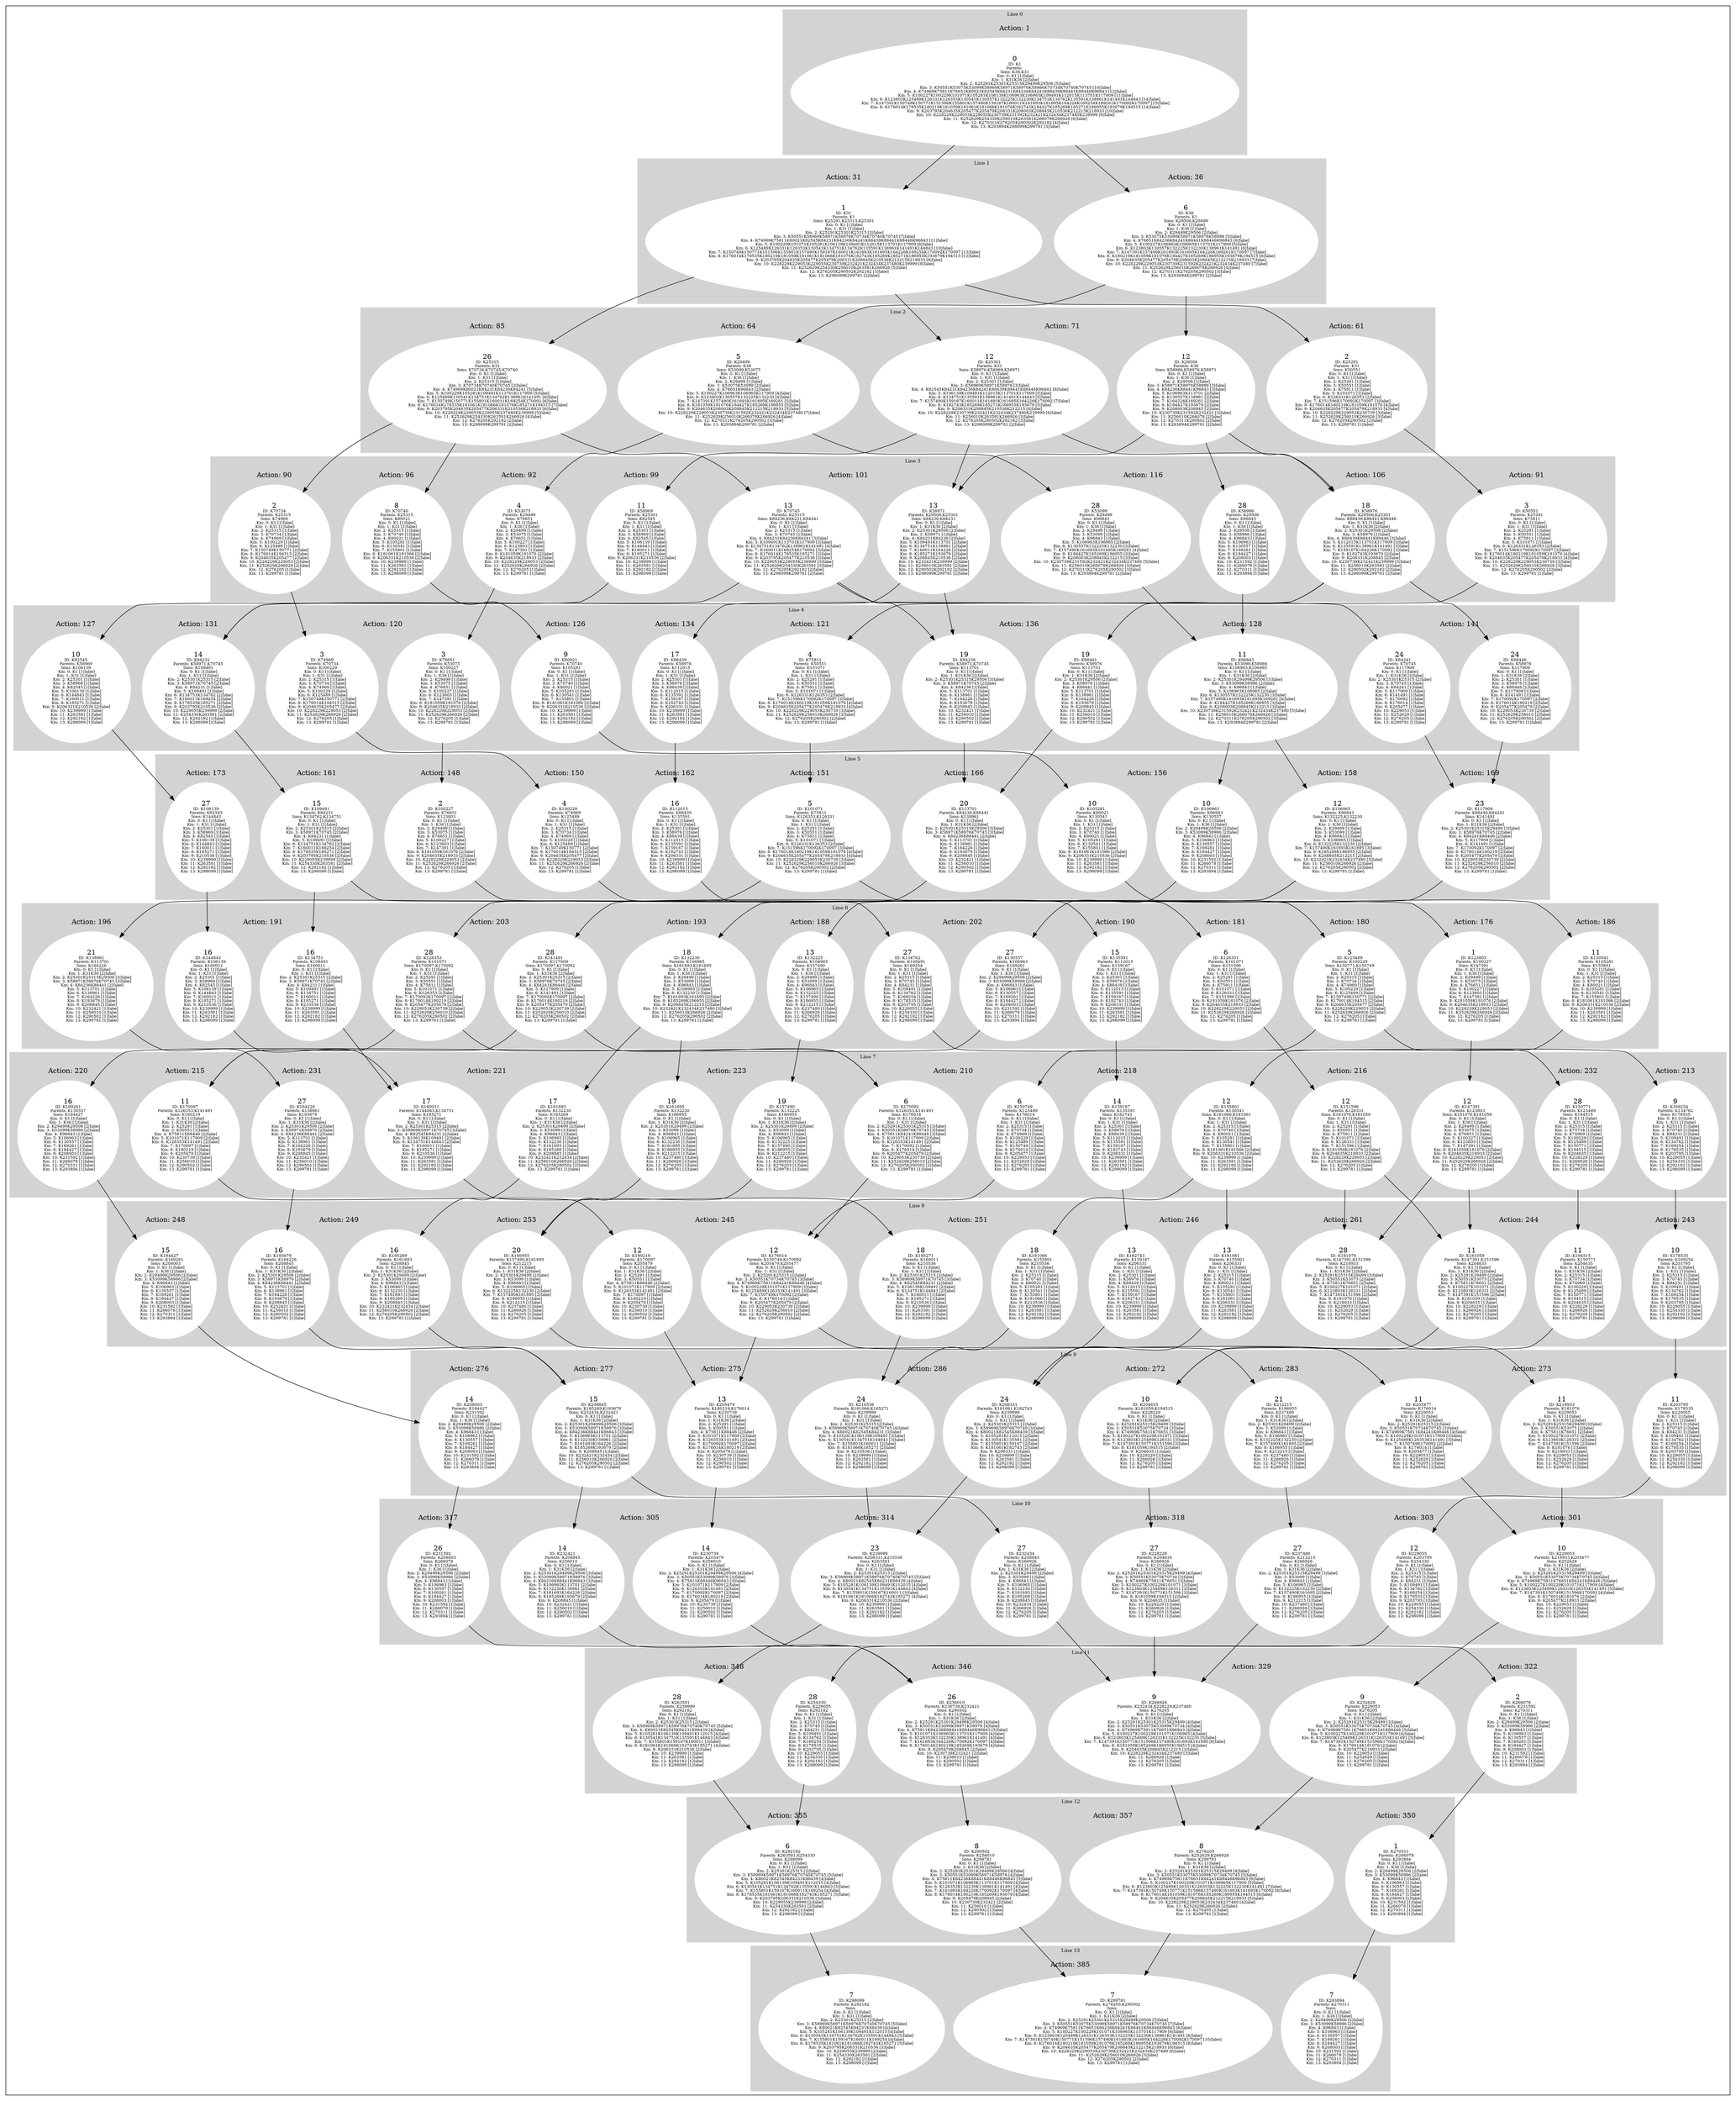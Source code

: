 digraph G {
subgraph cluster_info {
        subgraph cluster_2 {
        style=filled;
        color=lightgrey;
        node [style=filled,color=white];
        subgraph cluster_act_61 {
label = "Action: 61"step_K25291 [label=<2<BR /><FONT POINT-SIZE="8">ID: K25291</FONT><BR /><FONT POINT-SIZE="8">Parents: K31</FONT><BR /><FONT POINT-SIZE="8">Sons: K50551</FONT><BR /><FONT POINT-SIZE="8"> Km: 0: K1 [1|false]</FONT><BR /><FONT POINT-SIZE="8"> Km: 1: K31 [1|false]</FONT><BR /><FONT POINT-SIZE="8"> Km: 2: K25291 [1|false]</FONT><BR /><FONT POINT-SIZE="8"> Km: 3: K50551 [1|false]</FONT><BR /><FONT POINT-SIZE="8"> Km: 4: K75811 [1|false]</FONT><BR /><FONT POINT-SIZE="8"> Km: 5: K101071 [1|false]</FONT><BR /><FONT POINT-SIZE="8"> Km: 6: K126331K126353 [2|false]</FONT><BR /><FONT POINT-SIZE="8"> Km: 7: K151596K170092K170097 [3|false]</FONT><BR /><FONT POINT-SIZE="8"> Km: 8: K176014K180219K181059K181076 [4|false]</FONT><BR /><FONT POINT-SIZE="8"> Km: 9: K204635K205477K205479K218933 [4|false]</FONT><BR /><FONT POINT-SIZE="8"> Km: 10: K228229K229053K230739 [3|false]</FONT><BR /><FONT POINT-SIZE="8"> Km: 11: K252629K256010K266926 [3|false]</FONT><BR /><FONT POINT-SIZE="8"> Km: 12: K276205K290502 [2|false]</FONT><BR /><FONT POINT-SIZE="8"> Km: 13: K299781 [1|false]</FONT>>]
}
subgraph cluster_act_71 {
label = "Action: 71"step_K29506 [label=<12<BR /><FONT POINT-SIZE="8">ID: K29506</FONT><BR /><FONT POINT-SIZE="8">Parents: K36</FONT><BR /><FONT POINT-SIZE="8">Sons: K58986,K58976,K58971</FONT><BR /><FONT POINT-SIZE="8"> Km: 0: K1 [1|false]</FONT><BR /><FONT POINT-SIZE="8"> Km: 1: K36 [1|false]</FONT><BR /><FONT POINT-SIZE="8"> Km: 2: K29506 [1|false]</FONT><BR /><FONT POINT-SIZE="8"> Km: 3: K58971K58976K58986 [3|false]</FONT><BR /><FONT POINT-SIZE="8"> Km: 4: K84236K88441K96843 [3|false]</FONT><BR /><FONT POINT-SIZE="8"> Km: 5: K106963K113701 [2|false]</FONT><BR /><FONT POINT-SIZE="8"> Km: 6: K130557K138961 [2|false]</FONT><BR /><FONT POINT-SIZE="8"> Km: 7: K164226K169261 [2|false]</FONT><BR /><FONT POINT-SIZE="8"> Km: 8: K184427K193679 [2|false]</FONT><BR /><FONT POINT-SIZE="8"> Km: 9: K208003K208845 [2|false]</FONT><BR /><FONT POINT-SIZE="8"> Km: 10: K230739K231592K232421 [3|false]</FONT><BR /><FONT POINT-SIZE="8"> Km: 11: K256010K266078 [2|false]</FONT><BR /><FONT POINT-SIZE="8"> Km: 12: K270311K290502 [2|false]</FONT><BR /><FONT POINT-SIZE="8"> Km: 13: K293894K299781 [2|false]</FONT>>]
step_K25301 [label=<12<BR /><FONT POINT-SIZE="8">ID: K25301</FONT><BR /><FONT POINT-SIZE="8">Parents: K31</FONT><BR /><FONT POINT-SIZE="8">Sons: K58976,K58969,K58971</FONT><BR /><FONT POINT-SIZE="8"> Km: 0: K1 [1|false]</FONT><BR /><FONT POINT-SIZE="8"> Km: 1: K31 [1|false]</FONT><BR /><FONT POINT-SIZE="8"> Km: 2: K25301 [1|false]</FONT><BR /><FONT POINT-SIZE="8"> Km: 3: K58969K58971K58976 [3|false]</FONT><BR /><FONT POINT-SIZE="8"> Km: 4: K82545K84231K84236K84241K88439K88441K88446K96843 [8|false]</FONT><BR /><FONT POINT-SIZE="8"> Km: 5: K106139K109491K112015K113701K117909 [5|false]</FONT><BR /><FONT POINT-SIZE="8"> Km: 6: K134751K135591K138961K141491K144843 [5|false]</FONT><BR /><FONT POINT-SIZE="8"> Km: 7: K157490K159167K160011K161693K161695K164226K170092 [7|false]</FONT><BR /><FONT POINT-SIZE="8"> Km: 8: K182743K185269K185271K186955K193679 [5|false]</FONT><BR /><FONT POINT-SIZE="8"> Km: 9: K206331K208845K210536K212215 [4|false]</FONT><BR /><FONT POINT-SIZE="8"> Km: 10: K228229K230739K232421K232434K237480K239999 [6|false]</FONT><BR /><FONT POINT-SIZE="8"> Km: 11: K256010K263581K266926 [3|false]</FONT><BR /><FONT POINT-SIZE="8"> Km: 12: K276205K290502K292182 [3|false]</FONT><BR /><FONT POINT-SIZE="8"> Km: 13: K298099K299781 [2|false]</FONT>>]
}
subgraph cluster_act_64 {
label = "Action: 64"step_K29499 [label=<5<BR /><FONT POINT-SIZE="8">ID: K29499</FONT><BR /><FONT POINT-SIZE="8">Parents: K36</FONT><BR /><FONT POINT-SIZE="8">Sons: K53099,K53075</FONT><BR /><FONT POINT-SIZE="8"> Km: 0: K1 [1|false]</FONT><BR /><FONT POINT-SIZE="8"> Km: 1: K36 [1|false]</FONT><BR /><FONT POINT-SIZE="8"> Km: 2: K29499 [1|false]</FONT><BR /><FONT POINT-SIZE="8"> Km: 3: K53075K53099 [2|false]</FONT><BR /><FONT POINT-SIZE="8"> Km: 4: K76651K96843 [2|false]</FONT><BR /><FONT POINT-SIZE="8"> Km: 5: K100227K106963K106965K117909 [4|false]</FONT><BR /><FONT POINT-SIZE="8"> Km: 6: K123803K130557K132225K132230 [4|false]</FONT><BR /><FONT POINT-SIZE="8"> Km: 7: K147391K157490K161693K161695K169261 [5|false]</FONT><BR /><FONT POINT-SIZE="8"> Km: 8: K181059K181076K184427K185269K186955 [5|false]</FONT><BR /><FONT POINT-SIZE="8"> Km: 9: K204635K208003K208845K212215K218933 [5|false]</FONT><BR /><FONT POINT-SIZE="8"> Km: 10: K228229K229053K230739K231592K232421K232434K237480 [7|false]</FONT><BR /><FONT POINT-SIZE="8"> Km: 11: K252629K256010K266078K266926 [4|false]</FONT><BR /><FONT POINT-SIZE="8"> Km: 12: K270311K276205K290502 [3|false]</FONT><BR /><FONT POINT-SIZE="8"> Km: 13: K293894K299781 [2|false]</FONT>>]
}
subgraph cluster_act_71 {
label = "Action: 71"step_K29506 [label=<12<BR /><FONT POINT-SIZE="8">ID: K29506</FONT><BR /><FONT POINT-SIZE="8">Parents: K36</FONT><BR /><FONT POINT-SIZE="8">Sons: K58986,K58976,K58971</FONT><BR /><FONT POINT-SIZE="8"> Km: 0: K1 [1|false]</FONT><BR /><FONT POINT-SIZE="8"> Km: 1: K36 [1|false]</FONT><BR /><FONT POINT-SIZE="8"> Km: 2: K29506 [1|false]</FONT><BR /><FONT POINT-SIZE="8"> Km: 3: K58971K58976K58986 [3|false]</FONT><BR /><FONT POINT-SIZE="8"> Km: 4: K84236K88441K96843 [3|false]</FONT><BR /><FONT POINT-SIZE="8"> Km: 5: K106963K113701 [2|false]</FONT><BR /><FONT POINT-SIZE="8"> Km: 6: K130557K138961 [2|false]</FONT><BR /><FONT POINT-SIZE="8"> Km: 7: K164226K169261 [2|false]</FONT><BR /><FONT POINT-SIZE="8"> Km: 8: K184427K193679 [2|false]</FONT><BR /><FONT POINT-SIZE="8"> Km: 9: K208003K208845 [2|false]</FONT><BR /><FONT POINT-SIZE="8"> Km: 10: K230739K231592K232421 [3|false]</FONT><BR /><FONT POINT-SIZE="8"> Km: 11: K256010K266078 [2|false]</FONT><BR /><FONT POINT-SIZE="8"> Km: 12: K270311K290502 [2|false]</FONT><BR /><FONT POINT-SIZE="8"> Km: 13: K293894K299781 [2|false]</FONT>>]
step_K25301 [label=<12<BR /><FONT POINT-SIZE="8">ID: K25301</FONT><BR /><FONT POINT-SIZE="8">Parents: K31</FONT><BR /><FONT POINT-SIZE="8">Sons: K58976,K58969,K58971</FONT><BR /><FONT POINT-SIZE="8"> Km: 0: K1 [1|false]</FONT><BR /><FONT POINT-SIZE="8"> Km: 1: K31 [1|false]</FONT><BR /><FONT POINT-SIZE="8"> Km: 2: K25301 [1|false]</FONT><BR /><FONT POINT-SIZE="8"> Km: 3: K58969K58971K58976 [3|false]</FONT><BR /><FONT POINT-SIZE="8"> Km: 4: K82545K84231K84236K84241K88439K88441K88446K96843 [8|false]</FONT><BR /><FONT POINT-SIZE="8"> Km: 5: K106139K109491K112015K113701K117909 [5|false]</FONT><BR /><FONT POINT-SIZE="8"> Km: 6: K134751K135591K138961K141491K144843 [5|false]</FONT><BR /><FONT POINT-SIZE="8"> Km: 7: K157490K159167K160011K161693K161695K164226K170092 [7|false]</FONT><BR /><FONT POINT-SIZE="8"> Km: 8: K182743K185269K185271K186955K193679 [5|false]</FONT><BR /><FONT POINT-SIZE="8"> Km: 9: K206331K208845K210536K212215 [4|false]</FONT><BR /><FONT POINT-SIZE="8"> Km: 10: K228229K230739K232421K232434K237480K239999 [6|false]</FONT><BR /><FONT POINT-SIZE="8"> Km: 11: K256010K263581K266926 [3|false]</FONT><BR /><FONT POINT-SIZE="8"> Km: 12: K276205K290502K292182 [3|false]</FONT><BR /><FONT POINT-SIZE="8"> Km: 13: K298099K299781 [2|false]</FONT>>]
}
subgraph cluster_act_85 {
label = "Action: 85"step_K25315 [label=<26<BR /><FONT POINT-SIZE="8">ID: K25315</FONT><BR /><FONT POINT-SIZE="8">Parents: K31</FONT><BR /><FONT POINT-SIZE="8">Sons: K70734,K70745,K70740</FONT><BR /><FONT POINT-SIZE="8"> Km: 0: K1 [1|false]</FONT><BR /><FONT POINT-SIZE="8"> Km: 1: K31 [1|false]</FONT><BR /><FONT POINT-SIZE="8"> Km: 2: K25315 [1|false]</FONT><BR /><FONT POINT-SIZE="8"> Km: 3: K70734K70740K70745 [3|false]</FONT><BR /><FONT POINT-SIZE="8"> Km: 4: K74969K80021K84231K84236K84241 [5|false]</FONT><BR /><FONT POINT-SIZE="8"> Km: 5: K100229K105281K109491K113701K117909 [5|false]</FONT><BR /><FONT POINT-SIZE="8"> Km: 6: K125489K130541K134751K134762K138961K141491 [6|false]</FONT><BR /><FONT POINT-SIZE="8"> Km: 7: K150749K150771K155801K160011K169254K170092 [6|false]</FONT><BR /><FONT POINT-SIZE="8"> Km: 8: K176014K178535K181061K181066K181076K185271K194515 [7|false]</FONT><BR /><FONT POINT-SIZE="8"> Km: 9: K203795K204635K205477K206331K210536K218933 [6|false]</FONT><BR /><FONT POINT-SIZE="8"> Km: 10: K228229K229053K229055K237480K239999 [5|false]</FONT><BR /><FONT POINT-SIZE="8"> Km: 11: K252629K254330K263581K266926 [4|false]</FONT><BR /><FONT POINT-SIZE="8"> Km: 12: K276205K292182 [2|false]</FONT><BR /><FONT POINT-SIZE="8"> Km: 13: K298099K299781 [2|false]</FONT>>]
}

        fontsize="10"
        label = "Line 2";
        }

        subgraph cluster_11 {
        style=filled;
        color=lightgrey;
        node [style=filled,color=white];
        subgraph cluster_act_322 {
label = "Action: 322"step_K266078 [label=<2<BR /><FONT POINT-SIZE="8">ID: K266078</FONT><BR /><FONT POINT-SIZE="8">Parents: K231592</FONT><BR /><FONT POINT-SIZE="8">Sons: K270311</FONT><BR /><FONT POINT-SIZE="8"> Km: 0: K1 [1|false]</FONT><BR /><FONT POINT-SIZE="8"> Km: 1: K36 [1|false]</FONT><BR /><FONT POINT-SIZE="8"> Km: 2: K29499K29506 [2|false]</FONT><BR /><FONT POINT-SIZE="8"> Km: 3: K53099K58986 [2|false]</FONT><BR /><FONT POINT-SIZE="8"> Km: 4: K96843 [1|false]</FONT><BR /><FONT POINT-SIZE="8"> Km: 5: K106963 [1|false]</FONT><BR /><FONT POINT-SIZE="8"> Km: 6: K130557 [1|false]</FONT><BR /><FONT POINT-SIZE="8"> Km: 7: K169261 [1|false]</FONT><BR /><FONT POINT-SIZE="8"> Km: 8: K184427 [1|false]</FONT><BR /><FONT POINT-SIZE="8"> Km: 9: K208003 [1|false]</FONT><BR /><FONT POINT-SIZE="8"> Km: 10: K231592 [1|false]</FONT><BR /><FONT POINT-SIZE="8"> Km: 11: K266078 [1|false]</FONT><BR /><FONT POINT-SIZE="8"> Km: 12: K270311 [1|false]</FONT><BR /><FONT POINT-SIZE="8"> Km: 13: K293894 [1|false]</FONT>>]
}
subgraph cluster_act_329 {
label = "Action: 329"step_K252629 [label=<9<BR /><FONT POINT-SIZE="8">ID: K252629</FONT><BR /><FONT POINT-SIZE="8">Parents: K229053</FONT><BR /><FONT POINT-SIZE="8">Sons: K276205</FONT><BR /><FONT POINT-SIZE="8"> Km: 0: K1 [1|false]</FONT><BR /><FONT POINT-SIZE="8"> Km: 1: K31K36 [2|false]</FONT><BR /><FONT POINT-SIZE="8"> Km: 2: K25291K25315K29499 [3|false]</FONT><BR /><FONT POINT-SIZE="8"> Km: 3: K50551K53075K70734K70745 [4|false]</FONT><BR /><FONT POINT-SIZE="8"> Km: 4: K74969K75811K76651K84241K88446 [5|false]</FONT><BR /><FONT POINT-SIZE="8"> Km: 5: K100227K100229K101071K117909 [4|false]</FONT><BR /><FONT POINT-SIZE="8"> Km: 6: K123803K125489K126331K126353K141491 [5|false]</FONT><BR /><FONT POINT-SIZE="8"> Km: 7: K147391K150749K151596K170092 [4|false]</FONT><BR /><FONT POINT-SIZE="8"> Km: 8: K176014K181076 [2|false]</FONT><BR /><FONT POINT-SIZE="8"> Km: 9: K205477K218933 [2|false]</FONT><BR /><FONT POINT-SIZE="8"> Km: 10: K229053 [1|false]</FONT><BR /><FONT POINT-SIZE="8"> Km: 11: K252629 [1|false]</FONT><BR /><FONT POINT-SIZE="8"> Km: 12: K276205 [1|false]</FONT><BR /><FONT POINT-SIZE="8"> Km: 13: K299781 [1|false]</FONT>>]
step_K266926 [label=<9<BR /><FONT POINT-SIZE="8">ID: K266926</FONT><BR /><FONT POINT-SIZE="8">Parents: K232434,K228229,K237480</FONT><BR /><FONT POINT-SIZE="8">Sons: K276205</FONT><BR /><FONT POINT-SIZE="8"> Km: 0: K1 [1|false]</FONT><BR /><FONT POINT-SIZE="8"> Km: 1: K31K36 [2|false]</FONT><BR /><FONT POINT-SIZE="8"> Km: 2: K25291K25301K25315K29499 [4|false]</FONT><BR /><FONT POINT-SIZE="8"> Km: 3: K50551K53075K53099K70734 [4|false]</FONT><BR /><FONT POINT-SIZE="8"> Km: 4: K74969K75811K76651K96843 [4|false]</FONT><BR /><FONT POINT-SIZE="8"> Km: 5: K100227K100229K101071K106965 [4|false]</FONT><BR /><FONT POINT-SIZE="8"> Km: 6: K123803K125489K126331K132225K132230 [5|false]</FONT><BR /><FONT POINT-SIZE="8"> Km: 7: K147391K150771K151596K157490K161693K161695 [6|false]</FONT><BR /><FONT POINT-SIZE="8"> Km: 8: K181059K185269K186955K194515 [4|false]</FONT><BR /><FONT POINT-SIZE="8"> Km: 9: K204635K208845K212215 [3|false]</FONT><BR /><FONT POINT-SIZE="8"> Km: 10: K228229K232434K237480 [3|false]</FONT><BR /><FONT POINT-SIZE="8"> Km: 11: K266926 [1|false]</FONT><BR /><FONT POINT-SIZE="8"> Km: 12: K276205 [1|false]</FONT><BR /><FONT POINT-SIZE="8"> Km: 13: K299781 [1|false]</FONT>>]
}
subgraph cluster_act_346 {
label = "Action: 346"step_K256010 [label=<26<BR /><FONT POINT-SIZE="8">ID: K256010</FONT><BR /><FONT POINT-SIZE="8">Parents: K230739,K232421</FONT><BR /><FONT POINT-SIZE="8">Sons: K290502</FONT><BR /><FONT POINT-SIZE="8"> Km: 0: K1 [1|false]</FONT><BR /><FONT POINT-SIZE="8"> Km: 1: K31K36 [2|false]</FONT><BR /><FONT POINT-SIZE="8"> Km: 2: K25291K25301K29499K29506 [4|false]</FONT><BR /><FONT POINT-SIZE="8"> Km: 3: K50551K53099K58971K58976 [4|false]</FONT><BR /><FONT POINT-SIZE="8"> Km: 4: K75811K84236K88441K88446K96843 [5|false]</FONT><BR /><FONT POINT-SIZE="8"> Km: 5: K101071K106965K113701K117909 [4|false]</FONT><BR /><FONT POINT-SIZE="8"> Km: 6: K126353K132230K138961K141491 [4|false]</FONT><BR /><FONT POINT-SIZE="8"> Km: 7: K161693K164226K170092K170097 [4|false]</FONT><BR /><FONT POINT-SIZE="8"> Km: 8: K176014K180219K185269K193679 [4|false]</FONT><BR /><FONT POINT-SIZE="8"> Km: 9: K205479K208845 [2|false]</FONT><BR /><FONT POINT-SIZE="8"> Km: 10: K230739K232421 [2|false]</FONT><BR /><FONT POINT-SIZE="8"> Km: 11: K256010 [1|false]</FONT><BR /><FONT POINT-SIZE="8"> Km: 12: K290502 [1|false]</FONT><BR /><FONT POINT-SIZE="8"> Km: 13: K299781 [1|false]</FONT>>]
}
subgraph cluster_act_348 {
label = "Action: 348"step_K263581 [label=<28<BR /><FONT POINT-SIZE="8">ID: K263581</FONT><BR /><FONT POINT-SIZE="8">Parents: K239999</FONT><BR /><FONT POINT-SIZE="8">Sons: K292182</FONT><BR /><FONT POINT-SIZE="8"> Km: 0: K1 [1|false]</FONT><BR /><FONT POINT-SIZE="8"> Km: 1: K31 [1|false]</FONT><BR /><FONT POINT-SIZE="8"> Km: 2: K25301K25315 [2|false]</FONT><BR /><FONT POINT-SIZE="8"> Km: 3: K58969K58971K58976K70740K70745 [5|false]</FONT><BR /><FONT POINT-SIZE="8"> Km: 4: K80021K82545K84231K88439 [4|false]</FONT><BR /><FONT POINT-SIZE="8"> Km: 5: K105281K106139K109491K112015 [4|false]</FONT><BR /><FONT POINT-SIZE="8"> Km: 6: K130541K134751K135591K144843 [4|false]</FONT><BR /><FONT POINT-SIZE="8"> Km: 7: K155801K159167K160011 [3|false]</FONT><BR /><FONT POINT-SIZE="8"> Km: 8: K181061K181066K182743K185271 [4|false]</FONT><BR /><FONT POINT-SIZE="8"> Km: 9: K206331K210536 [2|false]</FONT><BR /><FONT POINT-SIZE="8"> Km: 10: K239999 [1|false]</FONT><BR /><FONT POINT-SIZE="8"> Km: 11: K263581 [1|false]</FONT><BR /><FONT POINT-SIZE="8"> Km: 12: K292182 [1|false]</FONT><BR /><FONT POINT-SIZE="8"> Km: 13: K298099 [1|false]</FONT>>]
step_K254330 [label=<28<BR /><FONT POINT-SIZE="8">ID: K254330</FONT><BR /><FONT POINT-SIZE="8">Parents: K229055</FONT><BR /><FONT POINT-SIZE="8">Sons: K292182</FONT><BR /><FONT POINT-SIZE="8"> Km: 0: K1 [1|false]</FONT><BR /><FONT POINT-SIZE="8"> Km: 1: K31 [1|false]</FONT><BR /><FONT POINT-SIZE="8"> Km: 2: K25315 [1|false]</FONT><BR /><FONT POINT-SIZE="8"> Km: 3: K70745 [1|false]</FONT><BR /><FONT POINT-SIZE="8"> Km: 4: K84231 [1|false]</FONT><BR /><FONT POINT-SIZE="8"> Km: 5: K109491 [1|false]</FONT><BR /><FONT POINT-SIZE="8"> Km: 6: K134762 [1|false]</FONT><BR /><FONT POINT-SIZE="8"> Km: 7: K169254 [1|false]</FONT><BR /><FONT POINT-SIZE="8"> Km: 8: K178535 [1|false]</FONT><BR /><FONT POINT-SIZE="8"> Km: 9: K203795 [1|false]</FONT><BR /><FONT POINT-SIZE="8"> Km: 10: K229055 [1|false]</FONT><BR /><FONT POINT-SIZE="8"> Km: 11: K254330 [1|false]</FONT><BR /><FONT POINT-SIZE="8"> Km: 12: K292182 [1|false]</FONT><BR /><FONT POINT-SIZE="8"> Km: 13: K298099 [1|false]</FONT>>]
}
subgraph cluster_act_348 {
label = "Action: 348"step_K263581 [label=<28<BR /><FONT POINT-SIZE="8">ID: K263581</FONT><BR /><FONT POINT-SIZE="8">Parents: K239999</FONT><BR /><FONT POINT-SIZE="8">Sons: K292182</FONT><BR /><FONT POINT-SIZE="8"> Km: 0: K1 [1|false]</FONT><BR /><FONT POINT-SIZE="8"> Km: 1: K31 [1|false]</FONT><BR /><FONT POINT-SIZE="8"> Km: 2: K25301K25315 [2|false]</FONT><BR /><FONT POINT-SIZE="8"> Km: 3: K58969K58971K58976K70740K70745 [5|false]</FONT><BR /><FONT POINT-SIZE="8"> Km: 4: K80021K82545K84231K88439 [4|false]</FONT><BR /><FONT POINT-SIZE="8"> Km: 5: K105281K106139K109491K112015 [4|false]</FONT><BR /><FONT POINT-SIZE="8"> Km: 6: K130541K134751K135591K144843 [4|false]</FONT><BR /><FONT POINT-SIZE="8"> Km: 7: K155801K159167K160011 [3|false]</FONT><BR /><FONT POINT-SIZE="8"> Km: 8: K181061K181066K182743K185271 [4|false]</FONT><BR /><FONT POINT-SIZE="8"> Km: 9: K206331K210536 [2|false]</FONT><BR /><FONT POINT-SIZE="8"> Km: 10: K239999 [1|false]</FONT><BR /><FONT POINT-SIZE="8"> Km: 11: K263581 [1|false]</FONT><BR /><FONT POINT-SIZE="8"> Km: 12: K292182 [1|false]</FONT><BR /><FONT POINT-SIZE="8"> Km: 13: K298099 [1|false]</FONT>>]
step_K254330 [label=<28<BR /><FONT POINT-SIZE="8">ID: K254330</FONT><BR /><FONT POINT-SIZE="8">Parents: K229055</FONT><BR /><FONT POINT-SIZE="8">Sons: K292182</FONT><BR /><FONT POINT-SIZE="8"> Km: 0: K1 [1|false]</FONT><BR /><FONT POINT-SIZE="8"> Km: 1: K31 [1|false]</FONT><BR /><FONT POINT-SIZE="8"> Km: 2: K25315 [1|false]</FONT><BR /><FONT POINT-SIZE="8"> Km: 3: K70745 [1|false]</FONT><BR /><FONT POINT-SIZE="8"> Km: 4: K84231 [1|false]</FONT><BR /><FONT POINT-SIZE="8"> Km: 5: K109491 [1|false]</FONT><BR /><FONT POINT-SIZE="8"> Km: 6: K134762 [1|false]</FONT><BR /><FONT POINT-SIZE="8"> Km: 7: K169254 [1|false]</FONT><BR /><FONT POINT-SIZE="8"> Km: 8: K178535 [1|false]</FONT><BR /><FONT POINT-SIZE="8"> Km: 9: K203795 [1|false]</FONT><BR /><FONT POINT-SIZE="8"> Km: 10: K229055 [1|false]</FONT><BR /><FONT POINT-SIZE="8"> Km: 11: K254330 [1|false]</FONT><BR /><FONT POINT-SIZE="8"> Km: 12: K292182 [1|false]</FONT><BR /><FONT POINT-SIZE="8"> Km: 13: K298099 [1|false]</FONT>>]
}
subgraph cluster_act_329 {
label = "Action: 329"step_K252629 [label=<9<BR /><FONT POINT-SIZE="8">ID: K252629</FONT><BR /><FONT POINT-SIZE="8">Parents: K229053</FONT><BR /><FONT POINT-SIZE="8">Sons: K276205</FONT><BR /><FONT POINT-SIZE="8"> Km: 0: K1 [1|false]</FONT><BR /><FONT POINT-SIZE="8"> Km: 1: K31K36 [2|false]</FONT><BR /><FONT POINT-SIZE="8"> Km: 2: K25291K25315K29499 [3|false]</FONT><BR /><FONT POINT-SIZE="8"> Km: 3: K50551K53075K70734K70745 [4|false]</FONT><BR /><FONT POINT-SIZE="8"> Km: 4: K74969K75811K76651K84241K88446 [5|false]</FONT><BR /><FONT POINT-SIZE="8"> Km: 5: K100227K100229K101071K117909 [4|false]</FONT><BR /><FONT POINT-SIZE="8"> Km: 6: K123803K125489K126331K126353K141491 [5|false]</FONT><BR /><FONT POINT-SIZE="8"> Km: 7: K147391K150749K151596K170092 [4|false]</FONT><BR /><FONT POINT-SIZE="8"> Km: 8: K176014K181076 [2|false]</FONT><BR /><FONT POINT-SIZE="8"> Km: 9: K205477K218933 [2|false]</FONT><BR /><FONT POINT-SIZE="8"> Km: 10: K229053 [1|false]</FONT><BR /><FONT POINT-SIZE="8"> Km: 11: K252629 [1|false]</FONT><BR /><FONT POINT-SIZE="8"> Km: 12: K276205 [1|false]</FONT><BR /><FONT POINT-SIZE="8"> Km: 13: K299781 [1|false]</FONT>>]
step_K266926 [label=<9<BR /><FONT POINT-SIZE="8">ID: K266926</FONT><BR /><FONT POINT-SIZE="8">Parents: K232434,K228229,K237480</FONT><BR /><FONT POINT-SIZE="8">Sons: K276205</FONT><BR /><FONT POINT-SIZE="8"> Km: 0: K1 [1|false]</FONT><BR /><FONT POINT-SIZE="8"> Km: 1: K31K36 [2|false]</FONT><BR /><FONT POINT-SIZE="8"> Km: 2: K25291K25301K25315K29499 [4|false]</FONT><BR /><FONT POINT-SIZE="8"> Km: 3: K50551K53075K53099K70734 [4|false]</FONT><BR /><FONT POINT-SIZE="8"> Km: 4: K74969K75811K76651K96843 [4|false]</FONT><BR /><FONT POINT-SIZE="8"> Km: 5: K100227K100229K101071K106965 [4|false]</FONT><BR /><FONT POINT-SIZE="8"> Km: 6: K123803K125489K126331K132225K132230 [5|false]</FONT><BR /><FONT POINT-SIZE="8"> Km: 7: K147391K150771K151596K157490K161693K161695 [6|false]</FONT><BR /><FONT POINT-SIZE="8"> Km: 8: K181059K185269K186955K194515 [4|false]</FONT><BR /><FONT POINT-SIZE="8"> Km: 9: K204635K208845K212215 [3|false]</FONT><BR /><FONT POINT-SIZE="8"> Km: 10: K228229K232434K237480 [3|false]</FONT><BR /><FONT POINT-SIZE="8"> Km: 11: K266926 [1|false]</FONT><BR /><FONT POINT-SIZE="8"> Km: 12: K276205 [1|false]</FONT><BR /><FONT POINT-SIZE="8"> Km: 13: K299781 [1|false]</FONT>>]
}

        fontsize="10"
        label = "Line 11";
        }

        subgraph cluster_0 {
        style=filled;
        color=lightgrey;
        node [style=filled,color=white];
        subgraph cluster_act_1 {
label = "Action: 1"step_K1 [label=<0<BR /><FONT POINT-SIZE="8">ID: K1</FONT><BR /><FONT POINT-SIZE="8">Parents: </FONT><BR /><FONT POINT-SIZE="8">Sons: K36,K31</FONT><BR /><FONT POINT-SIZE="8"> Km: 0: K1 [1|false]</FONT><BR /><FONT POINT-SIZE="8"> Km: 1: K31K36 [2|false]</FONT><BR /><FONT POINT-SIZE="8"> Km: 2: K25291K25301K25315K29499K29506 [5|false]</FONT><BR /><FONT POINT-SIZE="8"> Km: 3: K50551K53075K53099K58969K58971K58976K58986K70734K70740K70745 [10|false]</FONT><BR /><FONT POINT-SIZE="8"> Km: 4: K74969K75811K76651K80021K82545K84231K84236K84241K88439K88441K88446K96843 [12|false]</FONT><BR /><FONT POINT-SIZE="8"> Km: 5: K100227K100229K101071K105281K106139K106963K106965K109491K112015K113701K117909 [11|false]</FONT><BR /><FONT POINT-SIZE="8"> Km: 6: K123803K125489K126331K126353K130541K130557K132225K132230K134751K134762K135591K138961K141491K144843 [14|false]</FONT><BR /><FONT POINT-SIZE="8"> Km: 7: K147391K150749K150771K151596K155801K157490K159167K160011K161693K161695K164226K169254K169261K170092K170097 [15|false]</FONT><BR /><FONT POINT-SIZE="8"> Km: 8: K176014K178535K180219K181059K181061K181066K181076K182743K184427K185269K185271K186955K193679K194515 [14|false]</FONT><BR /><FONT POINT-SIZE="8"> Km: 9: K203795K204635K205477K205479K206331K208003K208845K210536K212215K218933 [10|false]</FONT><BR /><FONT POINT-SIZE="8"> Km: 10: K228229K229053K229055K230739K231592K232421K232434K237480K239999 [9|false]</FONT><BR /><FONT POINT-SIZE="8"> Km: 11: K252629K254330K256010K263581K266078K266926 [6|false]</FONT><BR /><FONT POINT-SIZE="8"> Km: 12: K270311K276205K290502K292182 [4|false]</FONT><BR /><FONT POINT-SIZE="8"> Km: 13: K293894K298099K299781 [3|false]</FONT>>]
}

        fontsize="10"
        label = "Line 0";
        }

        subgraph cluster_7 {
        style=filled;
        color=lightgrey;
        node [style=filled,color=white];
        subgraph cluster_act_213 {
label = "Action: 213"step_K169254 [label=<9<BR /><FONT POINT-SIZE="8">ID: K169254</FONT><BR /><FONT POINT-SIZE="8">Parents: K134762</FONT><BR /><FONT POINT-SIZE="8">Sons: K178535</FONT><BR /><FONT POINT-SIZE="8"> Km: 0: K1 [1|false]</FONT><BR /><FONT POINT-SIZE="8"> Km: 1: K31 [1|false]</FONT><BR /><FONT POINT-SIZE="8"> Km: 2: K25315 [1|false]</FONT><BR /><FONT POINT-SIZE="8"> Km: 3: K70745 [1|false]</FONT><BR /><FONT POINT-SIZE="8"> Km: 4: K84231 [1|false]</FONT><BR /><FONT POINT-SIZE="8"> Km: 5: K109491 [1|false]</FONT><BR /><FONT POINT-SIZE="8"> Km: 6: K134762 [1|false]</FONT><BR /><FONT POINT-SIZE="8"> Km: 7: K169254 [1|false]</FONT><BR /><FONT POINT-SIZE="8"> Km: 8: K178535 [1|false]</FONT><BR /><FONT POINT-SIZE="8"> Km: 9: K203795 [1|false]</FONT><BR /><FONT POINT-SIZE="8"> Km: 10: K229055 [1|false]</FONT><BR /><FONT POINT-SIZE="8"> Km: 11: K254330 [1|false]</FONT><BR /><FONT POINT-SIZE="8"> Km: 12: K292182 [1|false]</FONT><BR /><FONT POINT-SIZE="8"> Km: 13: K298099 [1|false]</FONT>>]
}
subgraph cluster_act_232 {
label = "Action: 232"step_K150771 [label=<28<BR /><FONT POINT-SIZE="8">ID: K150771</FONT><BR /><FONT POINT-SIZE="8">Parents: K125489</FONT><BR /><FONT POINT-SIZE="8">Sons: K194515</FONT><BR /><FONT POINT-SIZE="8"> Km: 0: K1 [1|false]</FONT><BR /><FONT POINT-SIZE="8"> Km: 1: K31 [1|false]</FONT><BR /><FONT POINT-SIZE="8"> Km: 2: K25315 [1|false]</FONT><BR /><FONT POINT-SIZE="8"> Km: 3: K70734 [1|false]</FONT><BR /><FONT POINT-SIZE="8"> Km: 4: K74969 [1|false]</FONT><BR /><FONT POINT-SIZE="8"> Km: 5: K100229 [1|false]</FONT><BR /><FONT POINT-SIZE="8"> Km: 6: K125489 [1|false]</FONT><BR /><FONT POINT-SIZE="8"> Km: 7: K150771 [1|false]</FONT><BR /><FONT POINT-SIZE="8"> Km: 8: K194515 [1|false]</FONT><BR /><FONT POINT-SIZE="8"> Km: 9: K204635 [1|false]</FONT><BR /><FONT POINT-SIZE="8"> Km: 10: K228229 [1|false]</FONT><BR /><FONT POINT-SIZE="8"> Km: 11: K266926 [1|false]</FONT><BR /><FONT POINT-SIZE="8"> Km: 12: K276205 [1|false]</FONT><BR /><FONT POINT-SIZE="8"> Km: 13: K299781 [1|false]</FONT>>]
}
subgraph cluster_act_216 {
label = "Action: 216"step_K155801 [label=<12<BR /><FONT POINT-SIZE="8">ID: K155801</FONT><BR /><FONT POINT-SIZE="8">Parents: K130541</FONT><BR /><FONT POINT-SIZE="8">Sons: K181066,K181061</FONT><BR /><FONT POINT-SIZE="8"> Km: 0: K1 [1|false]</FONT><BR /><FONT POINT-SIZE="8"> Km: 1: K31 [1|false]</FONT><BR /><FONT POINT-SIZE="8"> Km: 2: K25315 [1|false]</FONT><BR /><FONT POINT-SIZE="8"> Km: 3: K70740 [1|false]</FONT><BR /><FONT POINT-SIZE="8"> Km: 4: K80021 [1|false]</FONT><BR /><FONT POINT-SIZE="8"> Km: 5: K105281 [1|false]</FONT><BR /><FONT POINT-SIZE="8"> Km: 6: K130541 [1|false]</FONT><BR /><FONT POINT-SIZE="8"> Km: 7: K155801 [1|false]</FONT><BR /><FONT POINT-SIZE="8"> Km: 8: K181061K181066 [2|false]</FONT><BR /><FONT POINT-SIZE="8"> Km: 9: K206331K210536 [2|false]</FONT><BR /><FONT POINT-SIZE="8"> Km: 10: K239999 [1|false]</FONT><BR /><FONT POINT-SIZE="8"> Km: 11: K263581 [1|false]</FONT><BR /><FONT POINT-SIZE="8"> Km: 12: K292182 [1|false]</FONT><BR /><FONT POINT-SIZE="8"> Km: 13: K298099 [1|false]</FONT>>]
step_K147391 [label=<12<BR /><FONT POINT-SIZE="8">ID: K147391</FONT><BR /><FONT POINT-SIZE="8">Parents: K123803</FONT><BR /><FONT POINT-SIZE="8">Sons: K181076,K181059</FONT><BR /><FONT POINT-SIZE="8"> Km: 0: K1 [1|false]</FONT><BR /><FONT POINT-SIZE="8"> Km: 1: K36 [1|false]</FONT><BR /><FONT POINT-SIZE="8"> Km: 2: K29499 [1|false]</FONT><BR /><FONT POINT-SIZE="8"> Km: 3: K53075 [1|false]</FONT><BR /><FONT POINT-SIZE="8"> Km: 4: K76651 [1|false]</FONT><BR /><FONT POINT-SIZE="8"> Km: 5: K100227 [1|false]</FONT><BR /><FONT POINT-SIZE="8"> Km: 6: K123803 [1|false]</FONT><BR /><FONT POINT-SIZE="8"> Km: 7: K147391 [1|false]</FONT><BR /><FONT POINT-SIZE="8"> Km: 8: K181059K181076 [2|false]</FONT><BR /><FONT POINT-SIZE="8"> Km: 9: K204635K218933 [2|false]</FONT><BR /><FONT POINT-SIZE="8"> Km: 10: K228229K229053 [2|false]</FONT><BR /><FONT POINT-SIZE="8"> Km: 11: K252629K266926 [2|false]</FONT><BR /><FONT POINT-SIZE="8"> Km: 12: K276205 [1|false]</FONT><BR /><FONT POINT-SIZE="8"> Km: 13: K299781 [1|false]</FONT>>]
step_K151596 [label=<12<BR /><FONT POINT-SIZE="8">ID: K151596</FONT><BR /><FONT POINT-SIZE="8">Parents: K126331</FONT><BR /><FONT POINT-SIZE="8">Sons: K181076,K181059</FONT><BR /><FONT POINT-SIZE="8"> Km: 0: K1 [1|false]</FONT><BR /><FONT POINT-SIZE="8"> Km: 1: K31 [1|false]</FONT><BR /><FONT POINT-SIZE="8"> Km: 2: K25291 [1|false]</FONT><BR /><FONT POINT-SIZE="8"> Km: 3: K50551 [1|false]</FONT><BR /><FONT POINT-SIZE="8"> Km: 4: K75811 [1|false]</FONT><BR /><FONT POINT-SIZE="8"> Km: 5: K101071 [1|false]</FONT><BR /><FONT POINT-SIZE="8"> Km: 6: K126331 [1|false]</FONT><BR /><FONT POINT-SIZE="8"> Km: 7: K151596 [1|false]</FONT><BR /><FONT POINT-SIZE="8"> Km: 8: K181059K181076 [2|false]</FONT><BR /><FONT POINT-SIZE="8"> Km: 9: K204635K218933 [2|false]</FONT><BR /><FONT POINT-SIZE="8"> Km: 10: K228229K229053 [2|false]</FONT><BR /><FONT POINT-SIZE="8"> Km: 11: K252629K266926 [2|false]</FONT><BR /><FONT POINT-SIZE="8"> Km: 12: K276205 [1|false]</FONT><BR /><FONT POINT-SIZE="8"> Km: 13: K299781 [1|false]</FONT>>]
}
subgraph cluster_act_218 {
label = "Action: 218"step_K159167 [label=<14<BR /><FONT POINT-SIZE="8">ID: K159167</FONT><BR /><FONT POINT-SIZE="8">Parents: K135591</FONT><BR /><FONT POINT-SIZE="8">Sons: K182743</FONT><BR /><FONT POINT-SIZE="8"> Km: 0: K1 [1|false]</FONT><BR /><FONT POINT-SIZE="8"> Km: 1: K31 [1|false]</FONT><BR /><FONT POINT-SIZE="8"> Km: 2: K25301 [1|false]</FONT><BR /><FONT POINT-SIZE="8"> Km: 3: K58976 [1|false]</FONT><BR /><FONT POINT-SIZE="8"> Km: 4: K88439 [1|false]</FONT><BR /><FONT POINT-SIZE="8"> Km: 5: K112015 [1|false]</FONT><BR /><FONT POINT-SIZE="8"> Km: 6: K135591 [1|false]</FONT><BR /><FONT POINT-SIZE="8"> Km: 7: K159167 [1|false]</FONT><BR /><FONT POINT-SIZE="8"> Km: 8: K182743 [1|false]</FONT><BR /><FONT POINT-SIZE="8"> Km: 9: K206331 [1|false]</FONT><BR /><FONT POINT-SIZE="8"> Km: 10: K239999 [1|false]</FONT><BR /><FONT POINT-SIZE="8"> Km: 11: K263581 [1|false]</FONT><BR /><FONT POINT-SIZE="8"> Km: 12: K292182 [1|false]</FONT><BR /><FONT POINT-SIZE="8"> Km: 13: K298099 [1|false]</FONT>>]
}
subgraph cluster_act_210 {
label = "Action: 210"step_K150749 [label=<6<BR /><FONT POINT-SIZE="8">ID: K150749</FONT><BR /><FONT POINT-SIZE="8">Parents: K125489</FONT><BR /><FONT POINT-SIZE="8">Sons: K176014</FONT><BR /><FONT POINT-SIZE="8"> Km: 0: K1 [1|false]</FONT><BR /><FONT POINT-SIZE="8"> Km: 1: K31 [1|false]</FONT><BR /><FONT POINT-SIZE="8"> Km: 2: K25315 [1|false]</FONT><BR /><FONT POINT-SIZE="8"> Km: 3: K70734 [1|false]</FONT><BR /><FONT POINT-SIZE="8"> Km: 4: K74969 [1|false]</FONT><BR /><FONT POINT-SIZE="8"> Km: 5: K100229 [1|false]</FONT><BR /><FONT POINT-SIZE="8"> Km: 6: K125489 [1|false]</FONT><BR /><FONT POINT-SIZE="8"> Km: 7: K150749 [1|false]</FONT><BR /><FONT POINT-SIZE="8"> Km: 8: K176014 [1|false]</FONT><BR /><FONT POINT-SIZE="8"> Km: 9: K205477 [1|false]</FONT><BR /><FONT POINT-SIZE="8"> Km: 10: K229053 [1|false]</FONT><BR /><FONT POINT-SIZE="8"> Km: 11: K252629 [1|false]</FONT><BR /><FONT POINT-SIZE="8"> Km: 12: K276205 [1|false]</FONT><BR /><FONT POINT-SIZE="8"> Km: 13: K299781 [1|false]</FONT>>]
step_K170092 [label=<6<BR /><FONT POINT-SIZE="8">ID: K170092</FONT><BR /><FONT POINT-SIZE="8">Parents: K126353,K141491</FONT><BR /><FONT POINT-SIZE="8">Sons: K176014</FONT><BR /><FONT POINT-SIZE="8"> Km: 0: K1 [1|false]</FONT><BR /><FONT POINT-SIZE="8"> Km: 1: K31 [1|false]</FONT><BR /><FONT POINT-SIZE="8"> Km: 2: K25291K25301K25315 [3|false]</FONT><BR /><FONT POINT-SIZE="8"> Km: 3: K50551K58976K70745 [3|false]</FONT><BR /><FONT POINT-SIZE="8"> Km: 4: K75811K84241K88446 [3|false]</FONT><BR /><FONT POINT-SIZE="8"> Km: 5: K101071K117909 [2|false]</FONT><BR /><FONT POINT-SIZE="8"> Km: 6: K126353K141491 [2|false]</FONT><BR /><FONT POINT-SIZE="8"> Km: 7: K170092 [1|false]</FONT><BR /><FONT POINT-SIZE="8"> Km: 8: K176014 [1|false]</FONT><BR /><FONT POINT-SIZE="8"> Km: 9: K205477K205479 [2|false]</FONT><BR /><FONT POINT-SIZE="8"> Km: 10: K229053K230739 [2|false]</FONT><BR /><FONT POINT-SIZE="8"> Km: 11: K252629K256010 [2|false]</FONT><BR /><FONT POINT-SIZE="8"> Km: 12: K276205K290502 [2|false]</FONT><BR /><FONT POINT-SIZE="8"> Km: 13: K299781 [1|false]</FONT>>]
}
subgraph cluster_act_223 {
label = "Action: 223"step_K157490 [label=<19<BR /><FONT POINT-SIZE="8">ID: K157490</FONT><BR /><FONT POINT-SIZE="8">Parents: K132225</FONT><BR /><FONT POINT-SIZE="8">Sons: K186955</FONT><BR /><FONT POINT-SIZE="8"> Km: 0: K1 [1|false]</FONT><BR /><FONT POINT-SIZE="8"> Km: 1: K31K36 [2|false]</FONT><BR /><FONT POINT-SIZE="8"> Km: 2: K25301K29499 [2|false]</FONT><BR /><FONT POINT-SIZE="8"> Km: 3: K53099 [1|false]</FONT><BR /><FONT POINT-SIZE="8"> Km: 4: K96843 [1|false]</FONT><BR /><FONT POINT-SIZE="8"> Km: 5: K106965 [1|false]</FONT><BR /><FONT POINT-SIZE="8"> Km: 6: K132225 [1|false]</FONT><BR /><FONT POINT-SIZE="8"> Km: 7: K157490 [1|false]</FONT><BR /><FONT POINT-SIZE="8"> Km: 8: K186955 [1|false]</FONT><BR /><FONT POINT-SIZE="8"> Km: 9: K212215 [1|false]</FONT><BR /><FONT POINT-SIZE="8"> Km: 10: K237480 [1|false]</FONT><BR /><FONT POINT-SIZE="8"> Km: 11: K266926 [1|false]</FONT><BR /><FONT POINT-SIZE="8"> Km: 12: K276205 [1|false]</FONT><BR /><FONT POINT-SIZE="8"> Km: 13: K299781 [1|false]</FONT>>]
step_K161695 [label=<19<BR /><FONT POINT-SIZE="8">ID: K161695</FONT><BR /><FONT POINT-SIZE="8">Parents: K132230</FONT><BR /><FONT POINT-SIZE="8">Sons: K186955</FONT><BR /><FONT POINT-SIZE="8"> Km: 0: K1 [1|false]</FONT><BR /><FONT POINT-SIZE="8"> Km: 1: K31K36 [2|false]</FONT><BR /><FONT POINT-SIZE="8"> Km: 2: K25301K29499 [2|false]</FONT><BR /><FONT POINT-SIZE="8"> Km: 3: K53099 [1|false]</FONT><BR /><FONT POINT-SIZE="8"> Km: 4: K96843 [1|false]</FONT><BR /><FONT POINT-SIZE="8"> Km: 5: K106965 [1|false]</FONT><BR /><FONT POINT-SIZE="8"> Km: 6: K132230 [1|false]</FONT><BR /><FONT POINT-SIZE="8"> Km: 7: K161695 [1|false]</FONT><BR /><FONT POINT-SIZE="8"> Km: 8: K186955 [1|false]</FONT><BR /><FONT POINT-SIZE="8"> Km: 9: K212215 [1|false]</FONT><BR /><FONT POINT-SIZE="8"> Km: 10: K237480 [1|false]</FONT><BR /><FONT POINT-SIZE="8"> Km: 11: K266926 [1|false]</FONT><BR /><FONT POINT-SIZE="8"> Km: 12: K276205 [1|false]</FONT><BR /><FONT POINT-SIZE="8"> Km: 13: K299781 [1|false]</FONT>>]
}
subgraph cluster_act_221 {
label = "Action: 221"step_K161693 [label=<17<BR /><FONT POINT-SIZE="8">ID: K161693</FONT><BR /><FONT POINT-SIZE="8">Parents: K132230</FONT><BR /><FONT POINT-SIZE="8">Sons: K185269</FONT><BR /><FONT POINT-SIZE="8"> Km: 0: K1 [1|false]</FONT><BR /><FONT POINT-SIZE="8"> Km: 1: K31K36 [2|false]</FONT><BR /><FONT POINT-SIZE="8"> Km: 2: K25301K29499 [2|false]</FONT><BR /><FONT POINT-SIZE="8"> Km: 3: K53099 [1|false]</FONT><BR /><FONT POINT-SIZE="8"> Km: 4: K96843 [1|false]</FONT><BR /><FONT POINT-SIZE="8"> Km: 5: K106965 [1|false]</FONT><BR /><FONT POINT-SIZE="8"> Km: 6: K132230 [1|false]</FONT><BR /><FONT POINT-SIZE="8"> Km: 7: K161693 [1|false]</FONT><BR /><FONT POINT-SIZE="8"> Km: 8: K185269 [1|false]</FONT><BR /><FONT POINT-SIZE="8"> Km: 9: K208845 [1|false]</FONT><BR /><FONT POINT-SIZE="8"> Km: 10: K232421K232434 [2|false]</FONT><BR /><FONT POINT-SIZE="8"> Km: 11: K256010K266926 [2|false]</FONT><BR /><FONT POINT-SIZE="8"> Km: 12: K276205K290502 [2|false]</FONT><BR /><FONT POINT-SIZE="8"> Km: 13: K299781 [1|false]</FONT>>]
step_K160011 [label=<17<BR /><FONT POINT-SIZE="8">ID: K160011</FONT><BR /><FONT POINT-SIZE="8">Parents: K144843,K134751</FONT><BR /><FONT POINT-SIZE="8">Sons: K185271</FONT><BR /><FONT POINT-SIZE="8"> Km: 0: K1 [1|false]</FONT><BR /><FONT POINT-SIZE="8"> Km: 1: K31 [1|false]</FONT><BR /><FONT POINT-SIZE="8"> Km: 2: K25301K25315 [2|false]</FONT><BR /><FONT POINT-SIZE="8"> Km: 3: K58969K58971K70745 [3|false]</FONT><BR /><FONT POINT-SIZE="8"> Km: 4: K82545K84231 [2|false]</FONT><BR /><FONT POINT-SIZE="8"> Km: 5: K106139K109491 [2|false]</FONT><BR /><FONT POINT-SIZE="8"> Km: 6: K134751K144843 [2|false]</FONT><BR /><FONT POINT-SIZE="8"> Km: 7: K160011 [1|false]</FONT><BR /><FONT POINT-SIZE="8"> Km: 8: K185271 [1|false]</FONT><BR /><FONT POINT-SIZE="8"> Km: 9: K210536 [1|false]</FONT><BR /><FONT POINT-SIZE="8"> Km: 10: K239999 [1|false]</FONT><BR /><FONT POINT-SIZE="8"> Km: 11: K263581 [1|false]</FONT><BR /><FONT POINT-SIZE="8"> Km: 12: K292182 [1|false]</FONT><BR /><FONT POINT-SIZE="8"> Km: 13: K298099 [1|false]</FONT>>]
}
subgraph cluster_act_210 {
label = "Action: 210"step_K150749 [label=<6<BR /><FONT POINT-SIZE="8">ID: K150749</FONT><BR /><FONT POINT-SIZE="8">Parents: K125489</FONT><BR /><FONT POINT-SIZE="8">Sons: K176014</FONT><BR /><FONT POINT-SIZE="8"> Km: 0: K1 [1|false]</FONT><BR /><FONT POINT-SIZE="8"> Km: 1: K31 [1|false]</FONT><BR /><FONT POINT-SIZE="8"> Km: 2: K25315 [1|false]</FONT><BR /><FONT POINT-SIZE="8"> Km: 3: K70734 [1|false]</FONT><BR /><FONT POINT-SIZE="8"> Km: 4: K74969 [1|false]</FONT><BR /><FONT POINT-SIZE="8"> Km: 5: K100229 [1|false]</FONT><BR /><FONT POINT-SIZE="8"> Km: 6: K125489 [1|false]</FONT><BR /><FONT POINT-SIZE="8"> Km: 7: K150749 [1|false]</FONT><BR /><FONT POINT-SIZE="8"> Km: 8: K176014 [1|false]</FONT><BR /><FONT POINT-SIZE="8"> Km: 9: K205477 [1|false]</FONT><BR /><FONT POINT-SIZE="8"> Km: 10: K229053 [1|false]</FONT><BR /><FONT POINT-SIZE="8"> Km: 11: K252629 [1|false]</FONT><BR /><FONT POINT-SIZE="8"> Km: 12: K276205 [1|false]</FONT><BR /><FONT POINT-SIZE="8"> Km: 13: K299781 [1|false]</FONT>>]
step_K170092 [label=<6<BR /><FONT POINT-SIZE="8">ID: K170092</FONT><BR /><FONT POINT-SIZE="8">Parents: K126353,K141491</FONT><BR /><FONT POINT-SIZE="8">Sons: K176014</FONT><BR /><FONT POINT-SIZE="8"> Km: 0: K1 [1|false]</FONT><BR /><FONT POINT-SIZE="8"> Km: 1: K31 [1|false]</FONT><BR /><FONT POINT-SIZE="8"> Km: 2: K25291K25301K25315 [3|false]</FONT><BR /><FONT POINT-SIZE="8"> Km: 3: K50551K58976K70745 [3|false]</FONT><BR /><FONT POINT-SIZE="8"> Km: 4: K75811K84241K88446 [3|false]</FONT><BR /><FONT POINT-SIZE="8"> Km: 5: K101071K117909 [2|false]</FONT><BR /><FONT POINT-SIZE="8"> Km: 6: K126353K141491 [2|false]</FONT><BR /><FONT POINT-SIZE="8"> Km: 7: K170092 [1|false]</FONT><BR /><FONT POINT-SIZE="8"> Km: 8: K176014 [1|false]</FONT><BR /><FONT POINT-SIZE="8"> Km: 9: K205477K205479 [2|false]</FONT><BR /><FONT POINT-SIZE="8"> Km: 10: K229053K230739 [2|false]</FONT><BR /><FONT POINT-SIZE="8"> Km: 11: K252629K256010 [2|false]</FONT><BR /><FONT POINT-SIZE="8"> Km: 12: K276205K290502 [2|false]</FONT><BR /><FONT POINT-SIZE="8"> Km: 13: K299781 [1|false]</FONT>>]
}
subgraph cluster_act_216 {
label = "Action: 216"step_K155801 [label=<12<BR /><FONT POINT-SIZE="8">ID: K155801</FONT><BR /><FONT POINT-SIZE="8">Parents: K130541</FONT><BR /><FONT POINT-SIZE="8">Sons: K181066,K181061</FONT><BR /><FONT POINT-SIZE="8"> Km: 0: K1 [1|false]</FONT><BR /><FONT POINT-SIZE="8"> Km: 1: K31 [1|false]</FONT><BR /><FONT POINT-SIZE="8"> Km: 2: K25315 [1|false]</FONT><BR /><FONT POINT-SIZE="8"> Km: 3: K70740 [1|false]</FONT><BR /><FONT POINT-SIZE="8"> Km: 4: K80021 [1|false]</FONT><BR /><FONT POINT-SIZE="8"> Km: 5: K105281 [1|false]</FONT><BR /><FONT POINT-SIZE="8"> Km: 6: K130541 [1|false]</FONT><BR /><FONT POINT-SIZE="8"> Km: 7: K155801 [1|false]</FONT><BR /><FONT POINT-SIZE="8"> Km: 8: K181061K181066 [2|false]</FONT><BR /><FONT POINT-SIZE="8"> Km: 9: K206331K210536 [2|false]</FONT><BR /><FONT POINT-SIZE="8"> Km: 10: K239999 [1|false]</FONT><BR /><FONT POINT-SIZE="8"> Km: 11: K263581 [1|false]</FONT><BR /><FONT POINT-SIZE="8"> Km: 12: K292182 [1|false]</FONT><BR /><FONT POINT-SIZE="8"> Km: 13: K298099 [1|false]</FONT>>]
step_K147391 [label=<12<BR /><FONT POINT-SIZE="8">ID: K147391</FONT><BR /><FONT POINT-SIZE="8">Parents: K123803</FONT><BR /><FONT POINT-SIZE="8">Sons: K181076,K181059</FONT><BR /><FONT POINT-SIZE="8"> Km: 0: K1 [1|false]</FONT><BR /><FONT POINT-SIZE="8"> Km: 1: K36 [1|false]</FONT><BR /><FONT POINT-SIZE="8"> Km: 2: K29499 [1|false]</FONT><BR /><FONT POINT-SIZE="8"> Km: 3: K53075 [1|false]</FONT><BR /><FONT POINT-SIZE="8"> Km: 4: K76651 [1|false]</FONT><BR /><FONT POINT-SIZE="8"> Km: 5: K100227 [1|false]</FONT><BR /><FONT POINT-SIZE="8"> Km: 6: K123803 [1|false]</FONT><BR /><FONT POINT-SIZE="8"> Km: 7: K147391 [1|false]</FONT><BR /><FONT POINT-SIZE="8"> Km: 8: K181059K181076 [2|false]</FONT><BR /><FONT POINT-SIZE="8"> Km: 9: K204635K218933 [2|false]</FONT><BR /><FONT POINT-SIZE="8"> Km: 10: K228229K229053 [2|false]</FONT><BR /><FONT POINT-SIZE="8"> Km: 11: K252629K266926 [2|false]</FONT><BR /><FONT POINT-SIZE="8"> Km: 12: K276205 [1|false]</FONT><BR /><FONT POINT-SIZE="8"> Km: 13: K299781 [1|false]</FONT>>]
step_K151596 [label=<12<BR /><FONT POINT-SIZE="8">ID: K151596</FONT><BR /><FONT POINT-SIZE="8">Parents: K126331</FONT><BR /><FONT POINT-SIZE="8">Sons: K181076,K181059</FONT><BR /><FONT POINT-SIZE="8"> Km: 0: K1 [1|false]</FONT><BR /><FONT POINT-SIZE="8"> Km: 1: K31 [1|false]</FONT><BR /><FONT POINT-SIZE="8"> Km: 2: K25291 [1|false]</FONT><BR /><FONT POINT-SIZE="8"> Km: 3: K50551 [1|false]</FONT><BR /><FONT POINT-SIZE="8"> Km: 4: K75811 [1|false]</FONT><BR /><FONT POINT-SIZE="8"> Km: 5: K101071 [1|false]</FONT><BR /><FONT POINT-SIZE="8"> Km: 6: K126331 [1|false]</FONT><BR /><FONT POINT-SIZE="8"> Km: 7: K151596 [1|false]</FONT><BR /><FONT POINT-SIZE="8"> Km: 8: K181059K181076 [2|false]</FONT><BR /><FONT POINT-SIZE="8"> Km: 9: K204635K218933 [2|false]</FONT><BR /><FONT POINT-SIZE="8"> Km: 10: K228229K229053 [2|false]</FONT><BR /><FONT POINT-SIZE="8"> Km: 11: K252629K266926 [2|false]</FONT><BR /><FONT POINT-SIZE="8"> Km: 12: K276205 [1|false]</FONT><BR /><FONT POINT-SIZE="8"> Km: 13: K299781 [1|false]</FONT>>]
}
subgraph cluster_act_221 {
label = "Action: 221"step_K161693 [label=<17<BR /><FONT POINT-SIZE="8">ID: K161693</FONT><BR /><FONT POINT-SIZE="8">Parents: K132230</FONT><BR /><FONT POINT-SIZE="8">Sons: K185269</FONT><BR /><FONT POINT-SIZE="8"> Km: 0: K1 [1|false]</FONT><BR /><FONT POINT-SIZE="8"> Km: 1: K31K36 [2|false]</FONT><BR /><FONT POINT-SIZE="8"> Km: 2: K25301K29499 [2|false]</FONT><BR /><FONT POINT-SIZE="8"> Km: 3: K53099 [1|false]</FONT><BR /><FONT POINT-SIZE="8"> Km: 4: K96843 [1|false]</FONT><BR /><FONT POINT-SIZE="8"> Km: 5: K106965 [1|false]</FONT><BR /><FONT POINT-SIZE="8"> Km: 6: K132230 [1|false]</FONT><BR /><FONT POINT-SIZE="8"> Km: 7: K161693 [1|false]</FONT><BR /><FONT POINT-SIZE="8"> Km: 8: K185269 [1|false]</FONT><BR /><FONT POINT-SIZE="8"> Km: 9: K208845 [1|false]</FONT><BR /><FONT POINT-SIZE="8"> Km: 10: K232421K232434 [2|false]</FONT><BR /><FONT POINT-SIZE="8"> Km: 11: K256010K266926 [2|false]</FONT><BR /><FONT POINT-SIZE="8"> Km: 12: K276205K290502 [2|false]</FONT><BR /><FONT POINT-SIZE="8"> Km: 13: K299781 [1|false]</FONT>>]
step_K160011 [label=<17<BR /><FONT POINT-SIZE="8">ID: K160011</FONT><BR /><FONT POINT-SIZE="8">Parents: K144843,K134751</FONT><BR /><FONT POINT-SIZE="8">Sons: K185271</FONT><BR /><FONT POINT-SIZE="8"> Km: 0: K1 [1|false]</FONT><BR /><FONT POINT-SIZE="8"> Km: 1: K31 [1|false]</FONT><BR /><FONT POINT-SIZE="8"> Km: 2: K25301K25315 [2|false]</FONT><BR /><FONT POINT-SIZE="8"> Km: 3: K58969K58971K70745 [3|false]</FONT><BR /><FONT POINT-SIZE="8"> Km: 4: K82545K84231 [2|false]</FONT><BR /><FONT POINT-SIZE="8"> Km: 5: K106139K109491 [2|false]</FONT><BR /><FONT POINT-SIZE="8"> Km: 6: K134751K144843 [2|false]</FONT><BR /><FONT POINT-SIZE="8"> Km: 7: K160011 [1|false]</FONT><BR /><FONT POINT-SIZE="8"> Km: 8: K185271 [1|false]</FONT><BR /><FONT POINT-SIZE="8"> Km: 9: K210536 [1|false]</FONT><BR /><FONT POINT-SIZE="8"> Km: 10: K239999 [1|false]</FONT><BR /><FONT POINT-SIZE="8"> Km: 11: K263581 [1|false]</FONT><BR /><FONT POINT-SIZE="8"> Km: 12: K292182 [1|false]</FONT><BR /><FONT POINT-SIZE="8"> Km: 13: K298099 [1|false]</FONT>>]
}
subgraph cluster_act_216 {
label = "Action: 216"step_K155801 [label=<12<BR /><FONT POINT-SIZE="8">ID: K155801</FONT><BR /><FONT POINT-SIZE="8">Parents: K130541</FONT><BR /><FONT POINT-SIZE="8">Sons: K181066,K181061</FONT><BR /><FONT POINT-SIZE="8"> Km: 0: K1 [1|false]</FONT><BR /><FONT POINT-SIZE="8"> Km: 1: K31 [1|false]</FONT><BR /><FONT POINT-SIZE="8"> Km: 2: K25315 [1|false]</FONT><BR /><FONT POINT-SIZE="8"> Km: 3: K70740 [1|false]</FONT><BR /><FONT POINT-SIZE="8"> Km: 4: K80021 [1|false]</FONT><BR /><FONT POINT-SIZE="8"> Km: 5: K105281 [1|false]</FONT><BR /><FONT POINT-SIZE="8"> Km: 6: K130541 [1|false]</FONT><BR /><FONT POINT-SIZE="8"> Km: 7: K155801 [1|false]</FONT><BR /><FONT POINT-SIZE="8"> Km: 8: K181061K181066 [2|false]</FONT><BR /><FONT POINT-SIZE="8"> Km: 9: K206331K210536 [2|false]</FONT><BR /><FONT POINT-SIZE="8"> Km: 10: K239999 [1|false]</FONT><BR /><FONT POINT-SIZE="8"> Km: 11: K263581 [1|false]</FONT><BR /><FONT POINT-SIZE="8"> Km: 12: K292182 [1|false]</FONT><BR /><FONT POINT-SIZE="8"> Km: 13: K298099 [1|false]</FONT>>]
step_K147391 [label=<12<BR /><FONT POINT-SIZE="8">ID: K147391</FONT><BR /><FONT POINT-SIZE="8">Parents: K123803</FONT><BR /><FONT POINT-SIZE="8">Sons: K181076,K181059</FONT><BR /><FONT POINT-SIZE="8"> Km: 0: K1 [1|false]</FONT><BR /><FONT POINT-SIZE="8"> Km: 1: K36 [1|false]</FONT><BR /><FONT POINT-SIZE="8"> Km: 2: K29499 [1|false]</FONT><BR /><FONT POINT-SIZE="8"> Km: 3: K53075 [1|false]</FONT><BR /><FONT POINT-SIZE="8"> Km: 4: K76651 [1|false]</FONT><BR /><FONT POINT-SIZE="8"> Km: 5: K100227 [1|false]</FONT><BR /><FONT POINT-SIZE="8"> Km: 6: K123803 [1|false]</FONT><BR /><FONT POINT-SIZE="8"> Km: 7: K147391 [1|false]</FONT><BR /><FONT POINT-SIZE="8"> Km: 8: K181059K181076 [2|false]</FONT><BR /><FONT POINT-SIZE="8"> Km: 9: K204635K218933 [2|false]</FONT><BR /><FONT POINT-SIZE="8"> Km: 10: K228229K229053 [2|false]</FONT><BR /><FONT POINT-SIZE="8"> Km: 11: K252629K266926 [2|false]</FONT><BR /><FONT POINT-SIZE="8"> Km: 12: K276205 [1|false]</FONT><BR /><FONT POINT-SIZE="8"> Km: 13: K299781 [1|false]</FONT>>]
step_K151596 [label=<12<BR /><FONT POINT-SIZE="8">ID: K151596</FONT><BR /><FONT POINT-SIZE="8">Parents: K126331</FONT><BR /><FONT POINT-SIZE="8">Sons: K181076,K181059</FONT><BR /><FONT POINT-SIZE="8"> Km: 0: K1 [1|false]</FONT><BR /><FONT POINT-SIZE="8"> Km: 1: K31 [1|false]</FONT><BR /><FONT POINT-SIZE="8"> Km: 2: K25291 [1|false]</FONT><BR /><FONT POINT-SIZE="8"> Km: 3: K50551 [1|false]</FONT><BR /><FONT POINT-SIZE="8"> Km: 4: K75811 [1|false]</FONT><BR /><FONT POINT-SIZE="8"> Km: 5: K101071 [1|false]</FONT><BR /><FONT POINT-SIZE="8"> Km: 6: K126331 [1|false]</FONT><BR /><FONT POINT-SIZE="8"> Km: 7: K151596 [1|false]</FONT><BR /><FONT POINT-SIZE="8"> Km: 8: K181059K181076 [2|false]</FONT><BR /><FONT POINT-SIZE="8"> Km: 9: K204635K218933 [2|false]</FONT><BR /><FONT POINT-SIZE="8"> Km: 10: K228229K229053 [2|false]</FONT><BR /><FONT POINT-SIZE="8"> Km: 11: K252629K266926 [2|false]</FONT><BR /><FONT POINT-SIZE="8"> Km: 12: K276205 [1|false]</FONT><BR /><FONT POINT-SIZE="8"> Km: 13: K299781 [1|false]</FONT>>]
}
subgraph cluster_act_231 {
label = "Action: 231"step_K164226 [label=<27<BR /><FONT POINT-SIZE="8">ID: K164226</FONT><BR /><FONT POINT-SIZE="8">Parents: K138961</FONT><BR /><FONT POINT-SIZE="8">Sons: K193679</FONT><BR /><FONT POINT-SIZE="8"> Km: 0: K1 [1|false]</FONT><BR /><FONT POINT-SIZE="8"> Km: 1: K31K36 [2|false]</FONT><BR /><FONT POINT-SIZE="8"> Km: 2: K25301K29506 [2|false]</FONT><BR /><FONT POINT-SIZE="8"> Km: 3: K58971K58976 [2|false]</FONT><BR /><FONT POINT-SIZE="8"> Km: 4: K84236K88441 [2|false]</FONT><BR /><FONT POINT-SIZE="8"> Km: 5: K113701 [1|false]</FONT><BR /><FONT POINT-SIZE="8"> Km: 6: K138961 [1|false]</FONT><BR /><FONT POINT-SIZE="8"> Km: 7: K164226 [1|false]</FONT><BR /><FONT POINT-SIZE="8"> Km: 8: K193679 [1|false]</FONT><BR /><FONT POINT-SIZE="8"> Km: 9: K208845 [1|false]</FONT><BR /><FONT POINT-SIZE="8"> Km: 10: K232421 [1|false]</FONT><BR /><FONT POINT-SIZE="8"> Km: 11: K256010 [1|false]</FONT><BR /><FONT POINT-SIZE="8"> Km: 12: K290502 [1|false]</FONT><BR /><FONT POINT-SIZE="8"> Km: 13: K299781 [1|false]</FONT>>]
}
subgraph cluster_act_223 {
label = "Action: 223"step_K157490 [label=<19<BR /><FONT POINT-SIZE="8">ID: K157490</FONT><BR /><FONT POINT-SIZE="8">Parents: K132225</FONT><BR /><FONT POINT-SIZE="8">Sons: K186955</FONT><BR /><FONT POINT-SIZE="8"> Km: 0: K1 [1|false]</FONT><BR /><FONT POINT-SIZE="8"> Km: 1: K31K36 [2|false]</FONT><BR /><FONT POINT-SIZE="8"> Km: 2: K25301K29499 [2|false]</FONT><BR /><FONT POINT-SIZE="8"> Km: 3: K53099 [1|false]</FONT><BR /><FONT POINT-SIZE="8"> Km: 4: K96843 [1|false]</FONT><BR /><FONT POINT-SIZE="8"> Km: 5: K106965 [1|false]</FONT><BR /><FONT POINT-SIZE="8"> Km: 6: K132225 [1|false]</FONT><BR /><FONT POINT-SIZE="8"> Km: 7: K157490 [1|false]</FONT><BR /><FONT POINT-SIZE="8"> Km: 8: K186955 [1|false]</FONT><BR /><FONT POINT-SIZE="8"> Km: 9: K212215 [1|false]</FONT><BR /><FONT POINT-SIZE="8"> Km: 10: K237480 [1|false]</FONT><BR /><FONT POINT-SIZE="8"> Km: 11: K266926 [1|false]</FONT><BR /><FONT POINT-SIZE="8"> Km: 12: K276205 [1|false]</FONT><BR /><FONT POINT-SIZE="8"> Km: 13: K299781 [1|false]</FONT>>]
step_K161695 [label=<19<BR /><FONT POINT-SIZE="8">ID: K161695</FONT><BR /><FONT POINT-SIZE="8">Parents: K132230</FONT><BR /><FONT POINT-SIZE="8">Sons: K186955</FONT><BR /><FONT POINT-SIZE="8"> Km: 0: K1 [1|false]</FONT><BR /><FONT POINT-SIZE="8"> Km: 1: K31K36 [2|false]</FONT><BR /><FONT POINT-SIZE="8"> Km: 2: K25301K29499 [2|false]</FONT><BR /><FONT POINT-SIZE="8"> Km: 3: K53099 [1|false]</FONT><BR /><FONT POINT-SIZE="8"> Km: 4: K96843 [1|false]</FONT><BR /><FONT POINT-SIZE="8"> Km: 5: K106965 [1|false]</FONT><BR /><FONT POINT-SIZE="8"> Km: 6: K132230 [1|false]</FONT><BR /><FONT POINT-SIZE="8"> Km: 7: K161695 [1|false]</FONT><BR /><FONT POINT-SIZE="8"> Km: 8: K186955 [1|false]</FONT><BR /><FONT POINT-SIZE="8"> Km: 9: K212215 [1|false]</FONT><BR /><FONT POINT-SIZE="8"> Km: 10: K237480 [1|false]</FONT><BR /><FONT POINT-SIZE="8"> Km: 11: K266926 [1|false]</FONT><BR /><FONT POINT-SIZE="8"> Km: 12: K276205 [1|false]</FONT><BR /><FONT POINT-SIZE="8"> Km: 13: K299781 [1|false]</FONT>>]
}
subgraph cluster_act_215 {
label = "Action: 215"step_K170097 [label=<11<BR /><FONT POINT-SIZE="8">ID: K170097</FONT><BR /><FONT POINT-SIZE="8">Parents: K126353,K141491</FONT><BR /><FONT POINT-SIZE="8">Sons: K180219</FONT><BR /><FONT POINT-SIZE="8"> Km: 0: K1 [1|false]</FONT><BR /><FONT POINT-SIZE="8"> Km: 1: K31K36 [2|false]</FONT><BR /><FONT POINT-SIZE="8"> Km: 2: K25291 [1|false]</FONT><BR /><FONT POINT-SIZE="8"> Km: 3: K50551 [1|false]</FONT><BR /><FONT POINT-SIZE="8"> Km: 4: K75811K88446 [2|false]</FONT><BR /><FONT POINT-SIZE="8"> Km: 5: K101071K117909 [2|false]</FONT><BR /><FONT POINT-SIZE="8"> Km: 6: K126353K141491 [2|false]</FONT><BR /><FONT POINT-SIZE="8"> Km: 7: K170097 [1|false]</FONT><BR /><FONT POINT-SIZE="8"> Km: 8: K180219 [1|false]</FONT><BR /><FONT POINT-SIZE="8"> Km: 9: K205479 [1|false]</FONT><BR /><FONT POINT-SIZE="8"> Km: 10: K230739 [1|false]</FONT><BR /><FONT POINT-SIZE="8"> Km: 11: K256010 [1|false]</FONT><BR /><FONT POINT-SIZE="8"> Km: 12: K290502 [1|false]</FONT><BR /><FONT POINT-SIZE="8"> Km: 13: K299781 [1|false]</FONT>>]
}
subgraph cluster_act_220 {
label = "Action: 220"step_K169261 [label=<16<BR /><FONT POINT-SIZE="8">ID: K169261</FONT><BR /><FONT POINT-SIZE="8">Parents: K130557</FONT><BR /><FONT POINT-SIZE="8">Sons: K184427</FONT><BR /><FONT POINT-SIZE="8"> Km: 0: K1 [1|false]</FONT><BR /><FONT POINT-SIZE="8"> Km: 1: K36 [1|false]</FONT><BR /><FONT POINT-SIZE="8"> Km: 2: K29499K29506 [2|false]</FONT><BR /><FONT POINT-SIZE="8"> Km: 3: K53099K58986 [2|false]</FONT><BR /><FONT POINT-SIZE="8"> Km: 4: K96843 [1|false]</FONT><BR /><FONT POINT-SIZE="8"> Km: 5: K106963 [1|false]</FONT><BR /><FONT POINT-SIZE="8"> Km: 6: K130557 [1|false]</FONT><BR /><FONT POINT-SIZE="8"> Km: 7: K169261 [1|false]</FONT><BR /><FONT POINT-SIZE="8"> Km: 8: K184427 [1|false]</FONT><BR /><FONT POINT-SIZE="8"> Km: 9: K208003 [1|false]</FONT><BR /><FONT POINT-SIZE="8"> Km: 10: K231592 [1|false]</FONT><BR /><FONT POINT-SIZE="8"> Km: 11: K266078 [1|false]</FONT><BR /><FONT POINT-SIZE="8"> Km: 12: K270311 [1|false]</FONT><BR /><FONT POINT-SIZE="8"> Km: 13: K293894 [1|false]</FONT>>]
}

        fontsize="10"
        label = "Line 7";
        }

        subgraph cluster_9 {
        style=filled;
        color=lightgrey;
        node [style=filled,color=white];
        subgraph cluster_act_273 {
label = "Action: 273"step_K218933 [label=<11<BR /><FONT POINT-SIZE="8">ID: K218933</FONT><BR /><FONT POINT-SIZE="8">Parents: K181076</FONT><BR /><FONT POINT-SIZE="8">Sons: K229053</FONT><BR /><FONT POINT-SIZE="8"> Km: 0: K1 [1|false]</FONT><BR /><FONT POINT-SIZE="8"> Km: 1: K31K36 [2|false]</FONT><BR /><FONT POINT-SIZE="8"> Km: 2: K25291K25315K29499 [3|false]</FONT><BR /><FONT POINT-SIZE="8"> Km: 3: K50551K53075 [2|false]</FONT><BR /><FONT POINT-SIZE="8"> Km: 4: K75811K76651 [2|false]</FONT><BR /><FONT POINT-SIZE="8"> Km: 5: K100227K101071 [2|false]</FONT><BR /><FONT POINT-SIZE="8"> Km: 6: K123803K126331 [2|false]</FONT><BR /><FONT POINT-SIZE="8"> Km: 7: K147391K151596 [2|false]</FONT><BR /><FONT POINT-SIZE="8"> Km: 8: K181076 [1|false]</FONT><BR /><FONT POINT-SIZE="8"> Km: 9: K218933 [1|false]</FONT><BR /><FONT POINT-SIZE="8"> Km: 10: K229053 [1|false]</FONT><BR /><FONT POINT-SIZE="8"> Km: 11: K252629 [1|false]</FONT><BR /><FONT POINT-SIZE="8"> Km: 12: K276205 [1|false]</FONT><BR /><FONT POINT-SIZE="8"> Km: 13: K299781 [1|false]</FONT>>]
step_K205477 [label=<11<BR /><FONT POINT-SIZE="8">ID: K205477</FONT><BR /><FONT POINT-SIZE="8">Parents: K176014</FONT><BR /><FONT POINT-SIZE="8">Sons: K229053</FONT><BR /><FONT POINT-SIZE="8"> Km: 0: K1 [1|false]</FONT><BR /><FONT POINT-SIZE="8"> Km: 1: K31K36 [2|false]</FONT><BR /><FONT POINT-SIZE="8"> Km: 2: K25291K25315 [2|false]</FONT><BR /><FONT POINT-SIZE="8"> Km: 3: K50551K70734K70745 [3|false]</FONT><BR /><FONT POINT-SIZE="8"> Km: 4: K74969K75811K84241K88446 [4|false]</FONT><BR /><FONT POINT-SIZE="8"> Km: 5: K100229K101071K117909 [3|false]</FONT><BR /><FONT POINT-SIZE="8"> Km: 6: K125489K126353K141491 [3|false]</FONT><BR /><FONT POINT-SIZE="8"> Km: 7: K150749K170092 [2|false]</FONT><BR /><FONT POINT-SIZE="8"> Km: 8: K176014 [1|false]</FONT><BR /><FONT POINT-SIZE="8"> Km: 9: K205477 [1|false]</FONT><BR /><FONT POINT-SIZE="8"> Km: 10: K229053 [1|false]</FONT><BR /><FONT POINT-SIZE="8"> Km: 11: K252629 [1|false]</FONT><BR /><FONT POINT-SIZE="8"> Km: 12: K276205 [1|false]</FONT><BR /><FONT POINT-SIZE="8"> Km: 13: K299781 [1|false]</FONT>>]
step_K203795 [label=<11<BR /><FONT POINT-SIZE="8">ID: K203795</FONT><BR /><FONT POINT-SIZE="8">Parents: K178535</FONT><BR /><FONT POINT-SIZE="8">Sons: K229055</FONT><BR /><FONT POINT-SIZE="8"> Km: 0: K1 [1|false]</FONT><BR /><FONT POINT-SIZE="8"> Km: 1: K31 [1|false]</FONT><BR /><FONT POINT-SIZE="8"> Km: 2: K25315 [1|false]</FONT><BR /><FONT POINT-SIZE="8"> Km: 3: K70745 [1|false]</FONT><BR /><FONT POINT-SIZE="8"> Km: 4: K84231 [1|false]</FONT><BR /><FONT POINT-SIZE="8"> Km: 5: K109491 [1|false]</FONT><BR /><FONT POINT-SIZE="8"> Km: 6: K134762 [1|false]</FONT><BR /><FONT POINT-SIZE="8"> Km: 7: K169254 [1|false]</FONT><BR /><FONT POINT-SIZE="8"> Km: 8: K178535 [1|false]</FONT><BR /><FONT POINT-SIZE="8"> Km: 9: K203795 [1|false]</FONT><BR /><FONT POINT-SIZE="8"> Km: 10: K229055 [1|false]</FONT><BR /><FONT POINT-SIZE="8"> Km: 11: K254330 [1|false]</FONT><BR /><FONT POINT-SIZE="8"> Km: 12: K292182 [1|false]</FONT><BR /><FONT POINT-SIZE="8"> Km: 13: K298099 [1|false]</FONT>>]
}
subgraph cluster_act_283 {
label = "Action: 283"step_K212215 [label=<21<BR /><FONT POINT-SIZE="8">ID: K212215</FONT><BR /><FONT POINT-SIZE="8">Parents: K186955</FONT><BR /><FONT POINT-SIZE="8">Sons: K237480</FONT><BR /><FONT POINT-SIZE="8"> Km: 0: K1 [1|false]</FONT><BR /><FONT POINT-SIZE="8"> Km: 1: K31K36 [2|false]</FONT><BR /><FONT POINT-SIZE="8"> Km: 2: K25301K29499 [2|false]</FONT><BR /><FONT POINT-SIZE="8"> Km: 3: K53099 [1|false]</FONT><BR /><FONT POINT-SIZE="8"> Km: 4: K96843 [1|false]</FONT><BR /><FONT POINT-SIZE="8"> Km: 5: K106965 [1|false]</FONT><BR /><FONT POINT-SIZE="8"> Km: 6: K132225K132230 [2|false]</FONT><BR /><FONT POINT-SIZE="8"> Km: 7: K157490K161695 [2|false]</FONT><BR /><FONT POINT-SIZE="8"> Km: 8: K186955 [1|false]</FONT><BR /><FONT POINT-SIZE="8"> Km: 9: K212215 [1|false]</FONT><BR /><FONT POINT-SIZE="8"> Km: 10: K237480 [1|false]</FONT><BR /><FONT POINT-SIZE="8"> Km: 11: K266926 [1|false]</FONT><BR /><FONT POINT-SIZE="8"> Km: 12: K276205 [1|false]</FONT><BR /><FONT POINT-SIZE="8"> Km: 13: K299781 [1|false]</FONT>>]
}
subgraph cluster_act_272 {
label = "Action: 272"step_K204635 [label=<10<BR /><FONT POINT-SIZE="8">ID: K204635</FONT><BR /><FONT POINT-SIZE="8">Parents: K181059,K194515</FONT><BR /><FONT POINT-SIZE="8">Sons: K228229</FONT><BR /><FONT POINT-SIZE="8"> Km: 0: K1 [1|false]</FONT><BR /><FONT POINT-SIZE="8"> Km: 1: K31K36 [2|false]</FONT><BR /><FONT POINT-SIZE="8"> Km: 2: K25291K25315K29499 [3|false]</FONT><BR /><FONT POINT-SIZE="8"> Km: 3: K50551K53075K70734 [3|false]</FONT><BR /><FONT POINT-SIZE="8"> Km: 4: K74969K75811K76651 [3|false]</FONT><BR /><FONT POINT-SIZE="8"> Km: 5: K100227K100229K101071 [3|false]</FONT><BR /><FONT POINT-SIZE="8"> Km: 6: K123803K125489K126331 [3|false]</FONT><BR /><FONT POINT-SIZE="8"> Km: 7: K147391K150771K151596 [3|false]</FONT><BR /><FONT POINT-SIZE="8"> Km: 8: K181059K194515 [2|false]</FONT><BR /><FONT POINT-SIZE="8"> Km: 9: K204635 [1|false]</FONT><BR /><FONT POINT-SIZE="8"> Km: 10: K228229 [1|false]</FONT><BR /><FONT POINT-SIZE="8"> Km: 11: K266926 [1|false]</FONT><BR /><FONT POINT-SIZE="8"> Km: 12: K276205 [1|false]</FONT><BR /><FONT POINT-SIZE="8"> Km: 13: K299781 [1|false]</FONT>>]
}
subgraph cluster_act_286 {
label = "Action: 286"step_K206331 [label=<24<BR /><FONT POINT-SIZE="8">ID: K206331</FONT><BR /><FONT POINT-SIZE="8">Parents: K181061,K182743</FONT><BR /><FONT POINT-SIZE="8">Sons: K239999</FONT><BR /><FONT POINT-SIZE="8"> Km: 0: K1 [1|false]</FONT><BR /><FONT POINT-SIZE="8"> Km: 1: K31 [1|false]</FONT><BR /><FONT POINT-SIZE="8"> Km: 2: K25301K25315 [2|false]</FONT><BR /><FONT POINT-SIZE="8"> Km: 3: K58969K58976K70740 [3|false]</FONT><BR /><FONT POINT-SIZE="8"> Km: 4: K80021K82545K88439 [3|false]</FONT><BR /><FONT POINT-SIZE="8"> Km: 5: K105281K112015 [2|false]</FONT><BR /><FONT POINT-SIZE="8"> Km: 6: K130541K135591 [2|false]</FONT><BR /><FONT POINT-SIZE="8"> Km: 7: K155801K159167 [2|false]</FONT><BR /><FONT POINT-SIZE="8"> Km: 8: K181061K182743 [2|false]</FONT><BR /><FONT POINT-SIZE="8"> Km: 9: K206331 [1|false]</FONT><BR /><FONT POINT-SIZE="8"> Km: 10: K239999 [1|false]</FONT><BR /><FONT POINT-SIZE="8"> Km: 11: K263581 [1|false]</FONT><BR /><FONT POINT-SIZE="8"> Km: 12: K292182 [1|false]</FONT><BR /><FONT POINT-SIZE="8"> Km: 13: K298099 [1|false]</FONT>>]
step_K210536 [label=<24<BR /><FONT POINT-SIZE="8">ID: K210536</FONT><BR /><FONT POINT-SIZE="8">Parents: K181066,K185271</FONT><BR /><FONT POINT-SIZE="8">Sons: K239999</FONT><BR /><FONT POINT-SIZE="8"> Km: 0: K1 [1|false]</FONT><BR /><FONT POINT-SIZE="8"> Km: 1: K31 [1|false]</FONT><BR /><FONT POINT-SIZE="8"> Km: 2: K25301K25315 [2|false]</FONT><BR /><FONT POINT-SIZE="8"> Km: 3: K58969K58971K70740K70745 [4|false]</FONT><BR /><FONT POINT-SIZE="8"> Km: 4: K80021K82545K84231 [3|false]</FONT><BR /><FONT POINT-SIZE="8"> Km: 5: K105281K106139K109491 [3|false]</FONT><BR /><FONT POINT-SIZE="8"> Km: 6: K130541K134751K144843 [3|false]</FONT><BR /><FONT POINT-SIZE="8"> Km: 7: K155801K160011 [2|false]</FONT><BR /><FONT POINT-SIZE="8"> Km: 8: K181066K185271 [2|false]</FONT><BR /><FONT POINT-SIZE="8"> Km: 9: K210536 [1|false]</FONT><BR /><FONT POINT-SIZE="8"> Km: 10: K239999 [1|false]</FONT><BR /><FONT POINT-SIZE="8"> Km: 11: K263581 [1|false]</FONT><BR /><FONT POINT-SIZE="8"> Km: 12: K292182 [1|false]</FONT><BR /><FONT POINT-SIZE="8"> Km: 13: K298099 [1|false]</FONT>>]
}
subgraph cluster_act_275 {
label = "Action: 275"step_K205479 [label=<13<BR /><FONT POINT-SIZE="8">ID: K205479</FONT><BR /><FONT POINT-SIZE="8">Parents: K180219,K176014</FONT><BR /><FONT POINT-SIZE="8">Sons: K230739</FONT><BR /><FONT POINT-SIZE="8"> Km: 0: K1 [1|false]</FONT><BR /><FONT POINT-SIZE="8"> Km: 1: K31K36 [2|false]</FONT><BR /><FONT POINT-SIZE="8"> Km: 2: K25291 [1|false]</FONT><BR /><FONT POINT-SIZE="8"> Km: 3: K50551 [1|false]</FONT><BR /><FONT POINT-SIZE="8"> Km: 4: K75811K88446 [2|false]</FONT><BR /><FONT POINT-SIZE="8"> Km: 5: K101071K117909 [2|false]</FONT><BR /><FONT POINT-SIZE="8"> Km: 6: K126353K141491 [2|false]</FONT><BR /><FONT POINT-SIZE="8"> Km: 7: K170092K170097 [2|false]</FONT><BR /><FONT POINT-SIZE="8"> Km: 8: K176014K180219 [2|false]</FONT><BR /><FONT POINT-SIZE="8"> Km: 9: K205479 [1|false]</FONT><BR /><FONT POINT-SIZE="8"> Km: 10: K230739 [1|false]</FONT><BR /><FONT POINT-SIZE="8"> Km: 11: K256010 [1|false]</FONT><BR /><FONT POINT-SIZE="8"> Km: 12: K290502 [1|false]</FONT><BR /><FONT POINT-SIZE="8"> Km: 13: K299781 [1|false]</FONT>>]
}
subgraph cluster_act_277 {
label = "Action: 277"step_K208845 [label=<15<BR /><FONT POINT-SIZE="8">ID: K208845</FONT><BR /><FONT POINT-SIZE="8">Parents: K185269,K193679</FONT><BR /><FONT POINT-SIZE="8">Sons: K232434,K232421</FONT><BR /><FONT POINT-SIZE="8"> Km: 0: K1 [1|false]</FONT><BR /><FONT POINT-SIZE="8"> Km: 1: K31K36 [2|false]</FONT><BR /><FONT POINT-SIZE="8"> Km: 2: K25301K29499K29506 [3|false]</FONT><BR /><FONT POINT-SIZE="8"> Km: 3: K53099K58971K58976 [3|false]</FONT><BR /><FONT POINT-SIZE="8"> Km: 4: K84236K88441K96843 [3|false]</FONT><BR /><FONT POINT-SIZE="8"> Km: 5: K106965K113701 [2|false]</FONT><BR /><FONT POINT-SIZE="8"> Km: 6: K132230K138961 [2|false]</FONT><BR /><FONT POINT-SIZE="8"> Km: 7: K161693K164226 [2|false]</FONT><BR /><FONT POINT-SIZE="8"> Km: 8: K185269K193679 [2|false]</FONT><BR /><FONT POINT-SIZE="8"> Km: 9: K208845 [1|false]</FONT><BR /><FONT POINT-SIZE="8"> Km: 10: K232421K232434 [2|false]</FONT><BR /><FONT POINT-SIZE="8"> Km: 11: K256010K266926 [2|false]</FONT><BR /><FONT POINT-SIZE="8"> Km: 12: K276205K290502 [2|false]</FONT><BR /><FONT POINT-SIZE="8"> Km: 13: K299781 [1|false]</FONT>>]
}
subgraph cluster_act_273 {
label = "Action: 273"step_K218933 [label=<11<BR /><FONT POINT-SIZE="8">ID: K218933</FONT><BR /><FONT POINT-SIZE="8">Parents: K181076</FONT><BR /><FONT POINT-SIZE="8">Sons: K229053</FONT><BR /><FONT POINT-SIZE="8"> Km: 0: K1 [1|false]</FONT><BR /><FONT POINT-SIZE="8"> Km: 1: K31K36 [2|false]</FONT><BR /><FONT POINT-SIZE="8"> Km: 2: K25291K25315K29499 [3|false]</FONT><BR /><FONT POINT-SIZE="8"> Km: 3: K50551K53075 [2|false]</FONT><BR /><FONT POINT-SIZE="8"> Km: 4: K75811K76651 [2|false]</FONT><BR /><FONT POINT-SIZE="8"> Km: 5: K100227K101071 [2|false]</FONT><BR /><FONT POINT-SIZE="8"> Km: 6: K123803K126331 [2|false]</FONT><BR /><FONT POINT-SIZE="8"> Km: 7: K147391K151596 [2|false]</FONT><BR /><FONT POINT-SIZE="8"> Km: 8: K181076 [1|false]</FONT><BR /><FONT POINT-SIZE="8"> Km: 9: K218933 [1|false]</FONT><BR /><FONT POINT-SIZE="8"> Km: 10: K229053 [1|false]</FONT><BR /><FONT POINT-SIZE="8"> Km: 11: K252629 [1|false]</FONT><BR /><FONT POINT-SIZE="8"> Km: 12: K276205 [1|false]</FONT><BR /><FONT POINT-SIZE="8"> Km: 13: K299781 [1|false]</FONT>>]
step_K205477 [label=<11<BR /><FONT POINT-SIZE="8">ID: K205477</FONT><BR /><FONT POINT-SIZE="8">Parents: K176014</FONT><BR /><FONT POINT-SIZE="8">Sons: K229053</FONT><BR /><FONT POINT-SIZE="8"> Km: 0: K1 [1|false]</FONT><BR /><FONT POINT-SIZE="8"> Km: 1: K31K36 [2|false]</FONT><BR /><FONT POINT-SIZE="8"> Km: 2: K25291K25315 [2|false]</FONT><BR /><FONT POINT-SIZE="8"> Km: 3: K50551K70734K70745 [3|false]</FONT><BR /><FONT POINT-SIZE="8"> Km: 4: K74969K75811K84241K88446 [4|false]</FONT><BR /><FONT POINT-SIZE="8"> Km: 5: K100229K101071K117909 [3|false]</FONT><BR /><FONT POINT-SIZE="8"> Km: 6: K125489K126353K141491 [3|false]</FONT><BR /><FONT POINT-SIZE="8"> Km: 7: K150749K170092 [2|false]</FONT><BR /><FONT POINT-SIZE="8"> Km: 8: K176014 [1|false]</FONT><BR /><FONT POINT-SIZE="8"> Km: 9: K205477 [1|false]</FONT><BR /><FONT POINT-SIZE="8"> Km: 10: K229053 [1|false]</FONT><BR /><FONT POINT-SIZE="8"> Km: 11: K252629 [1|false]</FONT><BR /><FONT POINT-SIZE="8"> Km: 12: K276205 [1|false]</FONT><BR /><FONT POINT-SIZE="8"> Km: 13: K299781 [1|false]</FONT>>]
step_K203795 [label=<11<BR /><FONT POINT-SIZE="8">ID: K203795</FONT><BR /><FONT POINT-SIZE="8">Parents: K178535</FONT><BR /><FONT POINT-SIZE="8">Sons: K229055</FONT><BR /><FONT POINT-SIZE="8"> Km: 0: K1 [1|false]</FONT><BR /><FONT POINT-SIZE="8"> Km: 1: K31 [1|false]</FONT><BR /><FONT POINT-SIZE="8"> Km: 2: K25315 [1|false]</FONT><BR /><FONT POINT-SIZE="8"> Km: 3: K70745 [1|false]</FONT><BR /><FONT POINT-SIZE="8"> Km: 4: K84231 [1|false]</FONT><BR /><FONT POINT-SIZE="8"> Km: 5: K109491 [1|false]</FONT><BR /><FONT POINT-SIZE="8"> Km: 6: K134762 [1|false]</FONT><BR /><FONT POINT-SIZE="8"> Km: 7: K169254 [1|false]</FONT><BR /><FONT POINT-SIZE="8"> Km: 8: K178535 [1|false]</FONT><BR /><FONT POINT-SIZE="8"> Km: 9: K203795 [1|false]</FONT><BR /><FONT POINT-SIZE="8"> Km: 10: K229055 [1|false]</FONT><BR /><FONT POINT-SIZE="8"> Km: 11: K254330 [1|false]</FONT><BR /><FONT POINT-SIZE="8"> Km: 12: K292182 [1|false]</FONT><BR /><FONT POINT-SIZE="8"> Km: 13: K298099 [1|false]</FONT>>]
}
subgraph cluster_act_276 {
label = "Action: 276"step_K208003 [label=<14<BR /><FONT POINT-SIZE="8">ID: K208003</FONT><BR /><FONT POINT-SIZE="8">Parents: K184427</FONT><BR /><FONT POINT-SIZE="8">Sons: K231592</FONT><BR /><FONT POINT-SIZE="8"> Km: 0: K1 [1|false]</FONT><BR /><FONT POINT-SIZE="8"> Km: 1: K36 [1|false]</FONT><BR /><FONT POINT-SIZE="8"> Km: 2: K29499K29506 [2|false]</FONT><BR /><FONT POINT-SIZE="8"> Km: 3: K53099K58986 [2|false]</FONT><BR /><FONT POINT-SIZE="8"> Km: 4: K96843 [1|false]</FONT><BR /><FONT POINT-SIZE="8"> Km: 5: K106963 [1|false]</FONT><BR /><FONT POINT-SIZE="8"> Km: 6: K130557 [1|false]</FONT><BR /><FONT POINT-SIZE="8"> Km: 7: K169261 [1|false]</FONT><BR /><FONT POINT-SIZE="8"> Km: 8: K184427 [1|false]</FONT><BR /><FONT POINT-SIZE="8"> Km: 9: K208003 [1|false]</FONT><BR /><FONT POINT-SIZE="8"> Km: 10: K231592 [1|false]</FONT><BR /><FONT POINT-SIZE="8"> Km: 11: K266078 [1|false]</FONT><BR /><FONT POINT-SIZE="8"> Km: 12: K270311 [1|false]</FONT><BR /><FONT POINT-SIZE="8"> Km: 13: K293894 [1|false]</FONT>>]
}
subgraph cluster_act_273 {
label = "Action: 273"step_K218933 [label=<11<BR /><FONT POINT-SIZE="8">ID: K218933</FONT><BR /><FONT POINT-SIZE="8">Parents: K181076</FONT><BR /><FONT POINT-SIZE="8">Sons: K229053</FONT><BR /><FONT POINT-SIZE="8"> Km: 0: K1 [1|false]</FONT><BR /><FONT POINT-SIZE="8"> Km: 1: K31K36 [2|false]</FONT><BR /><FONT POINT-SIZE="8"> Km: 2: K25291K25315K29499 [3|false]</FONT><BR /><FONT POINT-SIZE="8"> Km: 3: K50551K53075 [2|false]</FONT><BR /><FONT POINT-SIZE="8"> Km: 4: K75811K76651 [2|false]</FONT><BR /><FONT POINT-SIZE="8"> Km: 5: K100227K101071 [2|false]</FONT><BR /><FONT POINT-SIZE="8"> Km: 6: K123803K126331 [2|false]</FONT><BR /><FONT POINT-SIZE="8"> Km: 7: K147391K151596 [2|false]</FONT><BR /><FONT POINT-SIZE="8"> Km: 8: K181076 [1|false]</FONT><BR /><FONT POINT-SIZE="8"> Km: 9: K218933 [1|false]</FONT><BR /><FONT POINT-SIZE="8"> Km: 10: K229053 [1|false]</FONT><BR /><FONT POINT-SIZE="8"> Km: 11: K252629 [1|false]</FONT><BR /><FONT POINT-SIZE="8"> Km: 12: K276205 [1|false]</FONT><BR /><FONT POINT-SIZE="8"> Km: 13: K299781 [1|false]</FONT>>]
step_K205477 [label=<11<BR /><FONT POINT-SIZE="8">ID: K205477</FONT><BR /><FONT POINT-SIZE="8">Parents: K176014</FONT><BR /><FONT POINT-SIZE="8">Sons: K229053</FONT><BR /><FONT POINT-SIZE="8"> Km: 0: K1 [1|false]</FONT><BR /><FONT POINT-SIZE="8"> Km: 1: K31K36 [2|false]</FONT><BR /><FONT POINT-SIZE="8"> Km: 2: K25291K25315 [2|false]</FONT><BR /><FONT POINT-SIZE="8"> Km: 3: K50551K70734K70745 [3|false]</FONT><BR /><FONT POINT-SIZE="8"> Km: 4: K74969K75811K84241K88446 [4|false]</FONT><BR /><FONT POINT-SIZE="8"> Km: 5: K100229K101071K117909 [3|false]</FONT><BR /><FONT POINT-SIZE="8"> Km: 6: K125489K126353K141491 [3|false]</FONT><BR /><FONT POINT-SIZE="8"> Km: 7: K150749K170092 [2|false]</FONT><BR /><FONT POINT-SIZE="8"> Km: 8: K176014 [1|false]</FONT><BR /><FONT POINT-SIZE="8"> Km: 9: K205477 [1|false]</FONT><BR /><FONT POINT-SIZE="8"> Km: 10: K229053 [1|false]</FONT><BR /><FONT POINT-SIZE="8"> Km: 11: K252629 [1|false]</FONT><BR /><FONT POINT-SIZE="8"> Km: 12: K276205 [1|false]</FONT><BR /><FONT POINT-SIZE="8"> Km: 13: K299781 [1|false]</FONT>>]
step_K203795 [label=<11<BR /><FONT POINT-SIZE="8">ID: K203795</FONT><BR /><FONT POINT-SIZE="8">Parents: K178535</FONT><BR /><FONT POINT-SIZE="8">Sons: K229055</FONT><BR /><FONT POINT-SIZE="8"> Km: 0: K1 [1|false]</FONT><BR /><FONT POINT-SIZE="8"> Km: 1: K31 [1|false]</FONT><BR /><FONT POINT-SIZE="8"> Km: 2: K25315 [1|false]</FONT><BR /><FONT POINT-SIZE="8"> Km: 3: K70745 [1|false]</FONT><BR /><FONT POINT-SIZE="8"> Km: 4: K84231 [1|false]</FONT><BR /><FONT POINT-SIZE="8"> Km: 5: K109491 [1|false]</FONT><BR /><FONT POINT-SIZE="8"> Km: 6: K134762 [1|false]</FONT><BR /><FONT POINT-SIZE="8"> Km: 7: K169254 [1|false]</FONT><BR /><FONT POINT-SIZE="8"> Km: 8: K178535 [1|false]</FONT><BR /><FONT POINT-SIZE="8"> Km: 9: K203795 [1|false]</FONT><BR /><FONT POINT-SIZE="8"> Km: 10: K229055 [1|false]</FONT><BR /><FONT POINT-SIZE="8"> Km: 11: K254330 [1|false]</FONT><BR /><FONT POINT-SIZE="8"> Km: 12: K292182 [1|false]</FONT><BR /><FONT POINT-SIZE="8"> Km: 13: K298099 [1|false]</FONT>>]
}
subgraph cluster_act_286 {
label = "Action: 286"step_K206331 [label=<24<BR /><FONT POINT-SIZE="8">ID: K206331</FONT><BR /><FONT POINT-SIZE="8">Parents: K181061,K182743</FONT><BR /><FONT POINT-SIZE="8">Sons: K239999</FONT><BR /><FONT POINT-SIZE="8"> Km: 0: K1 [1|false]</FONT><BR /><FONT POINT-SIZE="8"> Km: 1: K31 [1|false]</FONT><BR /><FONT POINT-SIZE="8"> Km: 2: K25301K25315 [2|false]</FONT><BR /><FONT POINT-SIZE="8"> Km: 3: K58969K58976K70740 [3|false]</FONT><BR /><FONT POINT-SIZE="8"> Km: 4: K80021K82545K88439 [3|false]</FONT><BR /><FONT POINT-SIZE="8"> Km: 5: K105281K112015 [2|false]</FONT><BR /><FONT POINT-SIZE="8"> Km: 6: K130541K135591 [2|false]</FONT><BR /><FONT POINT-SIZE="8"> Km: 7: K155801K159167 [2|false]</FONT><BR /><FONT POINT-SIZE="8"> Km: 8: K181061K182743 [2|false]</FONT><BR /><FONT POINT-SIZE="8"> Km: 9: K206331 [1|false]</FONT><BR /><FONT POINT-SIZE="8"> Km: 10: K239999 [1|false]</FONT><BR /><FONT POINT-SIZE="8"> Km: 11: K263581 [1|false]</FONT><BR /><FONT POINT-SIZE="8"> Km: 12: K292182 [1|false]</FONT><BR /><FONT POINT-SIZE="8"> Km: 13: K298099 [1|false]</FONT>>]
step_K210536 [label=<24<BR /><FONT POINT-SIZE="8">ID: K210536</FONT><BR /><FONT POINT-SIZE="8">Parents: K181066,K185271</FONT><BR /><FONT POINT-SIZE="8">Sons: K239999</FONT><BR /><FONT POINT-SIZE="8"> Km: 0: K1 [1|false]</FONT><BR /><FONT POINT-SIZE="8"> Km: 1: K31 [1|false]</FONT><BR /><FONT POINT-SIZE="8"> Km: 2: K25301K25315 [2|false]</FONT><BR /><FONT POINT-SIZE="8"> Km: 3: K58969K58971K70740K70745 [4|false]</FONT><BR /><FONT POINT-SIZE="8"> Km: 4: K80021K82545K84231 [3|false]</FONT><BR /><FONT POINT-SIZE="8"> Km: 5: K105281K106139K109491 [3|false]</FONT><BR /><FONT POINT-SIZE="8"> Km: 6: K130541K134751K144843 [3|false]</FONT><BR /><FONT POINT-SIZE="8"> Km: 7: K155801K160011 [2|false]</FONT><BR /><FONT POINT-SIZE="8"> Km: 8: K181066K185271 [2|false]</FONT><BR /><FONT POINT-SIZE="8"> Km: 9: K210536 [1|false]</FONT><BR /><FONT POINT-SIZE="8"> Km: 10: K239999 [1|false]</FONT><BR /><FONT POINT-SIZE="8"> Km: 11: K263581 [1|false]</FONT><BR /><FONT POINT-SIZE="8"> Km: 12: K292182 [1|false]</FONT><BR /><FONT POINT-SIZE="8"> Km: 13: K298099 [1|false]</FONT>>]
}

        fontsize="10"
        label = "Line 9";
        }

        subgraph cluster_10 {
        style=filled;
        color=lightgrey;
        node [style=filled,color=white];
        subgraph cluster_act_317 {
label = "Action: 317"step_K231592 [label=<26<BR /><FONT POINT-SIZE="8">ID: K231592</FONT><BR /><FONT POINT-SIZE="8">Parents: K208003</FONT><BR /><FONT POINT-SIZE="8">Sons: K266078</FONT><BR /><FONT POINT-SIZE="8"> Km: 0: K1 [1|false]</FONT><BR /><FONT POINT-SIZE="8"> Km: 1: K36 [1|false]</FONT><BR /><FONT POINT-SIZE="8"> Km: 2: K29499K29506 [2|false]</FONT><BR /><FONT POINT-SIZE="8"> Km: 3: K53099K58986 [2|false]</FONT><BR /><FONT POINT-SIZE="8"> Km: 4: K96843 [1|false]</FONT><BR /><FONT POINT-SIZE="8"> Km: 5: K106963 [1|false]</FONT><BR /><FONT POINT-SIZE="8"> Km: 6: K130557 [1|false]</FONT><BR /><FONT POINT-SIZE="8"> Km: 7: K169261 [1|false]</FONT><BR /><FONT POINT-SIZE="8"> Km: 8: K184427 [1|false]</FONT><BR /><FONT POINT-SIZE="8"> Km: 9: K208003 [1|false]</FONT><BR /><FONT POINT-SIZE="8"> Km: 10: K231592 [1|false]</FONT><BR /><FONT POINT-SIZE="8"> Km: 11: K266078 [1|false]</FONT><BR /><FONT POINT-SIZE="8"> Km: 12: K270311 [1|false]</FONT><BR /><FONT POINT-SIZE="8"> Km: 13: K293894 [1|false]</FONT>>]
}
subgraph cluster_act_303 {
label = "Action: 303"step_K229055 [label=<12<BR /><FONT POINT-SIZE="8">ID: K229055</FONT><BR /><FONT POINT-SIZE="8">Parents: K203795</FONT><BR /><FONT POINT-SIZE="8">Sons: K254330</FONT><BR /><FONT POINT-SIZE="8"> Km: 0: K1 [1|false]</FONT><BR /><FONT POINT-SIZE="8"> Km: 1: K31 [1|false]</FONT><BR /><FONT POINT-SIZE="8"> Km: 2: K25315 [1|false]</FONT><BR /><FONT POINT-SIZE="8"> Km: 3: K70745 [1|false]</FONT><BR /><FONT POINT-SIZE="8"> Km: 4: K84231 [1|false]</FONT><BR /><FONT POINT-SIZE="8"> Km: 5: K109491 [1|false]</FONT><BR /><FONT POINT-SIZE="8"> Km: 6: K134762 [1|false]</FONT><BR /><FONT POINT-SIZE="8"> Km: 7: K169254 [1|false]</FONT><BR /><FONT POINT-SIZE="8"> Km: 8: K178535 [1|false]</FONT><BR /><FONT POINT-SIZE="8"> Km: 9: K203795 [1|false]</FONT><BR /><FONT POINT-SIZE="8"> Km: 10: K229055 [1|false]</FONT><BR /><FONT POINT-SIZE="8"> Km: 11: K254330 [1|false]</FONT><BR /><FONT POINT-SIZE="8"> Km: 12: K292182 [1|false]</FONT><BR /><FONT POINT-SIZE="8"> Km: 13: K298099 [1|false]</FONT>>]
}
subgraph cluster_act_314 {
label = "Action: 314"step_K239999 [label=<23<BR /><FONT POINT-SIZE="8">ID: K239999</FONT><BR /><FONT POINT-SIZE="8">Parents: K206331,K210536</FONT><BR /><FONT POINT-SIZE="8">Sons: K263581</FONT><BR /><FONT POINT-SIZE="8"> Km: 0: K1 [1|false]</FONT><BR /><FONT POINT-SIZE="8"> Km: 1: K31 [1|false]</FONT><BR /><FONT POINT-SIZE="8"> Km: 2: K25301K25315 [2|false]</FONT><BR /><FONT POINT-SIZE="8"> Km: 3: K58969K58971K58976K70740K70745 [5|false]</FONT><BR /><FONT POINT-SIZE="8"> Km: 4: K80021K82545K84231K88439 [4|false]</FONT><BR /><FONT POINT-SIZE="8"> Km: 5: K105281K106139K109491K112015 [4|false]</FONT><BR /><FONT POINT-SIZE="8"> Km: 6: K130541K134751K135591K144843 [4|false]</FONT><BR /><FONT POINT-SIZE="8"> Km: 7: K155801K159167K160011 [3|false]</FONT><BR /><FONT POINT-SIZE="8"> Km: 8: K181061K181066K182743K185271 [4|false]</FONT><BR /><FONT POINT-SIZE="8"> Km: 9: K206331K210536 [2|false]</FONT><BR /><FONT POINT-SIZE="8"> Km: 10: K239999 [1|false]</FONT><BR /><FONT POINT-SIZE="8"> Km: 11: K263581 [1|false]</FONT><BR /><FONT POINT-SIZE="8"> Km: 12: K292182 [1|false]</FONT><BR /><FONT POINT-SIZE="8"> Km: 13: K298099 [1|false]</FONT>>]
}
subgraph cluster_act_301 {
label = "Action: 301"step_K229053 [label=<10<BR /><FONT POINT-SIZE="8">ID: K229053</FONT><BR /><FONT POINT-SIZE="8">Parents: K218933,K205477</FONT><BR /><FONT POINT-SIZE="8">Sons: K252629</FONT><BR /><FONT POINT-SIZE="8"> Km: 0: K1 [1|false]</FONT><BR /><FONT POINT-SIZE="8"> Km: 1: K31K36 [2|false]</FONT><BR /><FONT POINT-SIZE="8"> Km: 2: K25291K25315K29499 [3|false]</FONT><BR /><FONT POINT-SIZE="8"> Km: 3: K50551K53075K70734K70745 [4|false]</FONT><BR /><FONT POINT-SIZE="8"> Km: 4: K74969K75811K76651K84241K88446 [5|false]</FONT><BR /><FONT POINT-SIZE="8"> Km: 5: K100227K100229K101071K117909 [4|false]</FONT><BR /><FONT POINT-SIZE="8"> Km: 6: K123803K125489K126331K126353K141491 [5|false]</FONT><BR /><FONT POINT-SIZE="8"> Km: 7: K147391K150749K151596K170092 [4|false]</FONT><BR /><FONT POINT-SIZE="8"> Km: 8: K176014K181076 [2|false]</FONT><BR /><FONT POINT-SIZE="8"> Km: 9: K205477K218933 [2|false]</FONT><BR /><FONT POINT-SIZE="8"> Km: 10: K229053 [1|false]</FONT><BR /><FONT POINT-SIZE="8"> Km: 11: K252629 [1|false]</FONT><BR /><FONT POINT-SIZE="8"> Km: 12: K276205 [1|false]</FONT><BR /><FONT POINT-SIZE="8"> Km: 13: K299781 [1|false]</FONT>>]
}
subgraph cluster_act_318 {
label = "Action: 318"step_K232434 [label=<27<BR /><FONT POINT-SIZE="8">ID: K232434</FONT><BR /><FONT POINT-SIZE="8">Parents: K208845</FONT><BR /><FONT POINT-SIZE="8">Sons: K266926</FONT><BR /><FONT POINT-SIZE="8"> Km: 0: K1 [1|false]</FONT><BR /><FONT POINT-SIZE="8"> Km: 1: K31K36 [2|false]</FONT><BR /><FONT POINT-SIZE="8"> Km: 2: K25301K29499 [2|false]</FONT><BR /><FONT POINT-SIZE="8"> Km: 3: K53099 [1|false]</FONT><BR /><FONT POINT-SIZE="8"> Km: 4: K96843 [1|false]</FONT><BR /><FONT POINT-SIZE="8"> Km: 5: K106965 [1|false]</FONT><BR /><FONT POINT-SIZE="8"> Km: 6: K132230 [1|false]</FONT><BR /><FONT POINT-SIZE="8"> Km: 7: K161693 [1|false]</FONT><BR /><FONT POINT-SIZE="8"> Km: 8: K185269 [1|false]</FONT><BR /><FONT POINT-SIZE="8"> Km: 9: K208845 [1|false]</FONT><BR /><FONT POINT-SIZE="8"> Km: 10: K232434 [1|false]</FONT><BR /><FONT POINT-SIZE="8"> Km: 11: K266926 [1|false]</FONT><BR /><FONT POINT-SIZE="8"> Km: 12: K276205 [1|false]</FONT><BR /><FONT POINT-SIZE="8"> Km: 13: K299781 [1|false]</FONT>>]
step_K228229 [label=<27<BR /><FONT POINT-SIZE="8">ID: K228229</FONT><BR /><FONT POINT-SIZE="8">Parents: K204635</FONT><BR /><FONT POINT-SIZE="8">Sons: K266926</FONT><BR /><FONT POINT-SIZE="8"> Km: 0: K1 [1|false]</FONT><BR /><FONT POINT-SIZE="8"> Km: 1: K31K36 [2|false]</FONT><BR /><FONT POINT-SIZE="8"> Km: 2: K25291K25301K25315K29499 [4|false]</FONT><BR /><FONT POINT-SIZE="8"> Km: 3: K50551K53075K70734 [3|false]</FONT><BR /><FONT POINT-SIZE="8"> Km: 4: K74969K75811K76651 [3|false]</FONT><BR /><FONT POINT-SIZE="8"> Km: 5: K100227K100229K101071 [3|false]</FONT><BR /><FONT POINT-SIZE="8"> Km: 6: K123803K125489K126331 [3|false]</FONT><BR /><FONT POINT-SIZE="8"> Km: 7: K147391K150771K151596 [3|false]</FONT><BR /><FONT POINT-SIZE="8"> Km: 8: K181059K194515 [2|false]</FONT><BR /><FONT POINT-SIZE="8"> Km: 9: K204635 [1|false]</FONT><BR /><FONT POINT-SIZE="8"> Km: 10: K228229 [1|false]</FONT><BR /><FONT POINT-SIZE="8"> Km: 11: K266926 [1|false]</FONT><BR /><FONT POINT-SIZE="8"> Km: 12: K276205 [1|false]</FONT><BR /><FONT POINT-SIZE="8"> Km: 13: K299781 [1|false]</FONT>>]
step_K237480 [label=<27<BR /><FONT POINT-SIZE="8">ID: K237480</FONT><BR /><FONT POINT-SIZE="8">Parents: K212215</FONT><BR /><FONT POINT-SIZE="8">Sons: K266926</FONT><BR /><FONT POINT-SIZE="8"> Km: 0: K1 [1|false]</FONT><BR /><FONT POINT-SIZE="8"> Km: 1: K31K36 [2|false]</FONT><BR /><FONT POINT-SIZE="8"> Km: 2: K25301K25315K29499 [3|false]</FONT><BR /><FONT POINT-SIZE="8"> Km: 3: K53099 [1|false]</FONT><BR /><FONT POINT-SIZE="8"> Km: 4: K96843 [1|false]</FONT><BR /><FONT POINT-SIZE="8"> Km: 5: K106965 [1|false]</FONT><BR /><FONT POINT-SIZE="8"> Km: 6: K132225K132230 [2|false]</FONT><BR /><FONT POINT-SIZE="8"> Km: 7: K157490K161695 [2|false]</FONT><BR /><FONT POINT-SIZE="8"> Km: 8: K186955 [1|false]</FONT><BR /><FONT POINT-SIZE="8"> Km: 9: K212215 [1|false]</FONT><BR /><FONT POINT-SIZE="8"> Km: 10: K237480 [1|false]</FONT><BR /><FONT POINT-SIZE="8"> Km: 11: K266926 [1|false]</FONT><BR /><FONT POINT-SIZE="8"> Km: 12: K276205 [1|false]</FONT><BR /><FONT POINT-SIZE="8"> Km: 13: K299781 [1|false]</FONT>>]
}
subgraph cluster_act_305 {
label = "Action: 305"step_K230739 [label=<14<BR /><FONT POINT-SIZE="8">ID: K230739</FONT><BR /><FONT POINT-SIZE="8">Parents: K205479</FONT><BR /><FONT POINT-SIZE="8">Sons: K256010</FONT><BR /><FONT POINT-SIZE="8"> Km: 0: K1 [1|false]</FONT><BR /><FONT POINT-SIZE="8"> Km: 1: K31K36 [2|false]</FONT><BR /><FONT POINT-SIZE="8"> Km: 2: K25291K25301K29499K29506 [4|false]</FONT><BR /><FONT POINT-SIZE="8"> Km: 3: K50551K53099K58976 [3|false]</FONT><BR /><FONT POINT-SIZE="8"> Km: 4: K75811K88446K96843 [3|false]</FONT><BR /><FONT POINT-SIZE="8"> Km: 5: K101071K117909 [2|false]</FONT><BR /><FONT POINT-SIZE="8"> Km: 6: K126353K141491 [2|false]</FONT><BR /><FONT POINT-SIZE="8"> Km: 7: K170092K170097 [2|false]</FONT><BR /><FONT POINT-SIZE="8"> Km: 8: K176014K180219 [2|false]</FONT><BR /><FONT POINT-SIZE="8"> Km: 9: K205479 [1|false]</FONT><BR /><FONT POINT-SIZE="8"> Km: 10: K230739 [1|false]</FONT><BR /><FONT POINT-SIZE="8"> Km: 11: K256010 [1|false]</FONT><BR /><FONT POINT-SIZE="8"> Km: 12: K290502 [1|false]</FONT><BR /><FONT POINT-SIZE="8"> Km: 13: K299781 [1|false]</FONT>>]
step_K232421 [label=<14<BR /><FONT POINT-SIZE="8">ID: K232421</FONT><BR /><FONT POINT-SIZE="8">Parents: K208845</FONT><BR /><FONT POINT-SIZE="8">Sons: K256010</FONT><BR /><FONT POINT-SIZE="8"> Km: 0: K1 [1|false]</FONT><BR /><FONT POINT-SIZE="8"> Km: 1: K31K36 [2|false]</FONT><BR /><FONT POINT-SIZE="8"> Km: 2: K25301K29499K29506 [3|false]</FONT><BR /><FONT POINT-SIZE="8"> Km: 3: K53099K58971K58976 [3|false]</FONT><BR /><FONT POINT-SIZE="8"> Km: 4: K84236K88441K96843 [3|false]</FONT><BR /><FONT POINT-SIZE="8"> Km: 5: K106965K113701 [2|false]</FONT><BR /><FONT POINT-SIZE="8"> Km: 6: K132230K138961 [2|false]</FONT><BR /><FONT POINT-SIZE="8"> Km: 7: K161693K164226 [2|false]</FONT><BR /><FONT POINT-SIZE="8"> Km: 8: K185269K193679 [2|false]</FONT><BR /><FONT POINT-SIZE="8"> Km: 9: K208845 [1|false]</FONT><BR /><FONT POINT-SIZE="8"> Km: 10: K232421 [1|false]</FONT><BR /><FONT POINT-SIZE="8"> Km: 11: K256010 [1|false]</FONT><BR /><FONT POINT-SIZE="8"> Km: 12: K290502 [1|false]</FONT><BR /><FONT POINT-SIZE="8"> Km: 13: K299781 [1|false]</FONT>>]
}
subgraph cluster_act_318 {
label = "Action: 318"step_K232434 [label=<27<BR /><FONT POINT-SIZE="8">ID: K232434</FONT><BR /><FONT POINT-SIZE="8">Parents: K208845</FONT><BR /><FONT POINT-SIZE="8">Sons: K266926</FONT><BR /><FONT POINT-SIZE="8"> Km: 0: K1 [1|false]</FONT><BR /><FONT POINT-SIZE="8"> Km: 1: K31K36 [2|false]</FONT><BR /><FONT POINT-SIZE="8"> Km: 2: K25301K29499 [2|false]</FONT><BR /><FONT POINT-SIZE="8"> Km: 3: K53099 [1|false]</FONT><BR /><FONT POINT-SIZE="8"> Km: 4: K96843 [1|false]</FONT><BR /><FONT POINT-SIZE="8"> Km: 5: K106965 [1|false]</FONT><BR /><FONT POINT-SIZE="8"> Km: 6: K132230 [1|false]</FONT><BR /><FONT POINT-SIZE="8"> Km: 7: K161693 [1|false]</FONT><BR /><FONT POINT-SIZE="8"> Km: 8: K185269 [1|false]</FONT><BR /><FONT POINT-SIZE="8"> Km: 9: K208845 [1|false]</FONT><BR /><FONT POINT-SIZE="8"> Km: 10: K232434 [1|false]</FONT><BR /><FONT POINT-SIZE="8"> Km: 11: K266926 [1|false]</FONT><BR /><FONT POINT-SIZE="8"> Km: 12: K276205 [1|false]</FONT><BR /><FONT POINT-SIZE="8"> Km: 13: K299781 [1|false]</FONT>>]
step_K228229 [label=<27<BR /><FONT POINT-SIZE="8">ID: K228229</FONT><BR /><FONT POINT-SIZE="8">Parents: K204635</FONT><BR /><FONT POINT-SIZE="8">Sons: K266926</FONT><BR /><FONT POINT-SIZE="8"> Km: 0: K1 [1|false]</FONT><BR /><FONT POINT-SIZE="8"> Km: 1: K31K36 [2|false]</FONT><BR /><FONT POINT-SIZE="8"> Km: 2: K25291K25301K25315K29499 [4|false]</FONT><BR /><FONT POINT-SIZE="8"> Km: 3: K50551K53075K70734 [3|false]</FONT><BR /><FONT POINT-SIZE="8"> Km: 4: K74969K75811K76651 [3|false]</FONT><BR /><FONT POINT-SIZE="8"> Km: 5: K100227K100229K101071 [3|false]</FONT><BR /><FONT POINT-SIZE="8"> Km: 6: K123803K125489K126331 [3|false]</FONT><BR /><FONT POINT-SIZE="8"> Km: 7: K147391K150771K151596 [3|false]</FONT><BR /><FONT POINT-SIZE="8"> Km: 8: K181059K194515 [2|false]</FONT><BR /><FONT POINT-SIZE="8"> Km: 9: K204635 [1|false]</FONT><BR /><FONT POINT-SIZE="8"> Km: 10: K228229 [1|false]</FONT><BR /><FONT POINT-SIZE="8"> Km: 11: K266926 [1|false]</FONT><BR /><FONT POINT-SIZE="8"> Km: 12: K276205 [1|false]</FONT><BR /><FONT POINT-SIZE="8"> Km: 13: K299781 [1|false]</FONT>>]
step_K237480 [label=<27<BR /><FONT POINT-SIZE="8">ID: K237480</FONT><BR /><FONT POINT-SIZE="8">Parents: K212215</FONT><BR /><FONT POINT-SIZE="8">Sons: K266926</FONT><BR /><FONT POINT-SIZE="8"> Km: 0: K1 [1|false]</FONT><BR /><FONT POINT-SIZE="8"> Km: 1: K31K36 [2|false]</FONT><BR /><FONT POINT-SIZE="8"> Km: 2: K25301K25315K29499 [3|false]</FONT><BR /><FONT POINT-SIZE="8"> Km: 3: K53099 [1|false]</FONT><BR /><FONT POINT-SIZE="8"> Km: 4: K96843 [1|false]</FONT><BR /><FONT POINT-SIZE="8"> Km: 5: K106965 [1|false]</FONT><BR /><FONT POINT-SIZE="8"> Km: 6: K132225K132230 [2|false]</FONT><BR /><FONT POINT-SIZE="8"> Km: 7: K157490K161695 [2|false]</FONT><BR /><FONT POINT-SIZE="8"> Km: 8: K186955 [1|false]</FONT><BR /><FONT POINT-SIZE="8"> Km: 9: K212215 [1|false]</FONT><BR /><FONT POINT-SIZE="8"> Km: 10: K237480 [1|false]</FONT><BR /><FONT POINT-SIZE="8"> Km: 11: K266926 [1|false]</FONT><BR /><FONT POINT-SIZE="8"> Km: 12: K276205 [1|false]</FONT><BR /><FONT POINT-SIZE="8"> Km: 13: K299781 [1|false]</FONT>>]
}
subgraph cluster_act_318 {
label = "Action: 318"step_K232434 [label=<27<BR /><FONT POINT-SIZE="8">ID: K232434</FONT><BR /><FONT POINT-SIZE="8">Parents: K208845</FONT><BR /><FONT POINT-SIZE="8">Sons: K266926</FONT><BR /><FONT POINT-SIZE="8"> Km: 0: K1 [1|false]</FONT><BR /><FONT POINT-SIZE="8"> Km: 1: K31K36 [2|false]</FONT><BR /><FONT POINT-SIZE="8"> Km: 2: K25301K29499 [2|false]</FONT><BR /><FONT POINT-SIZE="8"> Km: 3: K53099 [1|false]</FONT><BR /><FONT POINT-SIZE="8"> Km: 4: K96843 [1|false]</FONT><BR /><FONT POINT-SIZE="8"> Km: 5: K106965 [1|false]</FONT><BR /><FONT POINT-SIZE="8"> Km: 6: K132230 [1|false]</FONT><BR /><FONT POINT-SIZE="8"> Km: 7: K161693 [1|false]</FONT><BR /><FONT POINT-SIZE="8"> Km: 8: K185269 [1|false]</FONT><BR /><FONT POINT-SIZE="8"> Km: 9: K208845 [1|false]</FONT><BR /><FONT POINT-SIZE="8"> Km: 10: K232434 [1|false]</FONT><BR /><FONT POINT-SIZE="8"> Km: 11: K266926 [1|false]</FONT><BR /><FONT POINT-SIZE="8"> Km: 12: K276205 [1|false]</FONT><BR /><FONT POINT-SIZE="8"> Km: 13: K299781 [1|false]</FONT>>]
step_K228229 [label=<27<BR /><FONT POINT-SIZE="8">ID: K228229</FONT><BR /><FONT POINT-SIZE="8">Parents: K204635</FONT><BR /><FONT POINT-SIZE="8">Sons: K266926</FONT><BR /><FONT POINT-SIZE="8"> Km: 0: K1 [1|false]</FONT><BR /><FONT POINT-SIZE="8"> Km: 1: K31K36 [2|false]</FONT><BR /><FONT POINT-SIZE="8"> Km: 2: K25291K25301K25315K29499 [4|false]</FONT><BR /><FONT POINT-SIZE="8"> Km: 3: K50551K53075K70734 [3|false]</FONT><BR /><FONT POINT-SIZE="8"> Km: 4: K74969K75811K76651 [3|false]</FONT><BR /><FONT POINT-SIZE="8"> Km: 5: K100227K100229K101071 [3|false]</FONT><BR /><FONT POINT-SIZE="8"> Km: 6: K123803K125489K126331 [3|false]</FONT><BR /><FONT POINT-SIZE="8"> Km: 7: K147391K150771K151596 [3|false]</FONT><BR /><FONT POINT-SIZE="8"> Km: 8: K181059K194515 [2|false]</FONT><BR /><FONT POINT-SIZE="8"> Km: 9: K204635 [1|false]</FONT><BR /><FONT POINT-SIZE="8"> Km: 10: K228229 [1|false]</FONT><BR /><FONT POINT-SIZE="8"> Km: 11: K266926 [1|false]</FONT><BR /><FONT POINT-SIZE="8"> Km: 12: K276205 [1|false]</FONT><BR /><FONT POINT-SIZE="8"> Km: 13: K299781 [1|false]</FONT>>]
step_K237480 [label=<27<BR /><FONT POINT-SIZE="8">ID: K237480</FONT><BR /><FONT POINT-SIZE="8">Parents: K212215</FONT><BR /><FONT POINT-SIZE="8">Sons: K266926</FONT><BR /><FONT POINT-SIZE="8"> Km: 0: K1 [1|false]</FONT><BR /><FONT POINT-SIZE="8"> Km: 1: K31K36 [2|false]</FONT><BR /><FONT POINT-SIZE="8"> Km: 2: K25301K25315K29499 [3|false]</FONT><BR /><FONT POINT-SIZE="8"> Km: 3: K53099 [1|false]</FONT><BR /><FONT POINT-SIZE="8"> Km: 4: K96843 [1|false]</FONT><BR /><FONT POINT-SIZE="8"> Km: 5: K106965 [1|false]</FONT><BR /><FONT POINT-SIZE="8"> Km: 6: K132225K132230 [2|false]</FONT><BR /><FONT POINT-SIZE="8"> Km: 7: K157490K161695 [2|false]</FONT><BR /><FONT POINT-SIZE="8"> Km: 8: K186955 [1|false]</FONT><BR /><FONT POINT-SIZE="8"> Km: 9: K212215 [1|false]</FONT><BR /><FONT POINT-SIZE="8"> Km: 10: K237480 [1|false]</FONT><BR /><FONT POINT-SIZE="8"> Km: 11: K266926 [1|false]</FONT><BR /><FONT POINT-SIZE="8"> Km: 12: K276205 [1|false]</FONT><BR /><FONT POINT-SIZE="8"> Km: 13: K299781 [1|false]</FONT>>]
}
subgraph cluster_act_305 {
label = "Action: 305"step_K230739 [label=<14<BR /><FONT POINT-SIZE="8">ID: K230739</FONT><BR /><FONT POINT-SIZE="8">Parents: K205479</FONT><BR /><FONT POINT-SIZE="8">Sons: K256010</FONT><BR /><FONT POINT-SIZE="8"> Km: 0: K1 [1|false]</FONT><BR /><FONT POINT-SIZE="8"> Km: 1: K31K36 [2|false]</FONT><BR /><FONT POINT-SIZE="8"> Km: 2: K25291K25301K29499K29506 [4|false]</FONT><BR /><FONT POINT-SIZE="8"> Km: 3: K50551K53099K58976 [3|false]</FONT><BR /><FONT POINT-SIZE="8"> Km: 4: K75811K88446K96843 [3|false]</FONT><BR /><FONT POINT-SIZE="8"> Km: 5: K101071K117909 [2|false]</FONT><BR /><FONT POINT-SIZE="8"> Km: 6: K126353K141491 [2|false]</FONT><BR /><FONT POINT-SIZE="8"> Km: 7: K170092K170097 [2|false]</FONT><BR /><FONT POINT-SIZE="8"> Km: 8: K176014K180219 [2|false]</FONT><BR /><FONT POINT-SIZE="8"> Km: 9: K205479 [1|false]</FONT><BR /><FONT POINT-SIZE="8"> Km: 10: K230739 [1|false]</FONT><BR /><FONT POINT-SIZE="8"> Km: 11: K256010 [1|false]</FONT><BR /><FONT POINT-SIZE="8"> Km: 12: K290502 [1|false]</FONT><BR /><FONT POINT-SIZE="8"> Km: 13: K299781 [1|false]</FONT>>]
step_K232421 [label=<14<BR /><FONT POINT-SIZE="8">ID: K232421</FONT><BR /><FONT POINT-SIZE="8">Parents: K208845</FONT><BR /><FONT POINT-SIZE="8">Sons: K256010</FONT><BR /><FONT POINT-SIZE="8"> Km: 0: K1 [1|false]</FONT><BR /><FONT POINT-SIZE="8"> Km: 1: K31K36 [2|false]</FONT><BR /><FONT POINT-SIZE="8"> Km: 2: K25301K29499K29506 [3|false]</FONT><BR /><FONT POINT-SIZE="8"> Km: 3: K53099K58971K58976 [3|false]</FONT><BR /><FONT POINT-SIZE="8"> Km: 4: K84236K88441K96843 [3|false]</FONT><BR /><FONT POINT-SIZE="8"> Km: 5: K106965K113701 [2|false]</FONT><BR /><FONT POINT-SIZE="8"> Km: 6: K132230K138961 [2|false]</FONT><BR /><FONT POINT-SIZE="8"> Km: 7: K161693K164226 [2|false]</FONT><BR /><FONT POINT-SIZE="8"> Km: 8: K185269K193679 [2|false]</FONT><BR /><FONT POINT-SIZE="8"> Km: 9: K208845 [1|false]</FONT><BR /><FONT POINT-SIZE="8"> Km: 10: K232421 [1|false]</FONT><BR /><FONT POINT-SIZE="8"> Km: 11: K256010 [1|false]</FONT><BR /><FONT POINT-SIZE="8"> Km: 12: K290502 [1|false]</FONT><BR /><FONT POINT-SIZE="8"> Km: 13: K299781 [1|false]</FONT>>]
}

        fontsize="10"
        label = "Line 10";
        }

        subgraph cluster_8 {
        style=filled;
        color=lightgrey;
        node [style=filled,color=white];
        subgraph cluster_act_251 {
label = "Action: 251"step_K181066 [label=<18<BR /><FONT POINT-SIZE="8">ID: K181066</FONT><BR /><FONT POINT-SIZE="8">Parents: K155801</FONT><BR /><FONT POINT-SIZE="8">Sons: K210536</FONT><BR /><FONT POINT-SIZE="8"> Km: 0: K1 [1|false]</FONT><BR /><FONT POINT-SIZE="8"> Km: 1: K31 [1|false]</FONT><BR /><FONT POINT-SIZE="8"> Km: 2: K25315 [1|false]</FONT><BR /><FONT POINT-SIZE="8"> Km: 3: K70740 [1|false]</FONT><BR /><FONT POINT-SIZE="8"> Km: 4: K80021 [1|false]</FONT><BR /><FONT POINT-SIZE="8"> Km: 5: K105281 [1|false]</FONT><BR /><FONT POINT-SIZE="8"> Km: 6: K130541 [1|false]</FONT><BR /><FONT POINT-SIZE="8"> Km: 7: K155801 [1|false]</FONT><BR /><FONT POINT-SIZE="8"> Km: 8: K181066 [1|false]</FONT><BR /><FONT POINT-SIZE="8"> Km: 9: K210536 [1|false]</FONT><BR /><FONT POINT-SIZE="8"> Km: 10: K239999 [1|false]</FONT><BR /><FONT POINT-SIZE="8"> Km: 11: K263581 [1|false]</FONT><BR /><FONT POINT-SIZE="8"> Km: 12: K292182 [1|false]</FONT><BR /><FONT POINT-SIZE="8"> Km: 13: K298099 [1|false]</FONT>>]
step_K185271 [label=<18<BR /><FONT POINT-SIZE="8">ID: K185271</FONT><BR /><FONT POINT-SIZE="8">Parents: K160011</FONT><BR /><FONT POINT-SIZE="8">Sons: K210536</FONT><BR /><FONT POINT-SIZE="8"> Km: 0: K1 [1|false]</FONT><BR /><FONT POINT-SIZE="8"> Km: 1: K31 [1|false]</FONT><BR /><FONT POINT-SIZE="8"> Km: 2: K25301K25315 [2|false]</FONT><BR /><FONT POINT-SIZE="8"> Km: 3: K58969K58971K70745 [3|false]</FONT><BR /><FONT POINT-SIZE="8"> Km: 4: K82545K84231 [2|false]</FONT><BR /><FONT POINT-SIZE="8"> Km: 5: K106139K109491 [2|false]</FONT><BR /><FONT POINT-SIZE="8"> Km: 6: K134751K144843 [2|false]</FONT><BR /><FONT POINT-SIZE="8"> Km: 7: K160011 [1|false]</FONT><BR /><FONT POINT-SIZE="8"> Km: 8: K185271 [1|false]</FONT><BR /><FONT POINT-SIZE="8"> Km: 9: K210536 [1|false]</FONT><BR /><FONT POINT-SIZE="8"> Km: 10: K239999 [1|false]</FONT><BR /><FONT POINT-SIZE="8"> Km: 11: K263581 [1|false]</FONT><BR /><FONT POINT-SIZE="8"> Km: 12: K292182 [1|false]</FONT><BR /><FONT POINT-SIZE="8"> Km: 13: K298099 [1|false]</FONT>>]
}
subgraph cluster_act_249 {
label = "Action: 249"step_K185269 [label=<16<BR /><FONT POINT-SIZE="8">ID: K185269</FONT><BR /><FONT POINT-SIZE="8">Parents: K161693</FONT><BR /><FONT POINT-SIZE="8">Sons: K208845</FONT><BR /><FONT POINT-SIZE="8"> Km: 0: K1 [1|false]</FONT><BR /><FONT POINT-SIZE="8"> Km: 1: K31K36 [2|false]</FONT><BR /><FONT POINT-SIZE="8"> Km: 2: K25301K29499 [2|false]</FONT><BR /><FONT POINT-SIZE="8"> Km: 3: K53099 [1|false]</FONT><BR /><FONT POINT-SIZE="8"> Km: 4: K96843 [1|false]</FONT><BR /><FONT POINT-SIZE="8"> Km: 5: K106965 [1|false]</FONT><BR /><FONT POINT-SIZE="8"> Km: 6: K132230 [1|false]</FONT><BR /><FONT POINT-SIZE="8"> Km: 7: K161693 [1|false]</FONT><BR /><FONT POINT-SIZE="8"> Km: 8: K185269 [1|false]</FONT><BR /><FONT POINT-SIZE="8"> Km: 9: K208845 [1|false]</FONT><BR /><FONT POINT-SIZE="8"> Km: 10: K232421K232434 [2|false]</FONT><BR /><FONT POINT-SIZE="8"> Km: 11: K256010K266926 [2|false]</FONT><BR /><FONT POINT-SIZE="8"> Km: 12: K276205K290502 [2|false]</FONT><BR /><FONT POINT-SIZE="8"> Km: 13: K299781 [1|false]</FONT>>]
step_K193679 [label=<16<BR /><FONT POINT-SIZE="8">ID: K193679</FONT><BR /><FONT POINT-SIZE="8">Parents: K164226</FONT><BR /><FONT POINT-SIZE="8">Sons: K208845</FONT><BR /><FONT POINT-SIZE="8"> Km: 0: K1 [1|false]</FONT><BR /><FONT POINT-SIZE="8"> Km: 1: K31K36 [2|false]</FONT><BR /><FONT POINT-SIZE="8"> Km: 2: K25301K29506 [2|false]</FONT><BR /><FONT POINT-SIZE="8"> Km: 3: K58971K58976 [2|false]</FONT><BR /><FONT POINT-SIZE="8"> Km: 4: K84236K88441 [2|false]</FONT><BR /><FONT POINT-SIZE="8"> Km: 5: K113701 [1|false]</FONT><BR /><FONT POINT-SIZE="8"> Km: 6: K138961 [1|false]</FONT><BR /><FONT POINT-SIZE="8"> Km: 7: K164226 [1|false]</FONT><BR /><FONT POINT-SIZE="8"> Km: 8: K193679 [1|false]</FONT><BR /><FONT POINT-SIZE="8"> Km: 9: K208845 [1|false]</FONT><BR /><FONT POINT-SIZE="8"> Km: 10: K232421 [1|false]</FONT><BR /><FONT POINT-SIZE="8"> Km: 11: K256010 [1|false]</FONT><BR /><FONT POINT-SIZE="8"> Km: 12: K290502 [1|false]</FONT><BR /><FONT POINT-SIZE="8"> Km: 13: K299781 [1|false]</FONT>>]
}
subgraph cluster_act_251 {
label = "Action: 251"step_K181066 [label=<18<BR /><FONT POINT-SIZE="8">ID: K181066</FONT><BR /><FONT POINT-SIZE="8">Parents: K155801</FONT><BR /><FONT POINT-SIZE="8">Sons: K210536</FONT><BR /><FONT POINT-SIZE="8"> Km: 0: K1 [1|false]</FONT><BR /><FONT POINT-SIZE="8"> Km: 1: K31 [1|false]</FONT><BR /><FONT POINT-SIZE="8"> Km: 2: K25315 [1|false]</FONT><BR /><FONT POINT-SIZE="8"> Km: 3: K70740 [1|false]</FONT><BR /><FONT POINT-SIZE="8"> Km: 4: K80021 [1|false]</FONT><BR /><FONT POINT-SIZE="8"> Km: 5: K105281 [1|false]</FONT><BR /><FONT POINT-SIZE="8"> Km: 6: K130541 [1|false]</FONT><BR /><FONT POINT-SIZE="8"> Km: 7: K155801 [1|false]</FONT><BR /><FONT POINT-SIZE="8"> Km: 8: K181066 [1|false]</FONT><BR /><FONT POINT-SIZE="8"> Km: 9: K210536 [1|false]</FONT><BR /><FONT POINT-SIZE="8"> Km: 10: K239999 [1|false]</FONT><BR /><FONT POINT-SIZE="8"> Km: 11: K263581 [1|false]</FONT><BR /><FONT POINT-SIZE="8"> Km: 12: K292182 [1|false]</FONT><BR /><FONT POINT-SIZE="8"> Km: 13: K298099 [1|false]</FONT>>]
step_K185271 [label=<18<BR /><FONT POINT-SIZE="8">ID: K185271</FONT><BR /><FONT POINT-SIZE="8">Parents: K160011</FONT><BR /><FONT POINT-SIZE="8">Sons: K210536</FONT><BR /><FONT POINT-SIZE="8"> Km: 0: K1 [1|false]</FONT><BR /><FONT POINT-SIZE="8"> Km: 1: K31 [1|false]</FONT><BR /><FONT POINT-SIZE="8"> Km: 2: K25301K25315 [2|false]</FONT><BR /><FONT POINT-SIZE="8"> Km: 3: K58969K58971K70745 [3|false]</FONT><BR /><FONT POINT-SIZE="8"> Km: 4: K82545K84231 [2|false]</FONT><BR /><FONT POINT-SIZE="8"> Km: 5: K106139K109491 [2|false]</FONT><BR /><FONT POINT-SIZE="8"> Km: 6: K134751K144843 [2|false]</FONT><BR /><FONT POINT-SIZE="8"> Km: 7: K160011 [1|false]</FONT><BR /><FONT POINT-SIZE="8"> Km: 8: K185271 [1|false]</FONT><BR /><FONT POINT-SIZE="8"> Km: 9: K210536 [1|false]</FONT><BR /><FONT POINT-SIZE="8"> Km: 10: K239999 [1|false]</FONT><BR /><FONT POINT-SIZE="8"> Km: 11: K263581 [1|false]</FONT><BR /><FONT POINT-SIZE="8"> Km: 12: K292182 [1|false]</FONT><BR /><FONT POINT-SIZE="8"> Km: 13: K298099 [1|false]</FONT>>]
}
subgraph cluster_act_246 {
label = "Action: 246"step_K181061 [label=<13<BR /><FONT POINT-SIZE="8">ID: K181061</FONT><BR /><FONT POINT-SIZE="8">Parents: K155801</FONT><BR /><FONT POINT-SIZE="8">Sons: K206331</FONT><BR /><FONT POINT-SIZE="8"> Km: 0: K1 [1|false]</FONT><BR /><FONT POINT-SIZE="8"> Km: 1: K31 [1|false]</FONT><BR /><FONT POINT-SIZE="8"> Km: 2: K25315 [1|false]</FONT><BR /><FONT POINT-SIZE="8"> Km: 3: K70740 [1|false]</FONT><BR /><FONT POINT-SIZE="8"> Km: 4: K80021 [1|false]</FONT><BR /><FONT POINT-SIZE="8"> Km: 5: K105281 [1|false]</FONT><BR /><FONT POINT-SIZE="8"> Km: 6: K130541 [1|false]</FONT><BR /><FONT POINT-SIZE="8"> Km: 7: K155801 [1|false]</FONT><BR /><FONT POINT-SIZE="8"> Km: 8: K181061 [1|false]</FONT><BR /><FONT POINT-SIZE="8"> Km: 9: K206331 [1|false]</FONT><BR /><FONT POINT-SIZE="8"> Km: 10: K239999 [1|false]</FONT><BR /><FONT POINT-SIZE="8"> Km: 11: K263581 [1|false]</FONT><BR /><FONT POINT-SIZE="8"> Km: 12: K292182 [1|false]</FONT><BR /><FONT POINT-SIZE="8"> Km: 13: K298099 [1|false]</FONT>>]
step_K182743 [label=<13<BR /><FONT POINT-SIZE="8">ID: K182743</FONT><BR /><FONT POINT-SIZE="8">Parents: K159167</FONT><BR /><FONT POINT-SIZE="8">Sons: K206331</FONT><BR /><FONT POINT-SIZE="8"> Km: 0: K1 [1|false]</FONT><BR /><FONT POINT-SIZE="8"> Km: 1: K31 [1|false]</FONT><BR /><FONT POINT-SIZE="8"> Km: 2: K25301 [1|false]</FONT><BR /><FONT POINT-SIZE="8"> Km: 3: K58976 [1|false]</FONT><BR /><FONT POINT-SIZE="8"> Km: 4: K88439 [1|false]</FONT><BR /><FONT POINT-SIZE="8"> Km: 5: K112015 [1|false]</FONT><BR /><FONT POINT-SIZE="8"> Km: 6: K135591 [1|false]</FONT><BR /><FONT POINT-SIZE="8"> Km: 7: K159167 [1|false]</FONT><BR /><FONT POINT-SIZE="8"> Km: 8: K182743 [1|false]</FONT><BR /><FONT POINT-SIZE="8"> Km: 9: K206331 [1|false]</FONT><BR /><FONT POINT-SIZE="8"> Km: 10: K239999 [1|false]</FONT><BR /><FONT POINT-SIZE="8"> Km: 11: K263581 [1|false]</FONT><BR /><FONT POINT-SIZE="8"> Km: 12: K292182 [1|false]</FONT><BR /><FONT POINT-SIZE="8"> Km: 13: K298099 [1|false]</FONT>>]
}
subgraph cluster_act_249 {
label = "Action: 249"step_K185269 [label=<16<BR /><FONT POINT-SIZE="8">ID: K185269</FONT><BR /><FONT POINT-SIZE="8">Parents: K161693</FONT><BR /><FONT POINT-SIZE="8">Sons: K208845</FONT><BR /><FONT POINT-SIZE="8"> Km: 0: K1 [1|false]</FONT><BR /><FONT POINT-SIZE="8"> Km: 1: K31K36 [2|false]</FONT><BR /><FONT POINT-SIZE="8"> Km: 2: K25301K29499 [2|false]</FONT><BR /><FONT POINT-SIZE="8"> Km: 3: K53099 [1|false]</FONT><BR /><FONT POINT-SIZE="8"> Km: 4: K96843 [1|false]</FONT><BR /><FONT POINT-SIZE="8"> Km: 5: K106965 [1|false]</FONT><BR /><FONT POINT-SIZE="8"> Km: 6: K132230 [1|false]</FONT><BR /><FONT POINT-SIZE="8"> Km: 7: K161693 [1|false]</FONT><BR /><FONT POINT-SIZE="8"> Km: 8: K185269 [1|false]</FONT><BR /><FONT POINT-SIZE="8"> Km: 9: K208845 [1|false]</FONT><BR /><FONT POINT-SIZE="8"> Km: 10: K232421K232434 [2|false]</FONT><BR /><FONT POINT-SIZE="8"> Km: 11: K256010K266926 [2|false]</FONT><BR /><FONT POINT-SIZE="8"> Km: 12: K276205K290502 [2|false]</FONT><BR /><FONT POINT-SIZE="8"> Km: 13: K299781 [1|false]</FONT>>]
step_K193679 [label=<16<BR /><FONT POINT-SIZE="8">ID: K193679</FONT><BR /><FONT POINT-SIZE="8">Parents: K164226</FONT><BR /><FONT POINT-SIZE="8">Sons: K208845</FONT><BR /><FONT POINT-SIZE="8"> Km: 0: K1 [1|false]</FONT><BR /><FONT POINT-SIZE="8"> Km: 1: K31K36 [2|false]</FONT><BR /><FONT POINT-SIZE="8"> Km: 2: K25301K29506 [2|false]</FONT><BR /><FONT POINT-SIZE="8"> Km: 3: K58971K58976 [2|false]</FONT><BR /><FONT POINT-SIZE="8"> Km: 4: K84236K88441 [2|false]</FONT><BR /><FONT POINT-SIZE="8"> Km: 5: K113701 [1|false]</FONT><BR /><FONT POINT-SIZE="8"> Km: 6: K138961 [1|false]</FONT><BR /><FONT POINT-SIZE="8"> Km: 7: K164226 [1|false]</FONT><BR /><FONT POINT-SIZE="8"> Km: 8: K193679 [1|false]</FONT><BR /><FONT POINT-SIZE="8"> Km: 9: K208845 [1|false]</FONT><BR /><FONT POINT-SIZE="8"> Km: 10: K232421 [1|false]</FONT><BR /><FONT POINT-SIZE="8"> Km: 11: K256010 [1|false]</FONT><BR /><FONT POINT-SIZE="8"> Km: 12: K290502 [1|false]</FONT><BR /><FONT POINT-SIZE="8"> Km: 13: K299781 [1|false]</FONT>>]
}
subgraph cluster_act_261 {
label = "Action: 261"step_K181076 [label=<28<BR /><FONT POINT-SIZE="8">ID: K181076</FONT><BR /><FONT POINT-SIZE="8">Parents: K147391,K151596</FONT><BR /><FONT POINT-SIZE="8">Sons: K218933</FONT><BR /><FONT POINT-SIZE="8"> Km: 0: K1 [1|false]</FONT><BR /><FONT POINT-SIZE="8"> Km: 1: K31K36 [2|false]</FONT><BR /><FONT POINT-SIZE="8"> Km: 2: K25291K25315K29499 [3|false]</FONT><BR /><FONT POINT-SIZE="8"> Km: 3: K50551K53075 [2|false]</FONT><BR /><FONT POINT-SIZE="8"> Km: 4: K75811K76651 [2|false]</FONT><BR /><FONT POINT-SIZE="8"> Km: 5: K100227K101071 [2|false]</FONT><BR /><FONT POINT-SIZE="8"> Km: 6: K123803K126331 [2|false]</FONT><BR /><FONT POINT-SIZE="8"> Km: 7: K147391K151596 [2|false]</FONT><BR /><FONT POINT-SIZE="8"> Km: 8: K181076 [1|false]</FONT><BR /><FONT POINT-SIZE="8"> Km: 9: K218933 [1|false]</FONT><BR /><FONT POINT-SIZE="8"> Km: 10: K229053 [1|false]</FONT><BR /><FONT POINT-SIZE="8"> Km: 11: K252629 [1|false]</FONT><BR /><FONT POINT-SIZE="8"> Km: 12: K276205 [1|false]</FONT><BR /><FONT POINT-SIZE="8"> Km: 13: K299781 [1|false]</FONT>>]
}
subgraph cluster_act_244 {
label = "Action: 244"step_K181059 [label=<11<BR /><FONT POINT-SIZE="8">ID: K181059</FONT><BR /><FONT POINT-SIZE="8">Parents: K147391,K151596</FONT><BR /><FONT POINT-SIZE="8">Sons: K204635</FONT><BR /><FONT POINT-SIZE="8"> Km: 0: K1 [1|false]</FONT><BR /><FONT POINT-SIZE="8"> Km: 1: K31K36 [2|false]</FONT><BR /><FONT POINT-SIZE="8"> Km: 2: K25291K29499 [2|false]</FONT><BR /><FONT POINT-SIZE="8"> Km: 3: K50551K53075 [2|false]</FONT><BR /><FONT POINT-SIZE="8"> Km: 4: K75811K76651 [2|false]</FONT><BR /><FONT POINT-SIZE="8"> Km: 5: K100227K101071 [2|false]</FONT><BR /><FONT POINT-SIZE="8"> Km: 6: K123803K126331 [2|false]</FONT><BR /><FONT POINT-SIZE="8"> Km: 7: K147391K151596 [2|false]</FONT><BR /><FONT POINT-SIZE="8"> Km: 8: K181059 [1|false]</FONT><BR /><FONT POINT-SIZE="8"> Km: 9: K204635 [1|false]</FONT><BR /><FONT POINT-SIZE="8"> Km: 10: K228229 [1|false]</FONT><BR /><FONT POINT-SIZE="8"> Km: 11: K266926 [1|false]</FONT><BR /><FONT POINT-SIZE="8"> Km: 12: K276205 [1|false]</FONT><BR /><FONT POINT-SIZE="8"> Km: 13: K299781 [1|false]</FONT>>]
step_K194515 [label=<11<BR /><FONT POINT-SIZE="8">ID: K194515</FONT><BR /><FONT POINT-SIZE="8">Parents: K150771</FONT><BR /><FONT POINT-SIZE="8">Sons: K204635</FONT><BR /><FONT POINT-SIZE="8"> Km: 0: K1 [1|false]</FONT><BR /><FONT POINT-SIZE="8"> Km: 1: K31K36 [2|false]</FONT><BR /><FONT POINT-SIZE="8"> Km: 2: K25315 [1|false]</FONT><BR /><FONT POINT-SIZE="8"> Km: 3: K70734 [1|false]</FONT><BR /><FONT POINT-SIZE="8"> Km: 4: K74969 [1|false]</FONT><BR /><FONT POINT-SIZE="8"> Km: 5: K100229 [1|false]</FONT><BR /><FONT POINT-SIZE="8"> Km: 6: K125489 [1|false]</FONT><BR /><FONT POINT-SIZE="8"> Km: 7: K150771 [1|false]</FONT><BR /><FONT POINT-SIZE="8"> Km: 8: K194515 [1|false]</FONT><BR /><FONT POINT-SIZE="8"> Km: 9: K204635 [1|false]</FONT><BR /><FONT POINT-SIZE="8"> Km: 10: K228229 [1|false]</FONT><BR /><FONT POINT-SIZE="8"> Km: 11: K266926 [1|false]</FONT><BR /><FONT POINT-SIZE="8"> Km: 12: K276205 [1|false]</FONT><BR /><FONT POINT-SIZE="8"> Km: 13: K299781 [1|false]</FONT>>]
}
subgraph cluster_act_248 {
label = "Action: 248"step_K184427 [label=<15<BR /><FONT POINT-SIZE="8">ID: K184427</FONT><BR /><FONT POINT-SIZE="8">Parents: K169261</FONT><BR /><FONT POINT-SIZE="8">Sons: K208003</FONT><BR /><FONT POINT-SIZE="8"> Km: 0: K1 [1|false]</FONT><BR /><FONT POINT-SIZE="8"> Km: 1: K36 [1|false]</FONT><BR /><FONT POINT-SIZE="8"> Km: 2: K29499K29506 [2|false]</FONT><BR /><FONT POINT-SIZE="8"> Km: 3: K53099K58986 [2|false]</FONT><BR /><FONT POINT-SIZE="8"> Km: 4: K96843 [1|false]</FONT><BR /><FONT POINT-SIZE="8"> Km: 5: K106963 [1|false]</FONT><BR /><FONT POINT-SIZE="8"> Km: 6: K130557 [1|false]</FONT><BR /><FONT POINT-SIZE="8"> Km: 7: K169261 [1|false]</FONT><BR /><FONT POINT-SIZE="8"> Km: 8: K184427 [1|false]</FONT><BR /><FONT POINT-SIZE="8"> Km: 9: K208003 [1|false]</FONT><BR /><FONT POINT-SIZE="8"> Km: 10: K231592 [1|false]</FONT><BR /><FONT POINT-SIZE="8"> Km: 11: K266078 [1|false]</FONT><BR /><FONT POINT-SIZE="8"> Km: 12: K270311 [1|false]</FONT><BR /><FONT POINT-SIZE="8"> Km: 13: K293894 [1|false]</FONT>>]
}
subgraph cluster_act_244 {
label = "Action: 244"step_K181059 [label=<11<BR /><FONT POINT-SIZE="8">ID: K181059</FONT><BR /><FONT POINT-SIZE="8">Parents: K147391,K151596</FONT><BR /><FONT POINT-SIZE="8">Sons: K204635</FONT><BR /><FONT POINT-SIZE="8"> Km: 0: K1 [1|false]</FONT><BR /><FONT POINT-SIZE="8"> Km: 1: K31K36 [2|false]</FONT><BR /><FONT POINT-SIZE="8"> Km: 2: K25291K29499 [2|false]</FONT><BR /><FONT POINT-SIZE="8"> Km: 3: K50551K53075 [2|false]</FONT><BR /><FONT POINT-SIZE="8"> Km: 4: K75811K76651 [2|false]</FONT><BR /><FONT POINT-SIZE="8"> Km: 5: K100227K101071 [2|false]</FONT><BR /><FONT POINT-SIZE="8"> Km: 6: K123803K126331 [2|false]</FONT><BR /><FONT POINT-SIZE="8"> Km: 7: K147391K151596 [2|false]</FONT><BR /><FONT POINT-SIZE="8"> Km: 8: K181059 [1|false]</FONT><BR /><FONT POINT-SIZE="8"> Km: 9: K204635 [1|false]</FONT><BR /><FONT POINT-SIZE="8"> Km: 10: K228229 [1|false]</FONT><BR /><FONT POINT-SIZE="8"> Km: 11: K266926 [1|false]</FONT><BR /><FONT POINT-SIZE="8"> Km: 12: K276205 [1|false]</FONT><BR /><FONT POINT-SIZE="8"> Km: 13: K299781 [1|false]</FONT>>]
step_K194515 [label=<11<BR /><FONT POINT-SIZE="8">ID: K194515</FONT><BR /><FONT POINT-SIZE="8">Parents: K150771</FONT><BR /><FONT POINT-SIZE="8">Sons: K204635</FONT><BR /><FONT POINT-SIZE="8"> Km: 0: K1 [1|false]</FONT><BR /><FONT POINT-SIZE="8"> Km: 1: K31K36 [2|false]</FONT><BR /><FONT POINT-SIZE="8"> Km: 2: K25315 [1|false]</FONT><BR /><FONT POINT-SIZE="8"> Km: 3: K70734 [1|false]</FONT><BR /><FONT POINT-SIZE="8"> Km: 4: K74969 [1|false]</FONT><BR /><FONT POINT-SIZE="8"> Km: 5: K100229 [1|false]</FONT><BR /><FONT POINT-SIZE="8"> Km: 6: K125489 [1|false]</FONT><BR /><FONT POINT-SIZE="8"> Km: 7: K150771 [1|false]</FONT><BR /><FONT POINT-SIZE="8"> Km: 8: K194515 [1|false]</FONT><BR /><FONT POINT-SIZE="8"> Km: 9: K204635 [1|false]</FONT><BR /><FONT POINT-SIZE="8"> Km: 10: K228229 [1|false]</FONT><BR /><FONT POINT-SIZE="8"> Km: 11: K266926 [1|false]</FONT><BR /><FONT POINT-SIZE="8"> Km: 12: K276205 [1|false]</FONT><BR /><FONT POINT-SIZE="8"> Km: 13: K299781 [1|false]</FONT>>]
}
subgraph cluster_act_246 {
label = "Action: 246"step_K181061 [label=<13<BR /><FONT POINT-SIZE="8">ID: K181061</FONT><BR /><FONT POINT-SIZE="8">Parents: K155801</FONT><BR /><FONT POINT-SIZE="8">Sons: K206331</FONT><BR /><FONT POINT-SIZE="8"> Km: 0: K1 [1|false]</FONT><BR /><FONT POINT-SIZE="8"> Km: 1: K31 [1|false]</FONT><BR /><FONT POINT-SIZE="8"> Km: 2: K25315 [1|false]</FONT><BR /><FONT POINT-SIZE="8"> Km: 3: K70740 [1|false]</FONT><BR /><FONT POINT-SIZE="8"> Km: 4: K80021 [1|false]</FONT><BR /><FONT POINT-SIZE="8"> Km: 5: K105281 [1|false]</FONT><BR /><FONT POINT-SIZE="8"> Km: 6: K130541 [1|false]</FONT><BR /><FONT POINT-SIZE="8"> Km: 7: K155801 [1|false]</FONT><BR /><FONT POINT-SIZE="8"> Km: 8: K181061 [1|false]</FONT><BR /><FONT POINT-SIZE="8"> Km: 9: K206331 [1|false]</FONT><BR /><FONT POINT-SIZE="8"> Km: 10: K239999 [1|false]</FONT><BR /><FONT POINT-SIZE="8"> Km: 11: K263581 [1|false]</FONT><BR /><FONT POINT-SIZE="8"> Km: 12: K292182 [1|false]</FONT><BR /><FONT POINT-SIZE="8"> Km: 13: K298099 [1|false]</FONT>>]
step_K182743 [label=<13<BR /><FONT POINT-SIZE="8">ID: K182743</FONT><BR /><FONT POINT-SIZE="8">Parents: K159167</FONT><BR /><FONT POINT-SIZE="8">Sons: K206331</FONT><BR /><FONT POINT-SIZE="8"> Km: 0: K1 [1|false]</FONT><BR /><FONT POINT-SIZE="8"> Km: 1: K31 [1|false]</FONT><BR /><FONT POINT-SIZE="8"> Km: 2: K25301 [1|false]</FONT><BR /><FONT POINT-SIZE="8"> Km: 3: K58976 [1|false]</FONT><BR /><FONT POINT-SIZE="8"> Km: 4: K88439 [1|false]</FONT><BR /><FONT POINT-SIZE="8"> Km: 5: K112015 [1|false]</FONT><BR /><FONT POINT-SIZE="8"> Km: 6: K135591 [1|false]</FONT><BR /><FONT POINT-SIZE="8"> Km: 7: K159167 [1|false]</FONT><BR /><FONT POINT-SIZE="8"> Km: 8: K182743 [1|false]</FONT><BR /><FONT POINT-SIZE="8"> Km: 9: K206331 [1|false]</FONT><BR /><FONT POINT-SIZE="8"> Km: 10: K239999 [1|false]</FONT><BR /><FONT POINT-SIZE="8"> Km: 11: K263581 [1|false]</FONT><BR /><FONT POINT-SIZE="8"> Km: 12: K292182 [1|false]</FONT><BR /><FONT POINT-SIZE="8"> Km: 13: K298099 [1|false]</FONT>>]
}
subgraph cluster_act_243 {
label = "Action: 243"step_K178535 [label=<10<BR /><FONT POINT-SIZE="8">ID: K178535</FONT><BR /><FONT POINT-SIZE="8">Parents: K169254</FONT><BR /><FONT POINT-SIZE="8">Sons: K203795</FONT><BR /><FONT POINT-SIZE="8"> Km: 0: K1 [1|false]</FONT><BR /><FONT POINT-SIZE="8"> Km: 1: K31 [1|false]</FONT><BR /><FONT POINT-SIZE="8"> Km: 2: K25315 [1|false]</FONT><BR /><FONT POINT-SIZE="8"> Km: 3: K70745 [1|false]</FONT><BR /><FONT POINT-SIZE="8"> Km: 4: K84231 [1|false]</FONT><BR /><FONT POINT-SIZE="8"> Km: 5: K109491 [1|false]</FONT><BR /><FONT POINT-SIZE="8"> Km: 6: K134762 [1|false]</FONT><BR /><FONT POINT-SIZE="8"> Km: 7: K169254 [1|false]</FONT><BR /><FONT POINT-SIZE="8"> Km: 8: K178535 [1|false]</FONT><BR /><FONT POINT-SIZE="8"> Km: 9: K203795 [1|false]</FONT><BR /><FONT POINT-SIZE="8"> Km: 10: K229055 [1|false]</FONT><BR /><FONT POINT-SIZE="8"> Km: 11: K254330 [1|false]</FONT><BR /><FONT POINT-SIZE="8"> Km: 12: K292182 [1|false]</FONT><BR /><FONT POINT-SIZE="8"> Km: 13: K298099 [1|false]</FONT>>]
}
subgraph cluster_act_253 {
label = "Action: 253"step_K186955 [label=<20<BR /><FONT POINT-SIZE="8">ID: K186955</FONT><BR /><FONT POINT-SIZE="8">Parents: K157490,K161695</FONT><BR /><FONT POINT-SIZE="8">Sons: K212215</FONT><BR /><FONT POINT-SIZE="8"> Km: 0: K1 [1|false]</FONT><BR /><FONT POINT-SIZE="8"> Km: 1: K31K36 [2|false]</FONT><BR /><FONT POINT-SIZE="8"> Km: 2: K25301K29499 [2|false]</FONT><BR /><FONT POINT-SIZE="8"> Km: 3: K53099 [1|false]</FONT><BR /><FONT POINT-SIZE="8"> Km: 4: K96843 [1|false]</FONT><BR /><FONT POINT-SIZE="8"> Km: 5: K106965 [1|false]</FONT><BR /><FONT POINT-SIZE="8"> Km: 6: K132225K132230 [2|false]</FONT><BR /><FONT POINT-SIZE="8"> Km: 7: K157490K161695 [2|false]</FONT><BR /><FONT POINT-SIZE="8"> Km: 8: K186955 [1|false]</FONT><BR /><FONT POINT-SIZE="8"> Km: 9: K212215 [1|false]</FONT><BR /><FONT POINT-SIZE="8"> Km: 10: K237480 [1|false]</FONT><BR /><FONT POINT-SIZE="8"> Km: 11: K266926 [1|false]</FONT><BR /><FONT POINT-SIZE="8"> Km: 12: K276205 [1|false]</FONT><BR /><FONT POINT-SIZE="8"> Km: 13: K299781 [1|false]</FONT>>]
}
subgraph cluster_act_245 {
label = "Action: 245"step_K180219 [label=<12<BR /><FONT POINT-SIZE="8">ID: K180219</FONT><BR /><FONT POINT-SIZE="8">Parents: K170097</FONT><BR /><FONT POINT-SIZE="8">Sons: K205479</FONT><BR /><FONT POINT-SIZE="8"> Km: 0: K1 [1|false]</FONT><BR /><FONT POINT-SIZE="8"> Km: 1: K31K36 [2|false]</FONT><BR /><FONT POINT-SIZE="8"> Km: 2: K25291 [1|false]</FONT><BR /><FONT POINT-SIZE="8"> Km: 3: K50551 [1|false]</FONT><BR /><FONT POINT-SIZE="8"> Km: 4: K75811K88446 [2|false]</FONT><BR /><FONT POINT-SIZE="8"> Km: 5: K101071K117909 [2|false]</FONT><BR /><FONT POINT-SIZE="8"> Km: 6: K126353K141491 [2|false]</FONT><BR /><FONT POINT-SIZE="8"> Km: 7: K170097 [1|false]</FONT><BR /><FONT POINT-SIZE="8"> Km: 8: K180219 [1|false]</FONT><BR /><FONT POINT-SIZE="8"> Km: 9: K205479 [1|false]</FONT><BR /><FONT POINT-SIZE="8"> Km: 10: K230739 [1|false]</FONT><BR /><FONT POINT-SIZE="8"> Km: 11: K256010 [1|false]</FONT><BR /><FONT POINT-SIZE="8"> Km: 12: K290502 [1|false]</FONT><BR /><FONT POINT-SIZE="8"> Km: 13: K299781 [1|false]</FONT>>]
step_K176014 [label=<12<BR /><FONT POINT-SIZE="8">ID: K176014</FONT><BR /><FONT POINT-SIZE="8">Parents: K150749,K170092</FONT><BR /><FONT POINT-SIZE="8">Sons: K205479,K205477</FONT><BR /><FONT POINT-SIZE="8"> Km: 0: K1 [1|false]</FONT><BR /><FONT POINT-SIZE="8"> Km: 1: K31 [1|false]</FONT><BR /><FONT POINT-SIZE="8"> Km: 2: K25291K25315 [2|false]</FONT><BR /><FONT POINT-SIZE="8"> Km: 3: K50551K70734K70745 [3|false]</FONT><BR /><FONT POINT-SIZE="8"> Km: 4: K74969K75811K84241K88446 [4|false]</FONT><BR /><FONT POINT-SIZE="8"> Km: 5: K100229K101071K117909 [3|false]</FONT><BR /><FONT POINT-SIZE="8"> Km: 6: K125489K126353K141491 [3|false]</FONT><BR /><FONT POINT-SIZE="8"> Km: 7: K150749K170092 [2|false]</FONT><BR /><FONT POINT-SIZE="8"> Km: 8: K176014 [1|false]</FONT><BR /><FONT POINT-SIZE="8"> Km: 9: K205477K205479 [2|false]</FONT><BR /><FONT POINT-SIZE="8"> Km: 10: K229053K230739 [2|false]</FONT><BR /><FONT POINT-SIZE="8"> Km: 11: K252629K256010 [2|false]</FONT><BR /><FONT POINT-SIZE="8"> Km: 12: K276205K290502 [2|false]</FONT><BR /><FONT POINT-SIZE="8"> Km: 13: K299781 [1|false]</FONT>>]
}
subgraph cluster_act_245 {
label = "Action: 245"step_K180219 [label=<12<BR /><FONT POINT-SIZE="8">ID: K180219</FONT><BR /><FONT POINT-SIZE="8">Parents: K170097</FONT><BR /><FONT POINT-SIZE="8">Sons: K205479</FONT><BR /><FONT POINT-SIZE="8"> Km: 0: K1 [1|false]</FONT><BR /><FONT POINT-SIZE="8"> Km: 1: K31K36 [2|false]</FONT><BR /><FONT POINT-SIZE="8"> Km: 2: K25291 [1|false]</FONT><BR /><FONT POINT-SIZE="8"> Km: 3: K50551 [1|false]</FONT><BR /><FONT POINT-SIZE="8"> Km: 4: K75811K88446 [2|false]</FONT><BR /><FONT POINT-SIZE="8"> Km: 5: K101071K117909 [2|false]</FONT><BR /><FONT POINT-SIZE="8"> Km: 6: K126353K141491 [2|false]</FONT><BR /><FONT POINT-SIZE="8"> Km: 7: K170097 [1|false]</FONT><BR /><FONT POINT-SIZE="8"> Km: 8: K180219 [1|false]</FONT><BR /><FONT POINT-SIZE="8"> Km: 9: K205479 [1|false]</FONT><BR /><FONT POINT-SIZE="8"> Km: 10: K230739 [1|false]</FONT><BR /><FONT POINT-SIZE="8"> Km: 11: K256010 [1|false]</FONT><BR /><FONT POINT-SIZE="8"> Km: 12: K290502 [1|false]</FONT><BR /><FONT POINT-SIZE="8"> Km: 13: K299781 [1|false]</FONT>>]
step_K176014 [label=<12<BR /><FONT POINT-SIZE="8">ID: K176014</FONT><BR /><FONT POINT-SIZE="8">Parents: K150749,K170092</FONT><BR /><FONT POINT-SIZE="8">Sons: K205479,K205477</FONT><BR /><FONT POINT-SIZE="8"> Km: 0: K1 [1|false]</FONT><BR /><FONT POINT-SIZE="8"> Km: 1: K31 [1|false]</FONT><BR /><FONT POINT-SIZE="8"> Km: 2: K25291K25315 [2|false]</FONT><BR /><FONT POINT-SIZE="8"> Km: 3: K50551K70734K70745 [3|false]</FONT><BR /><FONT POINT-SIZE="8"> Km: 4: K74969K75811K84241K88446 [4|false]</FONT><BR /><FONT POINT-SIZE="8"> Km: 5: K100229K101071K117909 [3|false]</FONT><BR /><FONT POINT-SIZE="8"> Km: 6: K125489K126353K141491 [3|false]</FONT><BR /><FONT POINT-SIZE="8"> Km: 7: K150749K170092 [2|false]</FONT><BR /><FONT POINT-SIZE="8"> Km: 8: K176014 [1|false]</FONT><BR /><FONT POINT-SIZE="8"> Km: 9: K205477K205479 [2|false]</FONT><BR /><FONT POINT-SIZE="8"> Km: 10: K229053K230739 [2|false]</FONT><BR /><FONT POINT-SIZE="8"> Km: 11: K252629K256010 [2|false]</FONT><BR /><FONT POINT-SIZE="8"> Km: 12: K276205K290502 [2|false]</FONT><BR /><FONT POINT-SIZE="8"> Km: 13: K299781 [1|false]</FONT>>]
}

        fontsize="10"
        label = "Line 8";
        }

        subgraph cluster_6 {
        style=filled;
        color=lightgrey;
        node [style=filled,color=white];
        subgraph cluster_act_202 {
label = "Action: 202"step_K130557 [label=<27<BR /><FONT POINT-SIZE="8">ID: K130557</FONT><BR /><FONT POINT-SIZE="8">Parents: K106963</FONT><BR /><FONT POINT-SIZE="8">Sons: K169261</FONT><BR /><FONT POINT-SIZE="8"> Km: 0: K1 [1|false]</FONT><BR /><FONT POINT-SIZE="8"> Km: 1: K36 [1|false]</FONT><BR /><FONT POINT-SIZE="8"> Km: 2: K29499K29506 [2|false]</FONT><BR /><FONT POINT-SIZE="8"> Km: 3: K53099K58986 [2|false]</FONT><BR /><FONT POINT-SIZE="8"> Km: 4: K96843 [1|false]</FONT><BR /><FONT POINT-SIZE="8"> Km: 5: K106963 [1|false]</FONT><BR /><FONT POINT-SIZE="8"> Km: 6: K130557 [1|false]</FONT><BR /><FONT POINT-SIZE="8"> Km: 7: K169261 [1|false]</FONT><BR /><FONT POINT-SIZE="8"> Km: 8: K184427 [1|false]</FONT><BR /><FONT POINT-SIZE="8"> Km: 9: K208003 [1|false]</FONT><BR /><FONT POINT-SIZE="8"> Km: 10: K231592 [1|false]</FONT><BR /><FONT POINT-SIZE="8"> Km: 11: K266078 [1|false]</FONT><BR /><FONT POINT-SIZE="8"> Km: 12: K270311 [1|false]</FONT><BR /><FONT POINT-SIZE="8"> Km: 13: K293894 [1|false]</FONT>>]
step_K134762 [label=<27<BR /><FONT POINT-SIZE="8">ID: K134762</FONT><BR /><FONT POINT-SIZE="8">Parents: K109491</FONT><BR /><FONT POINT-SIZE="8">Sons: K169254</FONT><BR /><FONT POINT-SIZE="8"> Km: 0: K1 [1|false]</FONT><BR /><FONT POINT-SIZE="8"> Km: 1: K31 [1|false]</FONT><BR /><FONT POINT-SIZE="8"> Km: 2: K25315 [1|false]</FONT><BR /><FONT POINT-SIZE="8"> Km: 3: K70745 [1|false]</FONT><BR /><FONT POINT-SIZE="8"> Km: 4: K84231 [1|false]</FONT><BR /><FONT POINT-SIZE="8"> Km: 5: K109491 [1|false]</FONT><BR /><FONT POINT-SIZE="8"> Km: 6: K134762 [1|false]</FONT><BR /><FONT POINT-SIZE="8"> Km: 7: K169254 [1|false]</FONT><BR /><FONT POINT-SIZE="8"> Km: 8: K178535 [1|false]</FONT><BR /><FONT POINT-SIZE="8"> Km: 9: K203795 [1|false]</FONT><BR /><FONT POINT-SIZE="8"> Km: 10: K229055 [1|false]</FONT><BR /><FONT POINT-SIZE="8"> Km: 11: K254330 [1|false]</FONT><BR /><FONT POINT-SIZE="8"> Km: 12: K292182 [1|false]</FONT><BR /><FONT POINT-SIZE="8"> Km: 13: K298099 [1|false]</FONT>>]
}
subgraph cluster_act_188 {
label = "Action: 188"step_K132225 [label=<13<BR /><FONT POINT-SIZE="8">ID: K132225</FONT><BR /><FONT POINT-SIZE="8">Parents: K106965</FONT><BR /><FONT POINT-SIZE="8">Sons: K157490</FONT><BR /><FONT POINT-SIZE="8"> Km: 0: K1 [1|false]</FONT><BR /><FONT POINT-SIZE="8"> Km: 1: K36 [1|false]</FONT><BR /><FONT POINT-SIZE="8"> Km: 2: K29499 [1|false]</FONT><BR /><FONT POINT-SIZE="8"> Km: 3: K53099 [1|false]</FONT><BR /><FONT POINT-SIZE="8"> Km: 4: K96843 [1|false]</FONT><BR /><FONT POINT-SIZE="8"> Km: 5: K106965 [1|false]</FONT><BR /><FONT POINT-SIZE="8"> Km: 6: K132225 [1|false]</FONT><BR /><FONT POINT-SIZE="8"> Km: 7: K157490 [1|false]</FONT><BR /><FONT POINT-SIZE="8"> Km: 8: K186955 [1|false]</FONT><BR /><FONT POINT-SIZE="8"> Km: 9: K212215 [1|false]</FONT><BR /><FONT POINT-SIZE="8"> Km: 10: K237480 [1|false]</FONT><BR /><FONT POINT-SIZE="8"> Km: 11: K266926 [1|false]</FONT><BR /><FONT POINT-SIZE="8"> Km: 12: K276205 [1|false]</FONT><BR /><FONT POINT-SIZE="8"> Km: 13: K299781 [1|false]</FONT>>]
}
subgraph cluster_act_193 {
label = "Action: 193"step_K132230 [label=<18<BR /><FONT POINT-SIZE="8">ID: K132230</FONT><BR /><FONT POINT-SIZE="8">Parents: K106965</FONT><BR /><FONT POINT-SIZE="8">Sons: K161693,K161695</FONT><BR /><FONT POINT-SIZE="8"> Km: 0: K1 [1|false]</FONT><BR /><FONT POINT-SIZE="8"> Km: 1: K36 [1|false]</FONT><BR /><FONT POINT-SIZE="8"> Km: 2: K29499 [1|false]</FONT><BR /><FONT POINT-SIZE="8"> Km: 3: K53099 [1|false]</FONT><BR /><FONT POINT-SIZE="8"> Km: 4: K96843 [1|false]</FONT><BR /><FONT POINT-SIZE="8"> Km: 5: K106965 [1|false]</FONT><BR /><FONT POINT-SIZE="8"> Km: 6: K132230 [1|false]</FONT><BR /><FONT POINT-SIZE="8"> Km: 7: K161693K161695 [2|false]</FONT><BR /><FONT POINT-SIZE="8"> Km: 8: K185269K186955 [2|false]</FONT><BR /><FONT POINT-SIZE="8"> Km: 9: K208845K212215 [2|false]</FONT><BR /><FONT POINT-SIZE="8"> Km: 10: K232421K232434K237480 [3|false]</FONT><BR /><FONT POINT-SIZE="8"> Km: 11: K256010K266926 [2|false]</FONT><BR /><FONT POINT-SIZE="8"> Km: 12: K276205K290502 [2|false]</FONT><BR /><FONT POINT-SIZE="8"> Km: 13: K299781 [1|false]</FONT>>]
}
subgraph cluster_act_203 {
label = "Action: 203"step_K126353 [label=<28<BR /><FONT POINT-SIZE="8">ID: K126353</FONT><BR /><FONT POINT-SIZE="8">Parents: K101071</FONT><BR /><FONT POINT-SIZE="8">Sons: K170097,K170092</FONT><BR /><FONT POINT-SIZE="8"> Km: 0: K1 [1|false]</FONT><BR /><FONT POINT-SIZE="8"> Km: 1: K31 [1|false]</FONT><BR /><FONT POINT-SIZE="8"> Km: 2: K25291 [1|false]</FONT><BR /><FONT POINT-SIZE="8"> Km: 3: K50551 [1|false]</FONT><BR /><FONT POINT-SIZE="8"> Km: 4: K75811 [1|false]</FONT><BR /><FONT POINT-SIZE="8"> Km: 5: K101071 [1|false]</FONT><BR /><FONT POINT-SIZE="8"> Km: 6: K126353 [1|false]</FONT><BR /><FONT POINT-SIZE="8"> Km: 7: K170092K170097 [2|false]</FONT><BR /><FONT POINT-SIZE="8"> Km: 8: K176014K180219 [2|false]</FONT><BR /><FONT POINT-SIZE="8"> Km: 9: K205477K205479 [2|false]</FONT><BR /><FONT POINT-SIZE="8"> Km: 10: K229053K230739 [2|false]</FONT><BR /><FONT POINT-SIZE="8"> Km: 11: K252629K256010 [2|false]</FONT><BR /><FONT POINT-SIZE="8"> Km: 12: K276205K290502 [2|false]</FONT><BR /><FONT POINT-SIZE="8"> Km: 13: K299781 [1|false]</FONT>>]
step_K141491 [label=<28<BR /><FONT POINT-SIZE="8">ID: K141491</FONT><BR /><FONT POINT-SIZE="8">Parents: K117909</FONT><BR /><FONT POINT-SIZE="8">Sons: K170097,K170092</FONT><BR /><FONT POINT-SIZE="8"> Km: 0: K1 [1|false]</FONT><BR /><FONT POINT-SIZE="8"> Km: 1: K31K36 [2|false]</FONT><BR /><FONT POINT-SIZE="8"> Km: 2: K25301K25315 [2|false]</FONT><BR /><FONT POINT-SIZE="8"> Km: 3: K58976K70745 [2|false]</FONT><BR /><FONT POINT-SIZE="8"> Km: 4: K84241K88446 [2|false]</FONT><BR /><FONT POINT-SIZE="8"> Km: 5: K117909 [1|false]</FONT><BR /><FONT POINT-SIZE="8"> Km: 6: K141491 [1|false]</FONT><BR /><FONT POINT-SIZE="8"> Km: 7: K170092K170097 [2|false]</FONT><BR /><FONT POINT-SIZE="8"> Km: 8: K176014K180219 [2|false]</FONT><BR /><FONT POINT-SIZE="8"> Km: 9: K205477K205479 [2|false]</FONT><BR /><FONT POINT-SIZE="8"> Km: 10: K229053K230739 [2|false]</FONT><BR /><FONT POINT-SIZE="8"> Km: 11: K252629K256010 [2|false]</FONT><BR /><FONT POINT-SIZE="8"> Km: 12: K276205K290502 [2|false]</FONT><BR /><FONT POINT-SIZE="8"> Km: 13: K299781 [1|false]</FONT>>]
}
subgraph cluster_act_180 {
label = "Action: 180"step_K125489 [label=<5<BR /><FONT POINT-SIZE="8">ID: K125489</FONT><BR /><FONT POINT-SIZE="8">Parents: K100229</FONT><BR /><FONT POINT-SIZE="8">Sons: K150771,K150749</FONT><BR /><FONT POINT-SIZE="8"> Km: 0: K1 [1|false]</FONT><BR /><FONT POINT-SIZE="8"> Km: 1: K31 [1|false]</FONT><BR /><FONT POINT-SIZE="8"> Km: 2: K25315 [1|false]</FONT><BR /><FONT POINT-SIZE="8"> Km: 3: K70734 [1|false]</FONT><BR /><FONT POINT-SIZE="8"> Km: 4: K74969 [1|false]</FONT><BR /><FONT POINT-SIZE="8"> Km: 5: K100229 [1|false]</FONT><BR /><FONT POINT-SIZE="8"> Km: 6: K125489 [1|false]</FONT><BR /><FONT POINT-SIZE="8"> Km: 7: K150749K150771 [2|false]</FONT><BR /><FONT POINT-SIZE="8"> Km: 8: K176014K194515 [2|false]</FONT><BR /><FONT POINT-SIZE="8"> Km: 9: K204635K205477 [2|false]</FONT><BR /><FONT POINT-SIZE="8"> Km: 10: K228229K229053 [2|false]</FONT><BR /><FONT POINT-SIZE="8"> Km: 11: K252629K266926 [2|false]</FONT><BR /><FONT POINT-SIZE="8"> Km: 12: K276205 [1|false]</FONT><BR /><FONT POINT-SIZE="8"> Km: 13: K299781 [1|false]</FONT>>]
}
subgraph cluster_act_186 {
label = "Action: 186"step_K130541 [label=<11<BR /><FONT POINT-SIZE="8">ID: K130541</FONT><BR /><FONT POINT-SIZE="8">Parents: K105281</FONT><BR /><FONT POINT-SIZE="8">Sons: K155801</FONT><BR /><FONT POINT-SIZE="8"> Km: 0: K1 [1|false]</FONT><BR /><FONT POINT-SIZE="8"> Km: 1: K31 [1|false]</FONT><BR /><FONT POINT-SIZE="8"> Km: 2: K25315 [1|false]</FONT><BR /><FONT POINT-SIZE="8"> Km: 3: K70740 [1|false]</FONT><BR /><FONT POINT-SIZE="8"> Km: 4: K80021 [1|false]</FONT><BR /><FONT POINT-SIZE="8"> Km: 5: K105281 [1|false]</FONT><BR /><FONT POINT-SIZE="8"> Km: 6: K130541 [1|false]</FONT><BR /><FONT POINT-SIZE="8"> Km: 7: K155801 [1|false]</FONT><BR /><FONT POINT-SIZE="8"> Km: 8: K181061K181066 [2|false]</FONT><BR /><FONT POINT-SIZE="8"> Km: 9: K206331K210536 [2|false]</FONT><BR /><FONT POINT-SIZE="8"> Km: 10: K239999 [1|false]</FONT><BR /><FONT POINT-SIZE="8"> Km: 11: K263581 [1|false]</FONT><BR /><FONT POINT-SIZE="8"> Km: 12: K292182 [1|false]</FONT><BR /><FONT POINT-SIZE="8"> Km: 13: K298099 [1|false]</FONT>>]
}
subgraph cluster_act_196 {
label = "Action: 196"step_K138961 [label=<21<BR /><FONT POINT-SIZE="8">ID: K138961</FONT><BR /><FONT POINT-SIZE="8">Parents: K113701</FONT><BR /><FONT POINT-SIZE="8">Sons: K164226</FONT><BR /><FONT POINT-SIZE="8"> Km: 0: K1 [1|false]</FONT><BR /><FONT POINT-SIZE="8"> Km: 1: K31K36 [2|false]</FONT><BR /><FONT POINT-SIZE="8"> Km: 2: K25301K25315K29506 [3|false]</FONT><BR /><FONT POINT-SIZE="8"> Km: 3: K58971K58976K70745 [3|false]</FONT><BR /><FONT POINT-SIZE="8"> Km: 4: K84236K88441 [2|false]</FONT><BR /><FONT POINT-SIZE="8"> Km: 5: K113701 [1|false]</FONT><BR /><FONT POINT-SIZE="8"> Km: 6: K138961 [1|false]</FONT><BR /><FONT POINT-SIZE="8"> Km: 7: K164226 [1|false]</FONT><BR /><FONT POINT-SIZE="8"> Km: 8: K193679 [1|false]</FONT><BR /><FONT POINT-SIZE="8"> Km: 9: K208845 [1|false]</FONT><BR /><FONT POINT-SIZE="8"> Km: 10: K232421 [1|false]</FONT><BR /><FONT POINT-SIZE="8"> Km: 11: K256010 [1|false]</FONT><BR /><FONT POINT-SIZE="8"> Km: 12: K290502 [1|false]</FONT><BR /><FONT POINT-SIZE="8"> Km: 13: K299781 [1|false]</FONT>>]
}
subgraph cluster_act_191 {
label = "Action: 191"step_K144843 [label=<16<BR /><FONT POINT-SIZE="8">ID: K144843</FONT><BR /><FONT POINT-SIZE="8">Parents: K106139</FONT><BR /><FONT POINT-SIZE="8">Sons: K160011</FONT><BR /><FONT POINT-SIZE="8"> Km: 0: K1 [1|false]</FONT><BR /><FONT POINT-SIZE="8"> Km: 1: K31 [1|false]</FONT><BR /><FONT POINT-SIZE="8"> Km: 2: K25301 [1|false]</FONT><BR /><FONT POINT-SIZE="8"> Km: 3: K58969 [1|false]</FONT><BR /><FONT POINT-SIZE="8"> Km: 4: K82545 [1|false]</FONT><BR /><FONT POINT-SIZE="8"> Km: 5: K106139 [1|false]</FONT><BR /><FONT POINT-SIZE="8"> Km: 6: K144843 [1|false]</FONT><BR /><FONT POINT-SIZE="8"> Km: 7: K160011 [1|false]</FONT><BR /><FONT POINT-SIZE="8"> Km: 8: K185271 [1|false]</FONT><BR /><FONT POINT-SIZE="8"> Km: 9: K210536 [1|false]</FONT><BR /><FONT POINT-SIZE="8"> Km: 10: K239999 [1|false]</FONT><BR /><FONT POINT-SIZE="8"> Km: 11: K263581 [1|false]</FONT><BR /><FONT POINT-SIZE="8"> Km: 12: K292182 [1|false]</FONT><BR /><FONT POINT-SIZE="8"> Km: 13: K298099 [1|false]</FONT>>]
step_K134751 [label=<16<BR /><FONT POINT-SIZE="8">ID: K134751</FONT><BR /><FONT POINT-SIZE="8">Parents: K109491</FONT><BR /><FONT POINT-SIZE="8">Sons: K160011</FONT><BR /><FONT POINT-SIZE="8"> Km: 0: K1 [1|false]</FONT><BR /><FONT POINT-SIZE="8"> Km: 1: K31 [1|false]</FONT><BR /><FONT POINT-SIZE="8"> Km: 2: K25301K25315 [2|false]</FONT><BR /><FONT POINT-SIZE="8"> Km: 3: K58971K70745 [2|false]</FONT><BR /><FONT POINT-SIZE="8"> Km: 4: K84231 [1|false]</FONT><BR /><FONT POINT-SIZE="8"> Km: 5: K109491 [1|false]</FONT><BR /><FONT POINT-SIZE="8"> Km: 6: K134751 [1|false]</FONT><BR /><FONT POINT-SIZE="8"> Km: 7: K160011 [1|false]</FONT><BR /><FONT POINT-SIZE="8"> Km: 8: K185271 [1|false]</FONT><BR /><FONT POINT-SIZE="8"> Km: 9: K210536 [1|false]</FONT><BR /><FONT POINT-SIZE="8"> Km: 10: K239999 [1|false]</FONT><BR /><FONT POINT-SIZE="8"> Km: 11: K263581 [1|false]</FONT><BR /><FONT POINT-SIZE="8"> Km: 12: K292182 [1|false]</FONT><BR /><FONT POINT-SIZE="8"> Km: 13: K298099 [1|false]</FONT>>]
}
subgraph cluster_act_202 {
label = "Action: 202"step_K130557 [label=<27<BR /><FONT POINT-SIZE="8">ID: K130557</FONT><BR /><FONT POINT-SIZE="8">Parents: K106963</FONT><BR /><FONT POINT-SIZE="8">Sons: K169261</FONT><BR /><FONT POINT-SIZE="8"> Km: 0: K1 [1|false]</FONT><BR /><FONT POINT-SIZE="8"> Km: 1: K36 [1|false]</FONT><BR /><FONT POINT-SIZE="8"> Km: 2: K29499K29506 [2|false]</FONT><BR /><FONT POINT-SIZE="8"> Km: 3: K53099K58986 [2|false]</FONT><BR /><FONT POINT-SIZE="8"> Km: 4: K96843 [1|false]</FONT><BR /><FONT POINT-SIZE="8"> Km: 5: K106963 [1|false]</FONT><BR /><FONT POINT-SIZE="8"> Km: 6: K130557 [1|false]</FONT><BR /><FONT POINT-SIZE="8"> Km: 7: K169261 [1|false]</FONT><BR /><FONT POINT-SIZE="8"> Km: 8: K184427 [1|false]</FONT><BR /><FONT POINT-SIZE="8"> Km: 9: K208003 [1|false]</FONT><BR /><FONT POINT-SIZE="8"> Km: 10: K231592 [1|false]</FONT><BR /><FONT POINT-SIZE="8"> Km: 11: K266078 [1|false]</FONT><BR /><FONT POINT-SIZE="8"> Km: 12: K270311 [1|false]</FONT><BR /><FONT POINT-SIZE="8"> Km: 13: K293894 [1|false]</FONT>>]
step_K134762 [label=<27<BR /><FONT POINT-SIZE="8">ID: K134762</FONT><BR /><FONT POINT-SIZE="8">Parents: K109491</FONT><BR /><FONT POINT-SIZE="8">Sons: K169254</FONT><BR /><FONT POINT-SIZE="8"> Km: 0: K1 [1|false]</FONT><BR /><FONT POINT-SIZE="8"> Km: 1: K31 [1|false]</FONT><BR /><FONT POINT-SIZE="8"> Km: 2: K25315 [1|false]</FONT><BR /><FONT POINT-SIZE="8"> Km: 3: K70745 [1|false]</FONT><BR /><FONT POINT-SIZE="8"> Km: 4: K84231 [1|false]</FONT><BR /><FONT POINT-SIZE="8"> Km: 5: K109491 [1|false]</FONT><BR /><FONT POINT-SIZE="8"> Km: 6: K134762 [1|false]</FONT><BR /><FONT POINT-SIZE="8"> Km: 7: K169254 [1|false]</FONT><BR /><FONT POINT-SIZE="8"> Km: 8: K178535 [1|false]</FONT><BR /><FONT POINT-SIZE="8"> Km: 9: K203795 [1|false]</FONT><BR /><FONT POINT-SIZE="8"> Km: 10: K229055 [1|false]</FONT><BR /><FONT POINT-SIZE="8"> Km: 11: K254330 [1|false]</FONT><BR /><FONT POINT-SIZE="8"> Km: 12: K292182 [1|false]</FONT><BR /><FONT POINT-SIZE="8"> Km: 13: K298099 [1|false]</FONT>>]
}
subgraph cluster_act_181 {
label = "Action: 181"step_K126331 [label=<6<BR /><FONT POINT-SIZE="8">ID: K126331</FONT><BR /><FONT POINT-SIZE="8">Parents: K101071</FONT><BR /><FONT POINT-SIZE="8">Sons: K151596</FONT><BR /><FONT POINT-SIZE="8"> Km: 0: K1 [1|false]</FONT><BR /><FONT POINT-SIZE="8"> Km: 1: K31 [1|false]</FONT><BR /><FONT POINT-SIZE="8"> Km: 2: K25291 [1|false]</FONT><BR /><FONT POINT-SIZE="8"> Km: 3: K50551 [1|false]</FONT><BR /><FONT POINT-SIZE="8"> Km: 4: K75811 [1|false]</FONT><BR /><FONT POINT-SIZE="8"> Km: 5: K101071 [1|false]</FONT><BR /><FONT POINT-SIZE="8"> Km: 6: K126331 [1|false]</FONT><BR /><FONT POINT-SIZE="8"> Km: 7: K151596 [1|false]</FONT><BR /><FONT POINT-SIZE="8"> Km: 8: K181059K181076 [2|false]</FONT><BR /><FONT POINT-SIZE="8"> Km: 9: K204635K218933 [2|false]</FONT><BR /><FONT POINT-SIZE="8"> Km: 10: K228229K229053 [2|false]</FONT><BR /><FONT POINT-SIZE="8"> Km: 11: K252629K266926 [2|false]</FONT><BR /><FONT POINT-SIZE="8"> Km: 12: K276205 [1|false]</FONT><BR /><FONT POINT-SIZE="8"> Km: 13: K299781 [1|false]</FONT>>]
}
subgraph cluster_act_191 {
label = "Action: 191"step_K144843 [label=<16<BR /><FONT POINT-SIZE="8">ID: K144843</FONT><BR /><FONT POINT-SIZE="8">Parents: K106139</FONT><BR /><FONT POINT-SIZE="8">Sons: K160011</FONT><BR /><FONT POINT-SIZE="8"> Km: 0: K1 [1|false]</FONT><BR /><FONT POINT-SIZE="8"> Km: 1: K31 [1|false]</FONT><BR /><FONT POINT-SIZE="8"> Km: 2: K25301 [1|false]</FONT><BR /><FONT POINT-SIZE="8"> Km: 3: K58969 [1|false]</FONT><BR /><FONT POINT-SIZE="8"> Km: 4: K82545 [1|false]</FONT><BR /><FONT POINT-SIZE="8"> Km: 5: K106139 [1|false]</FONT><BR /><FONT POINT-SIZE="8"> Km: 6: K144843 [1|false]</FONT><BR /><FONT POINT-SIZE="8"> Km: 7: K160011 [1|false]</FONT><BR /><FONT POINT-SIZE="8"> Km: 8: K185271 [1|false]</FONT><BR /><FONT POINT-SIZE="8"> Km: 9: K210536 [1|false]</FONT><BR /><FONT POINT-SIZE="8"> Km: 10: K239999 [1|false]</FONT><BR /><FONT POINT-SIZE="8"> Km: 11: K263581 [1|false]</FONT><BR /><FONT POINT-SIZE="8"> Km: 12: K292182 [1|false]</FONT><BR /><FONT POINT-SIZE="8"> Km: 13: K298099 [1|false]</FONT>>]
step_K134751 [label=<16<BR /><FONT POINT-SIZE="8">ID: K134751</FONT><BR /><FONT POINT-SIZE="8">Parents: K109491</FONT><BR /><FONT POINT-SIZE="8">Sons: K160011</FONT><BR /><FONT POINT-SIZE="8"> Km: 0: K1 [1|false]</FONT><BR /><FONT POINT-SIZE="8"> Km: 1: K31 [1|false]</FONT><BR /><FONT POINT-SIZE="8"> Km: 2: K25301K25315 [2|false]</FONT><BR /><FONT POINT-SIZE="8"> Km: 3: K58971K70745 [2|false]</FONT><BR /><FONT POINT-SIZE="8"> Km: 4: K84231 [1|false]</FONT><BR /><FONT POINT-SIZE="8"> Km: 5: K109491 [1|false]</FONT><BR /><FONT POINT-SIZE="8"> Km: 6: K134751 [1|false]</FONT><BR /><FONT POINT-SIZE="8"> Km: 7: K160011 [1|false]</FONT><BR /><FONT POINT-SIZE="8"> Km: 8: K185271 [1|false]</FONT><BR /><FONT POINT-SIZE="8"> Km: 9: K210536 [1|false]</FONT><BR /><FONT POINT-SIZE="8"> Km: 10: K239999 [1|false]</FONT><BR /><FONT POINT-SIZE="8"> Km: 11: K263581 [1|false]</FONT><BR /><FONT POINT-SIZE="8"> Km: 12: K292182 [1|false]</FONT><BR /><FONT POINT-SIZE="8"> Km: 13: K298099 [1|false]</FONT>>]
}
subgraph cluster_act_203 {
label = "Action: 203"step_K126353 [label=<28<BR /><FONT POINT-SIZE="8">ID: K126353</FONT><BR /><FONT POINT-SIZE="8">Parents: K101071</FONT><BR /><FONT POINT-SIZE="8">Sons: K170097,K170092</FONT><BR /><FONT POINT-SIZE="8"> Km: 0: K1 [1|false]</FONT><BR /><FONT POINT-SIZE="8"> Km: 1: K31 [1|false]</FONT><BR /><FONT POINT-SIZE="8"> Km: 2: K25291 [1|false]</FONT><BR /><FONT POINT-SIZE="8"> Km: 3: K50551 [1|false]</FONT><BR /><FONT POINT-SIZE="8"> Km: 4: K75811 [1|false]</FONT><BR /><FONT POINT-SIZE="8"> Km: 5: K101071 [1|false]</FONT><BR /><FONT POINT-SIZE="8"> Km: 6: K126353 [1|false]</FONT><BR /><FONT POINT-SIZE="8"> Km: 7: K170092K170097 [2|false]</FONT><BR /><FONT POINT-SIZE="8"> Km: 8: K176014K180219 [2|false]</FONT><BR /><FONT POINT-SIZE="8"> Km: 9: K205477K205479 [2|false]</FONT><BR /><FONT POINT-SIZE="8"> Km: 10: K229053K230739 [2|false]</FONT><BR /><FONT POINT-SIZE="8"> Km: 11: K252629K256010 [2|false]</FONT><BR /><FONT POINT-SIZE="8"> Km: 12: K276205K290502 [2|false]</FONT><BR /><FONT POINT-SIZE="8"> Km: 13: K299781 [1|false]</FONT>>]
step_K141491 [label=<28<BR /><FONT POINT-SIZE="8">ID: K141491</FONT><BR /><FONT POINT-SIZE="8">Parents: K117909</FONT><BR /><FONT POINT-SIZE="8">Sons: K170097,K170092</FONT><BR /><FONT POINT-SIZE="8"> Km: 0: K1 [1|false]</FONT><BR /><FONT POINT-SIZE="8"> Km: 1: K31K36 [2|false]</FONT><BR /><FONT POINT-SIZE="8"> Km: 2: K25301K25315 [2|false]</FONT><BR /><FONT POINT-SIZE="8"> Km: 3: K58976K70745 [2|false]</FONT><BR /><FONT POINT-SIZE="8"> Km: 4: K84241K88446 [2|false]</FONT><BR /><FONT POINT-SIZE="8"> Km: 5: K117909 [1|false]</FONT><BR /><FONT POINT-SIZE="8"> Km: 6: K141491 [1|false]</FONT><BR /><FONT POINT-SIZE="8"> Km: 7: K170092K170097 [2|false]</FONT><BR /><FONT POINT-SIZE="8"> Km: 8: K176014K180219 [2|false]</FONT><BR /><FONT POINT-SIZE="8"> Km: 9: K205477K205479 [2|false]</FONT><BR /><FONT POINT-SIZE="8"> Km: 10: K229053K230739 [2|false]</FONT><BR /><FONT POINT-SIZE="8"> Km: 11: K252629K256010 [2|false]</FONT><BR /><FONT POINT-SIZE="8"> Km: 12: K276205K290502 [2|false]</FONT><BR /><FONT POINT-SIZE="8"> Km: 13: K299781 [1|false]</FONT>>]
}
subgraph cluster_act_176 {
label = "Action: 176"step_K123803 [label=<1<BR /><FONT POINT-SIZE="8">ID: K123803</FONT><BR /><FONT POINT-SIZE="8">Parents: K100227</FONT><BR /><FONT POINT-SIZE="8">Sons: K147391</FONT><BR /><FONT POINT-SIZE="8"> Km: 0: K1 [1|false]</FONT><BR /><FONT POINT-SIZE="8"> Km: 1: K36 [1|false]</FONT><BR /><FONT POINT-SIZE="8"> Km: 2: K29499 [1|false]</FONT><BR /><FONT POINT-SIZE="8"> Km: 3: K53075 [1|false]</FONT><BR /><FONT POINT-SIZE="8"> Km: 4: K76651 [1|false]</FONT><BR /><FONT POINT-SIZE="8"> Km: 5: K100227 [1|false]</FONT><BR /><FONT POINT-SIZE="8"> Km: 6: K123803 [1|false]</FONT><BR /><FONT POINT-SIZE="8"> Km: 7: K147391 [1|false]</FONT><BR /><FONT POINT-SIZE="8"> Km: 8: K181059K181076 [2|false]</FONT><BR /><FONT POINT-SIZE="8"> Km: 9: K204635K218933 [2|false]</FONT><BR /><FONT POINT-SIZE="8"> Km: 10: K228229K229053 [2|false]</FONT><BR /><FONT POINT-SIZE="8"> Km: 11: K252629K266926 [2|false]</FONT><BR /><FONT POINT-SIZE="8"> Km: 12: K276205 [1|false]</FONT><BR /><FONT POINT-SIZE="8"> Km: 13: K299781 [1|false]</FONT>>]
}
subgraph cluster_act_190 {
label = "Action: 190"step_K135591 [label=<15<BR /><FONT POINT-SIZE="8">ID: K135591</FONT><BR /><FONT POINT-SIZE="8">Parents: K112015</FONT><BR /><FONT POINT-SIZE="8">Sons: K159167</FONT><BR /><FONT POINT-SIZE="8"> Km: 0: K1 [1|false]</FONT><BR /><FONT POINT-SIZE="8"> Km: 1: K31 [1|false]</FONT><BR /><FONT POINT-SIZE="8"> Km: 2: K25301 [1|false]</FONT><BR /><FONT POINT-SIZE="8"> Km: 3: K58976 [1|false]</FONT><BR /><FONT POINT-SIZE="8"> Km: 4: K88439 [1|false]</FONT><BR /><FONT POINT-SIZE="8"> Km: 5: K112015 [1|false]</FONT><BR /><FONT POINT-SIZE="8"> Km: 6: K135591 [1|false]</FONT><BR /><FONT POINT-SIZE="8"> Km: 7: K159167 [1|false]</FONT><BR /><FONT POINT-SIZE="8"> Km: 8: K182743 [1|false]</FONT><BR /><FONT POINT-SIZE="8"> Km: 9: K206331 [1|false]</FONT><BR /><FONT POINT-SIZE="8"> Km: 10: K239999 [1|false]</FONT><BR /><FONT POINT-SIZE="8"> Km: 11: K263581 [1|false]</FONT><BR /><FONT POINT-SIZE="8"> Km: 12: K292182 [1|false]</FONT><BR /><FONT POINT-SIZE="8"> Km: 13: K298099 [1|false]</FONT>>]
}

        fontsize="10"
        label = "Line 6";
        }

        subgraph cluster_4 {
        style=filled;
        color=lightgrey;
        node [style=filled,color=white];
        subgraph cluster_act_141 {
label = "Action: 141"step_K88446 [label=<24<BR /><FONT POINT-SIZE="8">ID: K88446</FONT><BR /><FONT POINT-SIZE="8">Parents: K58976</FONT><BR /><FONT POINT-SIZE="8">Sons: K117909</FONT><BR /><FONT POINT-SIZE="8"> Km: 0: K1 [1|false]</FONT><BR /><FONT POINT-SIZE="8"> Km: 1: K31K36 [2|false]</FONT><BR /><FONT POINT-SIZE="8"> Km: 2: K25301 [1|false]</FONT><BR /><FONT POINT-SIZE="8"> Km: 3: K58976 [1|false]</FONT><BR /><FONT POINT-SIZE="8"> Km: 4: K88446 [1|false]</FONT><BR /><FONT POINT-SIZE="8"> Km: 5: K117909 [1|false]</FONT><BR /><FONT POINT-SIZE="8"> Km: 6: K141491 [1|false]</FONT><BR /><FONT POINT-SIZE="8"> Km: 7: K170092K170097 [2|false]</FONT><BR /><FONT POINT-SIZE="8"> Km: 8: K176014K180219 [2|false]</FONT><BR /><FONT POINT-SIZE="8"> Km: 9: K205477K205479 [2|false]</FONT><BR /><FONT POINT-SIZE="8"> Km: 10: K229053K230739 [2|false]</FONT><BR /><FONT POINT-SIZE="8"> Km: 11: K252629K256010 [2|false]</FONT><BR /><FONT POINT-SIZE="8"> Km: 12: K276205K290502 [2|false]</FONT><BR /><FONT POINT-SIZE="8"> Km: 13: K299781 [1|false]</FONT>>]
step_K84241 [label=<24<BR /><FONT POINT-SIZE="8">ID: K84241</FONT><BR /><FONT POINT-SIZE="8">Parents: K70745</FONT><BR /><FONT POINT-SIZE="8">Sons: K117909</FONT><BR /><FONT POINT-SIZE="8"> Km: 0: K1 [1|false]</FONT><BR /><FONT POINT-SIZE="8"> Km: 1: K31K36 [2|false]</FONT><BR /><FONT POINT-SIZE="8"> Km: 2: K25301K25315 [2|false]</FONT><BR /><FONT POINT-SIZE="8"> Km: 3: K70745 [1|false]</FONT><BR /><FONT POINT-SIZE="8"> Km: 4: K84241 [1|false]</FONT><BR /><FONT POINT-SIZE="8"> Km: 5: K117909 [1|false]</FONT><BR /><FONT POINT-SIZE="8"> Km: 6: K141491 [1|false]</FONT><BR /><FONT POINT-SIZE="8"> Km: 7: K170092 [1|false]</FONT><BR /><FONT POINT-SIZE="8"> Km: 8: K176014 [1|false]</FONT><BR /><FONT POINT-SIZE="8"> Km: 9: K205477 [1|false]</FONT><BR /><FONT POINT-SIZE="8"> Km: 10: K229053 [1|false]</FONT><BR /><FONT POINT-SIZE="8"> Km: 11: K252629 [1|false]</FONT><BR /><FONT POINT-SIZE="8"> Km: 12: K276205 [1|false]</FONT><BR /><FONT POINT-SIZE="8"> Km: 13: K299781 [1|false]</FONT>>]
}
subgraph cluster_act_141 {
label = "Action: 141"step_K88446 [label=<24<BR /><FONT POINT-SIZE="8">ID: K88446</FONT><BR /><FONT POINT-SIZE="8">Parents: K58976</FONT><BR /><FONT POINT-SIZE="8">Sons: K117909</FONT><BR /><FONT POINT-SIZE="8"> Km: 0: K1 [1|false]</FONT><BR /><FONT POINT-SIZE="8"> Km: 1: K31K36 [2|false]</FONT><BR /><FONT POINT-SIZE="8"> Km: 2: K25301 [1|false]</FONT><BR /><FONT POINT-SIZE="8"> Km: 3: K58976 [1|false]</FONT><BR /><FONT POINT-SIZE="8"> Km: 4: K88446 [1|false]</FONT><BR /><FONT POINT-SIZE="8"> Km: 5: K117909 [1|false]</FONT><BR /><FONT POINT-SIZE="8"> Km: 6: K141491 [1|false]</FONT><BR /><FONT POINT-SIZE="8"> Km: 7: K170092K170097 [2|false]</FONT><BR /><FONT POINT-SIZE="8"> Km: 8: K176014K180219 [2|false]</FONT><BR /><FONT POINT-SIZE="8"> Km: 9: K205477K205479 [2|false]</FONT><BR /><FONT POINT-SIZE="8"> Km: 10: K229053K230739 [2|false]</FONT><BR /><FONT POINT-SIZE="8"> Km: 11: K252629K256010 [2|false]</FONT><BR /><FONT POINT-SIZE="8"> Km: 12: K276205K290502 [2|false]</FONT><BR /><FONT POINT-SIZE="8"> Km: 13: K299781 [1|false]</FONT>>]
step_K84241 [label=<24<BR /><FONT POINT-SIZE="8">ID: K84241</FONT><BR /><FONT POINT-SIZE="8">Parents: K70745</FONT><BR /><FONT POINT-SIZE="8">Sons: K117909</FONT><BR /><FONT POINT-SIZE="8"> Km: 0: K1 [1|false]</FONT><BR /><FONT POINT-SIZE="8"> Km: 1: K31K36 [2|false]</FONT><BR /><FONT POINT-SIZE="8"> Km: 2: K25301K25315 [2|false]</FONT><BR /><FONT POINT-SIZE="8"> Km: 3: K70745 [1|false]</FONT><BR /><FONT POINT-SIZE="8"> Km: 4: K84241 [1|false]</FONT><BR /><FONT POINT-SIZE="8"> Km: 5: K117909 [1|false]</FONT><BR /><FONT POINT-SIZE="8"> Km: 6: K141491 [1|false]</FONT><BR /><FONT POINT-SIZE="8"> Km: 7: K170092 [1|false]</FONT><BR /><FONT POINT-SIZE="8"> Km: 8: K176014 [1|false]</FONT><BR /><FONT POINT-SIZE="8"> Km: 9: K205477 [1|false]</FONT><BR /><FONT POINT-SIZE="8"> Km: 10: K229053 [1|false]</FONT><BR /><FONT POINT-SIZE="8"> Km: 11: K252629 [1|false]</FONT><BR /><FONT POINT-SIZE="8"> Km: 12: K276205 [1|false]</FONT><BR /><FONT POINT-SIZE="8"> Km: 13: K299781 [1|false]</FONT>>]
}
subgraph cluster_act_128 {
label = "Action: 128"step_K96843 [label=<11<BR /><FONT POINT-SIZE="8">ID: K96843</FONT><BR /><FONT POINT-SIZE="8">Parents: K53099,K58986</FONT><BR /><FONT POINT-SIZE="8">Sons: K106963,K106965</FONT><BR /><FONT POINT-SIZE="8"> Km: 0: K1 [1|false]</FONT><BR /><FONT POINT-SIZE="8"> Km: 1: K31K36 [2|false]</FONT><BR /><FONT POINT-SIZE="8"> Km: 2: K25301K29499K29506 [3|false]</FONT><BR /><FONT POINT-SIZE="8"> Km: 3: K53099K58986 [2|false]</FONT><BR /><FONT POINT-SIZE="8"> Km: 4: K96843 [1|false]</FONT><BR /><FONT POINT-SIZE="8"> Km: 5: K106963K106965 [2|false]</FONT><BR /><FONT POINT-SIZE="8"> Km: 6: K130557K132225K132230 [3|false]</FONT><BR /><FONT POINT-SIZE="8"> Km: 7: K157490K161693K161695K169261 [4|false]</FONT><BR /><FONT POINT-SIZE="8"> Km: 8: K184427K185269K186955 [3|false]</FONT><BR /><FONT POINT-SIZE="8"> Km: 9: K208003K208845K212215 [3|false]</FONT><BR /><FONT POINT-SIZE="8"> Km: 10: K230739K231592K232421K232434K237480 [5|false]</FONT><BR /><FONT POINT-SIZE="8"> Km: 11: K256010K266078K266926 [3|false]</FONT><BR /><FONT POINT-SIZE="8"> Km: 12: K270311K276205K290502 [3|false]</FONT><BR /><FONT POINT-SIZE="8"> Km: 13: K293894K299781 [2|false]</FONT>>]
}
subgraph cluster_act_136 {
label = "Action: 136"step_K84236 [label=<19<BR /><FONT POINT-SIZE="8">ID: K84236</FONT><BR /><FONT POINT-SIZE="8">Parents: K58971,K70745</FONT><BR /><FONT POINT-SIZE="8">Sons: K113701</FONT><BR /><FONT POINT-SIZE="8"> Km: 0: K1 [1|false]</FONT><BR /><FONT POINT-SIZE="8"> Km: 1: K31K36 [2|false]</FONT><BR /><FONT POINT-SIZE="8"> Km: 2: K25301K25315K29506 [3|false]</FONT><BR /><FONT POINT-SIZE="8"> Km: 3: K58971K70745 [2|false]</FONT><BR /><FONT POINT-SIZE="8"> Km: 4: K84236 [1|false]</FONT><BR /><FONT POINT-SIZE="8"> Km: 5: K113701 [1|false]</FONT><BR /><FONT POINT-SIZE="8"> Km: 6: K138961 [1|false]</FONT><BR /><FONT POINT-SIZE="8"> Km: 7: K164226 [1|false]</FONT><BR /><FONT POINT-SIZE="8"> Km: 8: K193679 [1|false]</FONT><BR /><FONT POINT-SIZE="8"> Km: 9: K208845 [1|false]</FONT><BR /><FONT POINT-SIZE="8"> Km: 10: K232421 [1|false]</FONT><BR /><FONT POINT-SIZE="8"> Km: 11: K256010 [1|false]</FONT><BR /><FONT POINT-SIZE="8"> Km: 12: K290502 [1|false]</FONT><BR /><FONT POINT-SIZE="8"> Km: 13: K299781 [1|false]</FONT>>]
step_K88441 [label=<19<BR /><FONT POINT-SIZE="8">ID: K88441</FONT><BR /><FONT POINT-SIZE="8">Parents: K58976</FONT><BR /><FONT POINT-SIZE="8">Sons: K113701</FONT><BR /><FONT POINT-SIZE="8"> Km: 0: K1 [1|false]</FONT><BR /><FONT POINT-SIZE="8"> Km: 1: K31K36 [2|false]</FONT><BR /><FONT POINT-SIZE="8"> Km: 2: K25301K29506 [2|false]</FONT><BR /><FONT POINT-SIZE="8"> Km: 3: K58976 [1|false]</FONT><BR /><FONT POINT-SIZE="8"> Km: 4: K88441 [1|false]</FONT><BR /><FONT POINT-SIZE="8"> Km: 5: K113701 [1|false]</FONT><BR /><FONT POINT-SIZE="8"> Km: 6: K138961 [1|false]</FONT><BR /><FONT POINT-SIZE="8"> Km: 7: K164226 [1|false]</FONT><BR /><FONT POINT-SIZE="8"> Km: 8: K193679 [1|false]</FONT><BR /><FONT POINT-SIZE="8"> Km: 9: K208845 [1|false]</FONT><BR /><FONT POINT-SIZE="8"> Km: 10: K232421 [1|false]</FONT><BR /><FONT POINT-SIZE="8"> Km: 11: K256010 [1|false]</FONT><BR /><FONT POINT-SIZE="8"> Km: 12: K290502 [1|false]</FONT><BR /><FONT POINT-SIZE="8"> Km: 13: K299781 [1|false]</FONT>>]
}
subgraph cluster_act_136 {
label = "Action: 136"step_K84236 [label=<19<BR /><FONT POINT-SIZE="8">ID: K84236</FONT><BR /><FONT POINT-SIZE="8">Parents: K58971,K70745</FONT><BR /><FONT POINT-SIZE="8">Sons: K113701</FONT><BR /><FONT POINT-SIZE="8"> Km: 0: K1 [1|false]</FONT><BR /><FONT POINT-SIZE="8"> Km: 1: K31K36 [2|false]</FONT><BR /><FONT POINT-SIZE="8"> Km: 2: K25301K25315K29506 [3|false]</FONT><BR /><FONT POINT-SIZE="8"> Km: 3: K58971K70745 [2|false]</FONT><BR /><FONT POINT-SIZE="8"> Km: 4: K84236 [1|false]</FONT><BR /><FONT POINT-SIZE="8"> Km: 5: K113701 [1|false]</FONT><BR /><FONT POINT-SIZE="8"> Km: 6: K138961 [1|false]</FONT><BR /><FONT POINT-SIZE="8"> Km: 7: K164226 [1|false]</FONT><BR /><FONT POINT-SIZE="8"> Km: 8: K193679 [1|false]</FONT><BR /><FONT POINT-SIZE="8"> Km: 9: K208845 [1|false]</FONT><BR /><FONT POINT-SIZE="8"> Km: 10: K232421 [1|false]</FONT><BR /><FONT POINT-SIZE="8"> Km: 11: K256010 [1|false]</FONT><BR /><FONT POINT-SIZE="8"> Km: 12: K290502 [1|false]</FONT><BR /><FONT POINT-SIZE="8"> Km: 13: K299781 [1|false]</FONT>>]
step_K88441 [label=<19<BR /><FONT POINT-SIZE="8">ID: K88441</FONT><BR /><FONT POINT-SIZE="8">Parents: K58976</FONT><BR /><FONT POINT-SIZE="8">Sons: K113701</FONT><BR /><FONT POINT-SIZE="8"> Km: 0: K1 [1|false]</FONT><BR /><FONT POINT-SIZE="8"> Km: 1: K31K36 [2|false]</FONT><BR /><FONT POINT-SIZE="8"> Km: 2: K25301K29506 [2|false]</FONT><BR /><FONT POINT-SIZE="8"> Km: 3: K58976 [1|false]</FONT><BR /><FONT POINT-SIZE="8"> Km: 4: K88441 [1|false]</FONT><BR /><FONT POINT-SIZE="8"> Km: 5: K113701 [1|false]</FONT><BR /><FONT POINT-SIZE="8"> Km: 6: K138961 [1|false]</FONT><BR /><FONT POINT-SIZE="8"> Km: 7: K164226 [1|false]</FONT><BR /><FONT POINT-SIZE="8"> Km: 8: K193679 [1|false]</FONT><BR /><FONT POINT-SIZE="8"> Km: 9: K208845 [1|false]</FONT><BR /><FONT POINT-SIZE="8"> Km: 10: K232421 [1|false]</FONT><BR /><FONT POINT-SIZE="8"> Km: 11: K256010 [1|false]</FONT><BR /><FONT POINT-SIZE="8"> Km: 12: K290502 [1|false]</FONT><BR /><FONT POINT-SIZE="8"> Km: 13: K299781 [1|false]</FONT>>]
}
subgraph cluster_act_121 {
label = "Action: 121"step_K75811 [label=<4<BR /><FONT POINT-SIZE="8">ID: K75811</FONT><BR /><FONT POINT-SIZE="8">Parents: K50551</FONT><BR /><FONT POINT-SIZE="8">Sons: K101071</FONT><BR /><FONT POINT-SIZE="8"> Km: 0: K1 [1|false]</FONT><BR /><FONT POINT-SIZE="8"> Km: 1: K31 [1|false]</FONT><BR /><FONT POINT-SIZE="8"> Km: 2: K25291 [1|false]</FONT><BR /><FONT POINT-SIZE="8"> Km: 3: K50551 [1|false]</FONT><BR /><FONT POINT-SIZE="8"> Km: 4: K75811 [1|false]</FONT><BR /><FONT POINT-SIZE="8"> Km: 5: K101071 [1|false]</FONT><BR /><FONT POINT-SIZE="8"> Km: 6: K126331K126353 [2|false]</FONT><BR /><FONT POINT-SIZE="8"> Km: 7: K151596K170092K170097 [3|false]</FONT><BR /><FONT POINT-SIZE="8"> Km: 8: K176014K180219K181059K181076 [4|false]</FONT><BR /><FONT POINT-SIZE="8"> Km: 9: K204635K205477K205479K218933 [4|false]</FONT><BR /><FONT POINT-SIZE="8"> Km: 10: K228229K229053K230739 [3|false]</FONT><BR /><FONT POINT-SIZE="8"> Km: 11: K252629K256010K266926 [3|false]</FONT><BR /><FONT POINT-SIZE="8"> Km: 12: K276205K290502 [2|false]</FONT><BR /><FONT POINT-SIZE="8"> Km: 13: K299781 [1|false]</FONT>>]
}
subgraph cluster_act_134 {
label = "Action: 134"step_K88439 [label=<17<BR /><FONT POINT-SIZE="8">ID: K88439</FONT><BR /><FONT POINT-SIZE="8">Parents: K58976</FONT><BR /><FONT POINT-SIZE="8">Sons: K112015</FONT><BR /><FONT POINT-SIZE="8"> Km: 0: K1 [1|false]</FONT><BR /><FONT POINT-SIZE="8"> Km: 1: K31 [1|false]</FONT><BR /><FONT POINT-SIZE="8"> Km: 2: K25301 [1|false]</FONT><BR /><FONT POINT-SIZE="8"> Km: 3: K58976 [1|false]</FONT><BR /><FONT POINT-SIZE="8"> Km: 4: K88439 [1|false]</FONT><BR /><FONT POINT-SIZE="8"> Km: 5: K112015 [1|false]</FONT><BR /><FONT POINT-SIZE="8"> Km: 6: K135591 [1|false]</FONT><BR /><FONT POINT-SIZE="8"> Km: 7: K159167 [1|false]</FONT><BR /><FONT POINT-SIZE="8"> Km: 8: K182743 [1|false]</FONT><BR /><FONT POINT-SIZE="8"> Km: 9: K206331 [1|false]</FONT><BR /><FONT POINT-SIZE="8"> Km: 10: K239999 [1|false]</FONT><BR /><FONT POINT-SIZE="8"> Km: 11: K263581 [1|false]</FONT><BR /><FONT POINT-SIZE="8"> Km: 12: K292182 [1|false]</FONT><BR /><FONT POINT-SIZE="8"> Km: 13: K298099 [1|false]</FONT>>]
}
subgraph cluster_act_126 {
label = "Action: 126"step_K80021 [label=<9<BR /><FONT POINT-SIZE="8">ID: K80021</FONT><BR /><FONT POINT-SIZE="8">Parents: K70740</FONT><BR /><FONT POINT-SIZE="8">Sons: K105281</FONT><BR /><FONT POINT-SIZE="8"> Km: 0: K1 [1|false]</FONT><BR /><FONT POINT-SIZE="8"> Km: 1: K31 [1|false]</FONT><BR /><FONT POINT-SIZE="8"> Km: 2: K25315 [1|false]</FONT><BR /><FONT POINT-SIZE="8"> Km: 3: K70740 [1|false]</FONT><BR /><FONT POINT-SIZE="8"> Km: 4: K80021 [1|false]</FONT><BR /><FONT POINT-SIZE="8"> Km: 5: K105281 [1|false]</FONT><BR /><FONT POINT-SIZE="8"> Km: 6: K130541 [1|false]</FONT><BR /><FONT POINT-SIZE="8"> Km: 7: K155801 [1|false]</FONT><BR /><FONT POINT-SIZE="8"> Km: 8: K181061K181066 [2|false]</FONT><BR /><FONT POINT-SIZE="8"> Km: 9: K206331K210536 [2|false]</FONT><BR /><FONT POINT-SIZE="8"> Km: 10: K239999 [1|false]</FONT><BR /><FONT POINT-SIZE="8"> Km: 11: K263581 [1|false]</FONT><BR /><FONT POINT-SIZE="8"> Km: 12: K292182 [1|false]</FONT><BR /><FONT POINT-SIZE="8"> Km: 13: K298099 [1|false]</FONT>>]
}
subgraph cluster_act_120 {
label = "Action: 120"step_K74969 [label=<3<BR /><FONT POINT-SIZE="8">ID: K74969</FONT><BR /><FONT POINT-SIZE="8">Parents: K70734</FONT><BR /><FONT POINT-SIZE="8">Sons: K100229</FONT><BR /><FONT POINT-SIZE="8"> Km: 0: K1 [1|false]</FONT><BR /><FONT POINT-SIZE="8"> Km: 1: K31 [1|false]</FONT><BR /><FONT POINT-SIZE="8"> Km: 2: K25315 [1|false]</FONT><BR /><FONT POINT-SIZE="8"> Km: 3: K70734 [1|false]</FONT><BR /><FONT POINT-SIZE="8"> Km: 4: K74969 [1|false]</FONT><BR /><FONT POINT-SIZE="8"> Km: 5: K100229 [1|false]</FONT><BR /><FONT POINT-SIZE="8"> Km: 6: K125489 [1|false]</FONT><BR /><FONT POINT-SIZE="8"> Km: 7: K150749K150771 [2|false]</FONT><BR /><FONT POINT-SIZE="8"> Km: 8: K176014K194515 [2|false]</FONT><BR /><FONT POINT-SIZE="8"> Km: 9: K204635K205477 [2|false]</FONT><BR /><FONT POINT-SIZE="8"> Km: 10: K228229K229053 [2|false]</FONT><BR /><FONT POINT-SIZE="8"> Km: 11: K252629K266926 [2|false]</FONT><BR /><FONT POINT-SIZE="8"> Km: 12: K276205 [1|false]</FONT><BR /><FONT POINT-SIZE="8"> Km: 13: K299781 [1|false]</FONT>>]
step_K76651 [label=<3<BR /><FONT POINT-SIZE="8">ID: K76651</FONT><BR /><FONT POINT-SIZE="8">Parents: K53075</FONT><BR /><FONT POINT-SIZE="8">Sons: K100227</FONT><BR /><FONT POINT-SIZE="8"> Km: 0: K1 [1|false]</FONT><BR /><FONT POINT-SIZE="8"> Km: 1: K36 [1|false]</FONT><BR /><FONT POINT-SIZE="8"> Km: 2: K29499 [1|false]</FONT><BR /><FONT POINT-SIZE="8"> Km: 3: K53075 [1|false]</FONT><BR /><FONT POINT-SIZE="8"> Km: 4: K76651 [1|false]</FONT><BR /><FONT POINT-SIZE="8"> Km: 5: K100227 [1|false]</FONT><BR /><FONT POINT-SIZE="8"> Km: 6: K123803 [1|false]</FONT><BR /><FONT POINT-SIZE="8"> Km: 7: K147391 [1|false]</FONT><BR /><FONT POINT-SIZE="8"> Km: 8: K181059K181076 [2|false]</FONT><BR /><FONT POINT-SIZE="8"> Km: 9: K204635K218933 [2|false]</FONT><BR /><FONT POINT-SIZE="8"> Km: 10: K228229K229053 [2|false]</FONT><BR /><FONT POINT-SIZE="8"> Km: 11: K252629K266926 [2|false]</FONT><BR /><FONT POINT-SIZE="8"> Km: 12: K276205 [1|false]</FONT><BR /><FONT POINT-SIZE="8"> Km: 13: K299781 [1|false]</FONT>>]
}
subgraph cluster_act_131 {
label = "Action: 131"step_K84231 [label=<14<BR /><FONT POINT-SIZE="8">ID: K84231</FONT><BR /><FONT POINT-SIZE="8">Parents: K58971,K70745</FONT><BR /><FONT POINT-SIZE="8">Sons: K109491</FONT><BR /><FONT POINT-SIZE="8"> Km: 0: K1 [1|false]</FONT><BR /><FONT POINT-SIZE="8"> Km: 1: K31 [1|false]</FONT><BR /><FONT POINT-SIZE="8"> Km: 2: K25301K25315 [2|false]</FONT><BR /><FONT POINT-SIZE="8"> Km: 3: K58971K70745 [2|false]</FONT><BR /><FONT POINT-SIZE="8"> Km: 4: K84231 [1|false]</FONT><BR /><FONT POINT-SIZE="8"> Km: 5: K109491 [1|false]</FONT><BR /><FONT POINT-SIZE="8"> Km: 6: K134751K134762 [2|false]</FONT><BR /><FONT POINT-SIZE="8"> Km: 7: K160011K169254 [2|false]</FONT><BR /><FONT POINT-SIZE="8"> Km: 8: K178535K185271 [2|false]</FONT><BR /><FONT POINT-SIZE="8"> Km: 9: K203795K210536 [2|false]</FONT><BR /><FONT POINT-SIZE="8"> Km: 10: K229055K239999 [2|false]</FONT><BR /><FONT POINT-SIZE="8"> Km: 11: K254330K263581 [2|false]</FONT><BR /><FONT POINT-SIZE="8"> Km: 12: K292182 [1|false]</FONT><BR /><FONT POINT-SIZE="8"> Km: 13: K298099 [1|false]</FONT>>]
}
subgraph cluster_act_120 {
label = "Action: 120"step_K74969 [label=<3<BR /><FONT POINT-SIZE="8">ID: K74969</FONT><BR /><FONT POINT-SIZE="8">Parents: K70734</FONT><BR /><FONT POINT-SIZE="8">Sons: K100229</FONT><BR /><FONT POINT-SIZE="8"> Km: 0: K1 [1|false]</FONT><BR /><FONT POINT-SIZE="8"> Km: 1: K31 [1|false]</FONT><BR /><FONT POINT-SIZE="8"> Km: 2: K25315 [1|false]</FONT><BR /><FONT POINT-SIZE="8"> Km: 3: K70734 [1|false]</FONT><BR /><FONT POINT-SIZE="8"> Km: 4: K74969 [1|false]</FONT><BR /><FONT POINT-SIZE="8"> Km: 5: K100229 [1|false]</FONT><BR /><FONT POINT-SIZE="8"> Km: 6: K125489 [1|false]</FONT><BR /><FONT POINT-SIZE="8"> Km: 7: K150749K150771 [2|false]</FONT><BR /><FONT POINT-SIZE="8"> Km: 8: K176014K194515 [2|false]</FONT><BR /><FONT POINT-SIZE="8"> Km: 9: K204635K205477 [2|false]</FONT><BR /><FONT POINT-SIZE="8"> Km: 10: K228229K229053 [2|false]</FONT><BR /><FONT POINT-SIZE="8"> Km: 11: K252629K266926 [2|false]</FONT><BR /><FONT POINT-SIZE="8"> Km: 12: K276205 [1|false]</FONT><BR /><FONT POINT-SIZE="8"> Km: 13: K299781 [1|false]</FONT>>]
step_K76651 [label=<3<BR /><FONT POINT-SIZE="8">ID: K76651</FONT><BR /><FONT POINT-SIZE="8">Parents: K53075</FONT><BR /><FONT POINT-SIZE="8">Sons: K100227</FONT><BR /><FONT POINT-SIZE="8"> Km: 0: K1 [1|false]</FONT><BR /><FONT POINT-SIZE="8"> Km: 1: K36 [1|false]</FONT><BR /><FONT POINT-SIZE="8"> Km: 2: K29499 [1|false]</FONT><BR /><FONT POINT-SIZE="8"> Km: 3: K53075 [1|false]</FONT><BR /><FONT POINT-SIZE="8"> Km: 4: K76651 [1|false]</FONT><BR /><FONT POINT-SIZE="8"> Km: 5: K100227 [1|false]</FONT><BR /><FONT POINT-SIZE="8"> Km: 6: K123803 [1|false]</FONT><BR /><FONT POINT-SIZE="8"> Km: 7: K147391 [1|false]</FONT><BR /><FONT POINT-SIZE="8"> Km: 8: K181059K181076 [2|false]</FONT><BR /><FONT POINT-SIZE="8"> Km: 9: K204635K218933 [2|false]</FONT><BR /><FONT POINT-SIZE="8"> Km: 10: K228229K229053 [2|false]</FONT><BR /><FONT POINT-SIZE="8"> Km: 11: K252629K266926 [2|false]</FONT><BR /><FONT POINT-SIZE="8"> Km: 12: K276205 [1|false]</FONT><BR /><FONT POINT-SIZE="8"> Km: 13: K299781 [1|false]</FONT>>]
}
subgraph cluster_act_127 {
label = "Action: 127"step_K82545 [label=<10<BR /><FONT POINT-SIZE="8">ID: K82545</FONT><BR /><FONT POINT-SIZE="8">Parents: K58969</FONT><BR /><FONT POINT-SIZE="8">Sons: K106139</FONT><BR /><FONT POINT-SIZE="8"> Km: 0: K1 [1|false]</FONT><BR /><FONT POINT-SIZE="8"> Km: 1: K31 [1|false]</FONT><BR /><FONT POINT-SIZE="8"> Km: 2: K25301 [1|false]</FONT><BR /><FONT POINT-SIZE="8"> Km: 3: K58969 [1|false]</FONT><BR /><FONT POINT-SIZE="8"> Km: 4: K82545 [1|false]</FONT><BR /><FONT POINT-SIZE="8"> Km: 5: K106139 [1|false]</FONT><BR /><FONT POINT-SIZE="8"> Km: 6: K144843 [1|false]</FONT><BR /><FONT POINT-SIZE="8"> Km: 7: K160011 [1|false]</FONT><BR /><FONT POINT-SIZE="8"> Km: 8: K185271 [1|false]</FONT><BR /><FONT POINT-SIZE="8"> Km: 9: K206331K210536 [2|false]</FONT><BR /><FONT POINT-SIZE="8"> Km: 10: K239999 [1|false]</FONT><BR /><FONT POINT-SIZE="8"> Km: 11: K263581 [1|false]</FONT><BR /><FONT POINT-SIZE="8"> Km: 12: K292182 [1|false]</FONT><BR /><FONT POINT-SIZE="8"> Km: 13: K298099 [1|false]</FONT>>]
}

        fontsize="10"
        label = "Line 4";
        }

        subgraph cluster_3 {
        style=filled;
        color=lightgrey;
        node [style=filled,color=white];
        subgraph cluster_act_90 {
label = "Action: 90"step_K70734 [label=<2<BR /><FONT POINT-SIZE="8">ID: K70734</FONT><BR /><FONT POINT-SIZE="8">Parents: K25315</FONT><BR /><FONT POINT-SIZE="8">Sons: K74969</FONT><BR /><FONT POINT-SIZE="8"> Km: 0: K1 [1|false]</FONT><BR /><FONT POINT-SIZE="8"> Km: 1: K31 [1|false]</FONT><BR /><FONT POINT-SIZE="8"> Km: 2: K25315 [1|false]</FONT><BR /><FONT POINT-SIZE="8"> Km: 3: K70734 [1|false]</FONT><BR /><FONT POINT-SIZE="8"> Km: 4: K74969 [1|false]</FONT><BR /><FONT POINT-SIZE="8"> Km: 5: K100229 [1|false]</FONT><BR /><FONT POINT-SIZE="8"> Km: 6: K125489 [1|false]</FONT><BR /><FONT POINT-SIZE="8"> Km: 7: K150749K150771 [2|false]</FONT><BR /><FONT POINT-SIZE="8"> Km: 8: K176014K194515 [2|false]</FONT><BR /><FONT POINT-SIZE="8"> Km: 9: K204635K205477 [2|false]</FONT><BR /><FONT POINT-SIZE="8"> Km: 10: K228229K229053 [2|false]</FONT><BR /><FONT POINT-SIZE="8"> Km: 11: K252629K266926 [2|false]</FONT><BR /><FONT POINT-SIZE="8"> Km: 12: K276205 [1|false]</FONT><BR /><FONT POINT-SIZE="8"> Km: 13: K299781 [1|false]</FONT>>]
}
subgraph cluster_act_91 {
label = "Action: 91"step_K50551 [label=<3<BR /><FONT POINT-SIZE="8">ID: K50551</FONT><BR /><FONT POINT-SIZE="8">Parents: K25291</FONT><BR /><FONT POINT-SIZE="8">Sons: K75811</FONT><BR /><FONT POINT-SIZE="8"> Km: 0: K1 [1|false]</FONT><BR /><FONT POINT-SIZE="8"> Km: 1: K31 [1|false]</FONT><BR /><FONT POINT-SIZE="8"> Km: 2: K25291 [1|false]</FONT><BR /><FONT POINT-SIZE="8"> Km: 3: K50551 [1|false]</FONT><BR /><FONT POINT-SIZE="8"> Km: 4: K75811 [1|false]</FONT><BR /><FONT POINT-SIZE="8"> Km: 5: K101071 [1|false]</FONT><BR /><FONT POINT-SIZE="8"> Km: 6: K126331K126353 [2|false]</FONT><BR /><FONT POINT-SIZE="8"> Km: 7: K151596K170092K170097 [3|false]</FONT><BR /><FONT POINT-SIZE="8"> Km: 8: K176014K180219K181059K181076 [4|false]</FONT><BR /><FONT POINT-SIZE="8"> Km: 9: K204635K205477K205479K218933 [4|false]</FONT><BR /><FONT POINT-SIZE="8"> Km: 10: K228229K229053K230739 [3|false]</FONT><BR /><FONT POINT-SIZE="8"> Km: 11: K252629K256010K266926 [3|false]</FONT><BR /><FONT POINT-SIZE="8"> Km: 12: K276205K290502 [2|false]</FONT><BR /><FONT POINT-SIZE="8"> Km: 13: K299781 [1|false]</FONT>>]
}
subgraph cluster_act_99 {
label = "Action: 99"step_K58969 [label=<11<BR /><FONT POINT-SIZE="8">ID: K58969</FONT><BR /><FONT POINT-SIZE="8">Parents: K25301</FONT><BR /><FONT POINT-SIZE="8">Sons: K82545</FONT><BR /><FONT POINT-SIZE="8"> Km: 0: K1 [1|false]</FONT><BR /><FONT POINT-SIZE="8"> Km: 1: K31 [1|false]</FONT><BR /><FONT POINT-SIZE="8"> Km: 2: K25301 [1|false]</FONT><BR /><FONT POINT-SIZE="8"> Km: 3: K58969 [1|false]</FONT><BR /><FONT POINT-SIZE="8"> Km: 4: K82545 [1|false]</FONT><BR /><FONT POINT-SIZE="8"> Km: 5: K106139 [1|false]</FONT><BR /><FONT POINT-SIZE="8"> Km: 6: K144843 [1|false]</FONT><BR /><FONT POINT-SIZE="8"> Km: 7: K160011 [1|false]</FONT><BR /><FONT POINT-SIZE="8"> Km: 8: K185271 [1|false]</FONT><BR /><FONT POINT-SIZE="8"> Km: 9: K206331K210536 [2|false]</FONT><BR /><FONT POINT-SIZE="8"> Km: 10: K239999 [1|false]</FONT><BR /><FONT POINT-SIZE="8"> Km: 11: K263581 [1|false]</FONT><BR /><FONT POINT-SIZE="8"> Km: 12: K292182 [1|false]</FONT><BR /><FONT POINT-SIZE="8"> Km: 13: K298099 [1|false]</FONT>>]
}
subgraph cluster_act_92 {
label = "Action: 92"step_K53075 [label=<4<BR /><FONT POINT-SIZE="8">ID: K53075</FONT><BR /><FONT POINT-SIZE="8">Parents: K29499</FONT><BR /><FONT POINT-SIZE="8">Sons: K76651</FONT><BR /><FONT POINT-SIZE="8"> Km: 0: K1 [1|false]</FONT><BR /><FONT POINT-SIZE="8"> Km: 1: K36 [1|false]</FONT><BR /><FONT POINT-SIZE="8"> Km: 2: K29499 [1|false]</FONT><BR /><FONT POINT-SIZE="8"> Km: 3: K53075 [1|false]</FONT><BR /><FONT POINT-SIZE="8"> Km: 4: K76651 [1|false]</FONT><BR /><FONT POINT-SIZE="8"> Km: 5: K100227 [1|false]</FONT><BR /><FONT POINT-SIZE="8"> Km: 6: K123803 [1|false]</FONT><BR /><FONT POINT-SIZE="8"> Km: 7: K147391 [1|false]</FONT><BR /><FONT POINT-SIZE="8"> Km: 8: K181059K181076 [2|false]</FONT><BR /><FONT POINT-SIZE="8"> Km: 9: K204635K218933 [2|false]</FONT><BR /><FONT POINT-SIZE="8"> Km: 10: K228229K229053 [2|false]</FONT><BR /><FONT POINT-SIZE="8"> Km: 11: K252629K266926 [2|false]</FONT><BR /><FONT POINT-SIZE="8"> Km: 12: K276205 [1|false]</FONT><BR /><FONT POINT-SIZE="8"> Km: 13: K299781 [1|false]</FONT>>]
}
subgraph cluster_act_116 {
label = "Action: 116"step_K53099 [label=<28<BR /><FONT POINT-SIZE="8">ID: K53099</FONT><BR /><FONT POINT-SIZE="8">Parents: K29499</FONT><BR /><FONT POINT-SIZE="8">Sons: K96843</FONT><BR /><FONT POINT-SIZE="8"> Km: 0: K1 [1|false]</FONT><BR /><FONT POINT-SIZE="8"> Km: 1: K36 [1|false]</FONT><BR /><FONT POINT-SIZE="8"> Km: 2: K29499 [1|false]</FONT><BR /><FONT POINT-SIZE="8"> Km: 3: K53099 [1|false]</FONT><BR /><FONT POINT-SIZE="8"> Km: 4: K96843 [1|false]</FONT><BR /><FONT POINT-SIZE="8"> Km: 5: K106963K106965 [2|false]</FONT><BR /><FONT POINT-SIZE="8"> Km: 6: K130557K132225K132230 [3|false]</FONT><BR /><FONT POINT-SIZE="8"> Km: 7: K157490K161693K161695K169261 [4|false]</FONT><BR /><FONT POINT-SIZE="8"> Km: 8: K184427K185269K186955 [3|false]</FONT><BR /><FONT POINT-SIZE="8"> Km: 9: K208003K208845K212215 [3|false]</FONT><BR /><FONT POINT-SIZE="8"> Km: 10: K230739K231592K232421K232434K237480 [5|false]</FONT><BR /><FONT POINT-SIZE="8"> Km: 11: K256010K266078K266926 [3|false]</FONT><BR /><FONT POINT-SIZE="8"> Km: 12: K270311K276205K290502 [3|false]</FONT><BR /><FONT POINT-SIZE="8"> Km: 13: K293894K299781 [2|false]</FONT>>]
step_K58986 [label=<28<BR /><FONT POINT-SIZE="8">ID: K58986</FONT><BR /><FONT POINT-SIZE="8">Parents: K29506</FONT><BR /><FONT POINT-SIZE="8">Sons: K96843</FONT><BR /><FONT POINT-SIZE="8"> Km: 0: K1 [1|false]</FONT><BR /><FONT POINT-SIZE="8"> Km: 1: K36 [1|false]</FONT><BR /><FONT POINT-SIZE="8"> Km: 2: K29506 [1|false]</FONT><BR /><FONT POINT-SIZE="8"> Km: 3: K58986 [1|false]</FONT><BR /><FONT POINT-SIZE="8"> Km: 4: K96843 [1|false]</FONT><BR /><FONT POINT-SIZE="8"> Km: 5: K106963 [1|false]</FONT><BR /><FONT POINT-SIZE="8"> Km: 6: K130557 [1|false]</FONT><BR /><FONT POINT-SIZE="8"> Km: 7: K169261 [1|false]</FONT><BR /><FONT POINT-SIZE="8"> Km: 8: K184427 [1|false]</FONT><BR /><FONT POINT-SIZE="8"> Km: 9: K208003 [1|false]</FONT><BR /><FONT POINT-SIZE="8"> Km: 10: K231592 [1|false]</FONT><BR /><FONT POINT-SIZE="8"> Km: 11: K266078 [1|false]</FONT><BR /><FONT POINT-SIZE="8"> Km: 12: K270311 [1|false]</FONT><BR /><FONT POINT-SIZE="8"> Km: 13: K293894 [1|false]</FONT>>]
}
subgraph cluster_act_106 {
label = "Action: 106"step_K58976 [label=<18<BR /><FONT POINT-SIZE="8">ID: K58976</FONT><BR /><FONT POINT-SIZE="8">Parents: K29506,K25301</FONT><BR /><FONT POINT-SIZE="8">Sons: K88439,K88441,K88446</FONT><BR /><FONT POINT-SIZE="8"> Km: 0: K1 [1|false]</FONT><BR /><FONT POINT-SIZE="8"> Km: 1: K31K36 [2|false]</FONT><BR /><FONT POINT-SIZE="8"> Km: 2: K25301K29506 [2|false]</FONT><BR /><FONT POINT-SIZE="8"> Km: 3: K58976 [1|false]</FONT><BR /><FONT POINT-SIZE="8"> Km: 4: K88439K88441K88446 [3|false]</FONT><BR /><FONT POINT-SIZE="8"> Km: 5: K112015K113701K117909 [3|false]</FONT><BR /><FONT POINT-SIZE="8"> Km: 6: K135591K138961K141491 [3|false]</FONT><BR /><FONT POINT-SIZE="8"> Km: 7: K159167K164226K170092 [3|false]</FONT><BR /><FONT POINT-SIZE="8"> Km: 8: K182743K193679 [2|false]</FONT><BR /><FONT POINT-SIZE="8"> Km: 9: K206331K208845 [2|false]</FONT><BR /><FONT POINT-SIZE="8"> Km: 10: K230739K232421K239999 [3|false]</FONT><BR /><FONT POINT-SIZE="8"> Km: 11: K256010K263581 [2|false]</FONT><BR /><FONT POINT-SIZE="8"> Km: 12: K290502K292182 [2|false]</FONT><BR /><FONT POINT-SIZE="8"> Km: 13: K298099K299781 [2|false]</FONT>>]
}
subgraph cluster_act_101 {
label = "Action: 101"step_K58971 [label=<13<BR /><FONT POINT-SIZE="8">ID: K58971</FONT><BR /><FONT POINT-SIZE="8">Parents: K29506,K25301</FONT><BR /><FONT POINT-SIZE="8">Sons: K84236,K84231</FONT><BR /><FONT POINT-SIZE="8"> Km: 0: K1 [1|false]</FONT><BR /><FONT POINT-SIZE="8"> Km: 1: K31K36 [2|false]</FONT><BR /><FONT POINT-SIZE="8"> Km: 2: K25301K29506 [2|false]</FONT><BR /><FONT POINT-SIZE="8"> Km: 3: K58971 [1|false]</FONT><BR /><FONT POINT-SIZE="8"> Km: 4: K84231K84236 [2|false]</FONT><BR /><FONT POINT-SIZE="8"> Km: 5: K109491K113701 [2|false]</FONT><BR /><FONT POINT-SIZE="8"> Km: 6: K134751K138961 [2|false]</FONT><BR /><FONT POINT-SIZE="8"> Km: 7: K160011K164226 [2|false]</FONT><BR /><FONT POINT-SIZE="8"> Km: 8: K185271K193679 [2|false]</FONT><BR /><FONT POINT-SIZE="8"> Km: 9: K208845K210536 [2|false]</FONT><BR /><FONT POINT-SIZE="8"> Km: 10: K232421K239999 [2|false]</FONT><BR /><FONT POINT-SIZE="8"> Km: 11: K256010K263581 [2|false]</FONT><BR /><FONT POINT-SIZE="8"> Km: 12: K290502K292182 [2|false]</FONT><BR /><FONT POINT-SIZE="8"> Km: 13: K298099K299781 [2|false]</FONT>>]
step_K70745 [label=<13<BR /><FONT POINT-SIZE="8">ID: K70745</FONT><BR /><FONT POINT-SIZE="8">Parents: K25315</FONT><BR /><FONT POINT-SIZE="8">Sons: K84236,K84231,K84241</FONT><BR /><FONT POINT-SIZE="8"> Km: 0: K1 [1|false]</FONT><BR /><FONT POINT-SIZE="8"> Km: 1: K31 [1|false]</FONT><BR /><FONT POINT-SIZE="8"> Km: 2: K25315 [1|false]</FONT><BR /><FONT POINT-SIZE="8"> Km: 3: K70745 [1|false]</FONT><BR /><FONT POINT-SIZE="8"> Km: 4: K84231K84236K84241 [3|false]</FONT><BR /><FONT POINT-SIZE="8"> Km: 5: K109491K113701K117909 [3|false]</FONT><BR /><FONT POINT-SIZE="8"> Km: 6: K134751K134762K138961K141491 [4|false]</FONT><BR /><FONT POINT-SIZE="8"> Km: 7: K160011K169254K170092 [3|false]</FONT><BR /><FONT POINT-SIZE="8"> Km: 8: K176014K178535K185271 [3|false]</FONT><BR /><FONT POINT-SIZE="8"> Km: 9: K203795K205477K210536 [3|false]</FONT><BR /><FONT POINT-SIZE="8"> Km: 10: K229053K229055K239999 [3|false]</FONT><BR /><FONT POINT-SIZE="8"> Km: 11: K252629K254330K263581 [3|false]</FONT><BR /><FONT POINT-SIZE="8"> Km: 12: K276205K292182 [2|false]</FONT><BR /><FONT POINT-SIZE="8"> Km: 13: K298099K299781 [2|false]</FONT>>]
}
subgraph cluster_act_116 {
label = "Action: 116"step_K53099 [label=<28<BR /><FONT POINT-SIZE="8">ID: K53099</FONT><BR /><FONT POINT-SIZE="8">Parents: K29499</FONT><BR /><FONT POINT-SIZE="8">Sons: K96843</FONT><BR /><FONT POINT-SIZE="8"> Km: 0: K1 [1|false]</FONT><BR /><FONT POINT-SIZE="8"> Km: 1: K36 [1|false]</FONT><BR /><FONT POINT-SIZE="8"> Km: 2: K29499 [1|false]</FONT><BR /><FONT POINT-SIZE="8"> Km: 3: K53099 [1|false]</FONT><BR /><FONT POINT-SIZE="8"> Km: 4: K96843 [1|false]</FONT><BR /><FONT POINT-SIZE="8"> Km: 5: K106963K106965 [2|false]</FONT><BR /><FONT POINT-SIZE="8"> Km: 6: K130557K132225K132230 [3|false]</FONT><BR /><FONT POINT-SIZE="8"> Km: 7: K157490K161693K161695K169261 [4|false]</FONT><BR /><FONT POINT-SIZE="8"> Km: 8: K184427K185269K186955 [3|false]</FONT><BR /><FONT POINT-SIZE="8"> Km: 9: K208003K208845K212215 [3|false]</FONT><BR /><FONT POINT-SIZE="8"> Km: 10: K230739K231592K232421K232434K237480 [5|false]</FONT><BR /><FONT POINT-SIZE="8"> Km: 11: K256010K266078K266926 [3|false]</FONT><BR /><FONT POINT-SIZE="8"> Km: 12: K270311K276205K290502 [3|false]</FONT><BR /><FONT POINT-SIZE="8"> Km: 13: K293894K299781 [2|false]</FONT>>]
step_K58986 [label=<28<BR /><FONT POINT-SIZE="8">ID: K58986</FONT><BR /><FONT POINT-SIZE="8">Parents: K29506</FONT><BR /><FONT POINT-SIZE="8">Sons: K96843</FONT><BR /><FONT POINT-SIZE="8"> Km: 0: K1 [1|false]</FONT><BR /><FONT POINT-SIZE="8"> Km: 1: K36 [1|false]</FONT><BR /><FONT POINT-SIZE="8"> Km: 2: K29506 [1|false]</FONT><BR /><FONT POINT-SIZE="8"> Km: 3: K58986 [1|false]</FONT><BR /><FONT POINT-SIZE="8"> Km: 4: K96843 [1|false]</FONT><BR /><FONT POINT-SIZE="8"> Km: 5: K106963 [1|false]</FONT><BR /><FONT POINT-SIZE="8"> Km: 6: K130557 [1|false]</FONT><BR /><FONT POINT-SIZE="8"> Km: 7: K169261 [1|false]</FONT><BR /><FONT POINT-SIZE="8"> Km: 8: K184427 [1|false]</FONT><BR /><FONT POINT-SIZE="8"> Km: 9: K208003 [1|false]</FONT><BR /><FONT POINT-SIZE="8"> Km: 10: K231592 [1|false]</FONT><BR /><FONT POINT-SIZE="8"> Km: 11: K266078 [1|false]</FONT><BR /><FONT POINT-SIZE="8"> Km: 12: K270311 [1|false]</FONT><BR /><FONT POINT-SIZE="8"> Km: 13: K293894 [1|false]</FONT>>]
}
subgraph cluster_act_101 {
label = "Action: 101"step_K58971 [label=<13<BR /><FONT POINT-SIZE="8">ID: K58971</FONT><BR /><FONT POINT-SIZE="8">Parents: K29506,K25301</FONT><BR /><FONT POINT-SIZE="8">Sons: K84236,K84231</FONT><BR /><FONT POINT-SIZE="8"> Km: 0: K1 [1|false]</FONT><BR /><FONT POINT-SIZE="8"> Km: 1: K31K36 [2|false]</FONT><BR /><FONT POINT-SIZE="8"> Km: 2: K25301K29506 [2|false]</FONT><BR /><FONT POINT-SIZE="8"> Km: 3: K58971 [1|false]</FONT><BR /><FONT POINT-SIZE="8"> Km: 4: K84231K84236 [2|false]</FONT><BR /><FONT POINT-SIZE="8"> Km: 5: K109491K113701 [2|false]</FONT><BR /><FONT POINT-SIZE="8"> Km: 6: K134751K138961 [2|false]</FONT><BR /><FONT POINT-SIZE="8"> Km: 7: K160011K164226 [2|false]</FONT><BR /><FONT POINT-SIZE="8"> Km: 8: K185271K193679 [2|false]</FONT><BR /><FONT POINT-SIZE="8"> Km: 9: K208845K210536 [2|false]</FONT><BR /><FONT POINT-SIZE="8"> Km: 10: K232421K239999 [2|false]</FONT><BR /><FONT POINT-SIZE="8"> Km: 11: K256010K263581 [2|false]</FONT><BR /><FONT POINT-SIZE="8"> Km: 12: K290502K292182 [2|false]</FONT><BR /><FONT POINT-SIZE="8"> Km: 13: K298099K299781 [2|false]</FONT>>]
step_K70745 [label=<13<BR /><FONT POINT-SIZE="8">ID: K70745</FONT><BR /><FONT POINT-SIZE="8">Parents: K25315</FONT><BR /><FONT POINT-SIZE="8">Sons: K84236,K84231,K84241</FONT><BR /><FONT POINT-SIZE="8"> Km: 0: K1 [1|false]</FONT><BR /><FONT POINT-SIZE="8"> Km: 1: K31 [1|false]</FONT><BR /><FONT POINT-SIZE="8"> Km: 2: K25315 [1|false]</FONT><BR /><FONT POINT-SIZE="8"> Km: 3: K70745 [1|false]</FONT><BR /><FONT POINT-SIZE="8"> Km: 4: K84231K84236K84241 [3|false]</FONT><BR /><FONT POINT-SIZE="8"> Km: 5: K109491K113701K117909 [3|false]</FONT><BR /><FONT POINT-SIZE="8"> Km: 6: K134751K134762K138961K141491 [4|false]</FONT><BR /><FONT POINT-SIZE="8"> Km: 7: K160011K169254K170092 [3|false]</FONT><BR /><FONT POINT-SIZE="8"> Km: 8: K176014K178535K185271 [3|false]</FONT><BR /><FONT POINT-SIZE="8"> Km: 9: K203795K205477K210536 [3|false]</FONT><BR /><FONT POINT-SIZE="8"> Km: 10: K229053K229055K239999 [3|false]</FONT><BR /><FONT POINT-SIZE="8"> Km: 11: K252629K254330K263581 [3|false]</FONT><BR /><FONT POINT-SIZE="8"> Km: 12: K276205K292182 [2|false]</FONT><BR /><FONT POINT-SIZE="8"> Km: 13: K298099K299781 [2|false]</FONT>>]
}
subgraph cluster_act_96 {
label = "Action: 96"step_K70740 [label=<8<BR /><FONT POINT-SIZE="8">ID: K70740</FONT><BR /><FONT POINT-SIZE="8">Parents: K25315</FONT><BR /><FONT POINT-SIZE="8">Sons: K80021</FONT><BR /><FONT POINT-SIZE="8"> Km: 0: K1 [1|false]</FONT><BR /><FONT POINT-SIZE="8"> Km: 1: K31 [1|false]</FONT><BR /><FONT POINT-SIZE="8"> Km: 2: K25315 [1|false]</FONT><BR /><FONT POINT-SIZE="8"> Km: 3: K70740 [1|false]</FONT><BR /><FONT POINT-SIZE="8"> Km: 4: K80021 [1|false]</FONT><BR /><FONT POINT-SIZE="8"> Km: 5: K105281 [1|false]</FONT><BR /><FONT POINT-SIZE="8"> Km: 6: K130541 [1|false]</FONT><BR /><FONT POINT-SIZE="8"> Km: 7: K155801 [1|false]</FONT><BR /><FONT POINT-SIZE="8"> Km: 8: K181061K181066 [2|false]</FONT><BR /><FONT POINT-SIZE="8"> Km: 9: K206331K210536 [2|false]</FONT><BR /><FONT POINT-SIZE="8"> Km: 10: K239999 [1|false]</FONT><BR /><FONT POINT-SIZE="8"> Km: 11: K263581 [1|false]</FONT><BR /><FONT POINT-SIZE="8"> Km: 12: K292182 [1|false]</FONT><BR /><FONT POINT-SIZE="8"> Km: 13: K298099 [1|false]</FONT>>]
}

        fontsize="10"
        label = "Line 3";
        }

        subgraph cluster_5 {
        style=filled;
        color=lightgrey;
        node [style=filled,color=white];
        subgraph cluster_act_156 {
label = "Action: 156"step_K105281 [label=<10<BR /><FONT POINT-SIZE="8">ID: K105281</FONT><BR /><FONT POINT-SIZE="8">Parents: K80021</FONT><BR /><FONT POINT-SIZE="8">Sons: K130541</FONT><BR /><FONT POINT-SIZE="8"> Km: 0: K1 [1|false]</FONT><BR /><FONT POINT-SIZE="8"> Km: 1: K31 [1|false]</FONT><BR /><FONT POINT-SIZE="8"> Km: 2: K25315 [1|false]</FONT><BR /><FONT POINT-SIZE="8"> Km: 3: K70740 [1|false]</FONT><BR /><FONT POINT-SIZE="8"> Km: 4: K80021 [1|false]</FONT><BR /><FONT POINT-SIZE="8"> Km: 5: K105281 [1|false]</FONT><BR /><FONT POINT-SIZE="8"> Km: 6: K130541 [1|false]</FONT><BR /><FONT POINT-SIZE="8"> Km: 7: K155801 [1|false]</FONT><BR /><FONT POINT-SIZE="8"> Km: 8: K181061K181066 [2|false]</FONT><BR /><FONT POINT-SIZE="8"> Km: 9: K206331K210536 [2|false]</FONT><BR /><FONT POINT-SIZE="8"> Km: 10: K239999 [1|false]</FONT><BR /><FONT POINT-SIZE="8"> Km: 11: K263581 [1|false]</FONT><BR /><FONT POINT-SIZE="8"> Km: 12: K292182 [1|false]</FONT><BR /><FONT POINT-SIZE="8"> Km: 13: K298099 [1|false]</FONT>>]
step_K106963 [label=<10<BR /><FONT POINT-SIZE="8">ID: K106963</FONT><BR /><FONT POINT-SIZE="8">Parents: K96843</FONT><BR /><FONT POINT-SIZE="8">Sons: K130557</FONT><BR /><FONT POINT-SIZE="8"> Km: 0: K1 [1|false]</FONT><BR /><FONT POINT-SIZE="8"> Km: 1: K36 [1|false]</FONT><BR /><FONT POINT-SIZE="8"> Km: 2: K29499K29506 [2|false]</FONT><BR /><FONT POINT-SIZE="8"> Km: 3: K53099K58986 [2|false]</FONT><BR /><FONT POINT-SIZE="8"> Km: 4: K96843 [1|false]</FONT><BR /><FONT POINT-SIZE="8"> Km: 5: K106963 [1|false]</FONT><BR /><FONT POINT-SIZE="8"> Km: 6: K130557 [1|false]</FONT><BR /><FONT POINT-SIZE="8"> Km: 7: K169261 [1|false]</FONT><BR /><FONT POINT-SIZE="8"> Km: 8: K184427 [1|false]</FONT><BR /><FONT POINT-SIZE="8"> Km: 9: K208003 [1|false]</FONT><BR /><FONT POINT-SIZE="8"> Km: 10: K231592 [1|false]</FONT><BR /><FONT POINT-SIZE="8"> Km: 11: K266078 [1|false]</FONT><BR /><FONT POINT-SIZE="8"> Km: 12: K270311 [1|false]</FONT><BR /><FONT POINT-SIZE="8"> Km: 13: K293894 [1|false]</FONT>>]
}
subgraph cluster_act_169 {
label = "Action: 169"step_K117909 [label=<23<BR /><FONT POINT-SIZE="8">ID: K117909</FONT><BR /><FONT POINT-SIZE="8">Parents: K88446,K84241</FONT><BR /><FONT POINT-SIZE="8">Sons: K141491</FONT><BR /><FONT POINT-SIZE="8"> Km: 0: K1 [1|false]</FONT><BR /><FONT POINT-SIZE="8"> Km: 1: K31K36 [2|false]</FONT><BR /><FONT POINT-SIZE="8"> Km: 2: K25301K25315K29499 [3|false]</FONT><BR /><FONT POINT-SIZE="8"> Km: 3: K58976K70745 [2|false]</FONT><BR /><FONT POINT-SIZE="8"> Km: 4: K84241K88446 [2|false]</FONT><BR /><FONT POINT-SIZE="8"> Km: 5: K117909 [1|false]</FONT><BR /><FONT POINT-SIZE="8"> Km: 6: K141491 [1|false]</FONT><BR /><FONT POINT-SIZE="8"> Km: 7: K170092K170097 [2|false]</FONT><BR /><FONT POINT-SIZE="8"> Km: 8: K176014K180219 [2|false]</FONT><BR /><FONT POINT-SIZE="8"> Km: 9: K205477K205479 [2|false]</FONT><BR /><FONT POINT-SIZE="8"> Km: 10: K229053K230739 [2|false]</FONT><BR /><FONT POINT-SIZE="8"> Km: 11: K252629K256010 [2|false]</FONT><BR /><FONT POINT-SIZE="8"> Km: 12: K276205K290502 [2|false]</FONT><BR /><FONT POINT-SIZE="8"> Km: 13: K299781 [1|false]</FONT>>]
}
subgraph cluster_act_162 {
label = "Action: 162"step_K112015 [label=<16<BR /><FONT POINT-SIZE="8">ID: K112015</FONT><BR /><FONT POINT-SIZE="8">Parents: K88439</FONT><BR /><FONT POINT-SIZE="8">Sons: K135591</FONT><BR /><FONT POINT-SIZE="8"> Km: 0: K1 [1|false]</FONT><BR /><FONT POINT-SIZE="8"> Km: 1: K31 [1|false]</FONT><BR /><FONT POINT-SIZE="8"> Km: 2: K25301 [1|false]</FONT><BR /><FONT POINT-SIZE="8"> Km: 3: K58976 [1|false]</FONT><BR /><FONT POINT-SIZE="8"> Km: 4: K88439 [1|false]</FONT><BR /><FONT POINT-SIZE="8"> Km: 5: K112015 [1|false]</FONT><BR /><FONT POINT-SIZE="8"> Km: 6: K135591 [1|false]</FONT><BR /><FONT POINT-SIZE="8"> Km: 7: K159167 [1|false]</FONT><BR /><FONT POINT-SIZE="8"> Km: 8: K182743 [1|false]</FONT><BR /><FONT POINT-SIZE="8"> Km: 9: K206331 [1|false]</FONT><BR /><FONT POINT-SIZE="8"> Km: 10: K239999 [1|false]</FONT><BR /><FONT POINT-SIZE="8"> Km: 11: K263581 [1|false]</FONT><BR /><FONT POINT-SIZE="8"> Km: 12: K292182 [1|false]</FONT><BR /><FONT POINT-SIZE="8"> Km: 13: K298099 [1|false]</FONT>>]
}
subgraph cluster_act_156 {
label = "Action: 156"step_K105281 [label=<10<BR /><FONT POINT-SIZE="8">ID: K105281</FONT><BR /><FONT POINT-SIZE="8">Parents: K80021</FONT><BR /><FONT POINT-SIZE="8">Sons: K130541</FONT><BR /><FONT POINT-SIZE="8"> Km: 0: K1 [1|false]</FONT><BR /><FONT POINT-SIZE="8"> Km: 1: K31 [1|false]</FONT><BR /><FONT POINT-SIZE="8"> Km: 2: K25315 [1|false]</FONT><BR /><FONT POINT-SIZE="8"> Km: 3: K70740 [1|false]</FONT><BR /><FONT POINT-SIZE="8"> Km: 4: K80021 [1|false]</FONT><BR /><FONT POINT-SIZE="8"> Km: 5: K105281 [1|false]</FONT><BR /><FONT POINT-SIZE="8"> Km: 6: K130541 [1|false]</FONT><BR /><FONT POINT-SIZE="8"> Km: 7: K155801 [1|false]</FONT><BR /><FONT POINT-SIZE="8"> Km: 8: K181061K181066 [2|false]</FONT><BR /><FONT POINT-SIZE="8"> Km: 9: K206331K210536 [2|false]</FONT><BR /><FONT POINT-SIZE="8"> Km: 10: K239999 [1|false]</FONT><BR /><FONT POINT-SIZE="8"> Km: 11: K263581 [1|false]</FONT><BR /><FONT POINT-SIZE="8"> Km: 12: K292182 [1|false]</FONT><BR /><FONT POINT-SIZE="8"> Km: 13: K298099 [1|false]</FONT>>]
step_K106963 [label=<10<BR /><FONT POINT-SIZE="8">ID: K106963</FONT><BR /><FONT POINT-SIZE="8">Parents: K96843</FONT><BR /><FONT POINT-SIZE="8">Sons: K130557</FONT><BR /><FONT POINT-SIZE="8"> Km: 0: K1 [1|false]</FONT><BR /><FONT POINT-SIZE="8"> Km: 1: K36 [1|false]</FONT><BR /><FONT POINT-SIZE="8"> Km: 2: K29499K29506 [2|false]</FONT><BR /><FONT POINT-SIZE="8"> Km: 3: K53099K58986 [2|false]</FONT><BR /><FONT POINT-SIZE="8"> Km: 4: K96843 [1|false]</FONT><BR /><FONT POINT-SIZE="8"> Km: 5: K106963 [1|false]</FONT><BR /><FONT POINT-SIZE="8"> Km: 6: K130557 [1|false]</FONT><BR /><FONT POINT-SIZE="8"> Km: 7: K169261 [1|false]</FONT><BR /><FONT POINT-SIZE="8"> Km: 8: K184427 [1|false]</FONT><BR /><FONT POINT-SIZE="8"> Km: 9: K208003 [1|false]</FONT><BR /><FONT POINT-SIZE="8"> Km: 10: K231592 [1|false]</FONT><BR /><FONT POINT-SIZE="8"> Km: 11: K266078 [1|false]</FONT><BR /><FONT POINT-SIZE="8"> Km: 12: K270311 [1|false]</FONT><BR /><FONT POINT-SIZE="8"> Km: 13: K293894 [1|false]</FONT>>]
}
subgraph cluster_act_166 {
label = "Action: 166"step_K113701 [label=<20<BR /><FONT POINT-SIZE="8">ID: K113701</FONT><BR /><FONT POINT-SIZE="8">Parents: K84236,K88441</FONT><BR /><FONT POINT-SIZE="8">Sons: K138961</FONT><BR /><FONT POINT-SIZE="8"> Km: 0: K1 [1|false]</FONT><BR /><FONT POINT-SIZE="8"> Km: 1: K31K36 [2|false]</FONT><BR /><FONT POINT-SIZE="8"> Km: 2: K25301K25315K29506 [3|false]</FONT><BR /><FONT POINT-SIZE="8"> Km: 3: K58971K58976K70745 [3|false]</FONT><BR /><FONT POINT-SIZE="8"> Km: 4: K84236K88441 [2|false]</FONT><BR /><FONT POINT-SIZE="8"> Km: 5: K113701 [1|false]</FONT><BR /><FONT POINT-SIZE="8"> Km: 6: K138961 [1|false]</FONT><BR /><FONT POINT-SIZE="8"> Km: 7: K164226 [1|false]</FONT><BR /><FONT POINT-SIZE="8"> Km: 8: K193679 [1|false]</FONT><BR /><FONT POINT-SIZE="8"> Km: 9: K208845 [1|false]</FONT><BR /><FONT POINT-SIZE="8"> Km: 10: K232421 [1|false]</FONT><BR /><FONT POINT-SIZE="8"> Km: 11: K256010 [1|false]</FONT><BR /><FONT POINT-SIZE="8"> Km: 12: K290502 [1|false]</FONT><BR /><FONT POINT-SIZE="8"> Km: 13: K299781 [1|false]</FONT>>]
}
subgraph cluster_act_158 {
label = "Action: 158"step_K106965 [label=<12<BR /><FONT POINT-SIZE="8">ID: K106965</FONT><BR /><FONT POINT-SIZE="8">Parents: K96843</FONT><BR /><FONT POINT-SIZE="8">Sons: K132225,K132230</FONT><BR /><FONT POINT-SIZE="8"> Km: 0: K1 [1|false]</FONT><BR /><FONT POINT-SIZE="8"> Km: 1: K36 [1|false]</FONT><BR /><FONT POINT-SIZE="8"> Km: 2: K29499 [1|false]</FONT><BR /><FONT POINT-SIZE="8"> Km: 3: K53099 [1|false]</FONT><BR /><FONT POINT-SIZE="8"> Km: 4: K96843 [1|false]</FONT><BR /><FONT POINT-SIZE="8"> Km: 5: K106965 [1|false]</FONT><BR /><FONT POINT-SIZE="8"> Km: 6: K132225K132230 [2|false]</FONT><BR /><FONT POINT-SIZE="8"> Km: 7: K157490K161693K161695 [3|false]</FONT><BR /><FONT POINT-SIZE="8"> Km: 8: K185269K186955 [2|false]</FONT><BR /><FONT POINT-SIZE="8"> Km: 9: K208845K212215 [2|false]</FONT><BR /><FONT POINT-SIZE="8"> Km: 10: K232421K232434K237480 [3|false]</FONT><BR /><FONT POINT-SIZE="8"> Km: 11: K256010K266926 [2|false]</FONT><BR /><FONT POINT-SIZE="8"> Km: 12: K276205K290502 [2|false]</FONT><BR /><FONT POINT-SIZE="8"> Km: 13: K299781 [1|false]</FONT>>]
}
subgraph cluster_act_148 {
label = "Action: 148"step_K100227 [label=<2<BR /><FONT POINT-SIZE="8">ID: K100227</FONT><BR /><FONT POINT-SIZE="8">Parents: K76651</FONT><BR /><FONT POINT-SIZE="8">Sons: K123803</FONT><BR /><FONT POINT-SIZE="8"> Km: 0: K1 [1|false]</FONT><BR /><FONT POINT-SIZE="8"> Km: 1: K36 [1|false]</FONT><BR /><FONT POINT-SIZE="8"> Km: 2: K29499 [1|false]</FONT><BR /><FONT POINT-SIZE="8"> Km: 3: K53075 [1|false]</FONT><BR /><FONT POINT-SIZE="8"> Km: 4: K76651 [1|false]</FONT><BR /><FONT POINT-SIZE="8"> Km: 5: K100227 [1|false]</FONT><BR /><FONT POINT-SIZE="8"> Km: 6: K123803 [1|false]</FONT><BR /><FONT POINT-SIZE="8"> Km: 7: K147391 [1|false]</FONT><BR /><FONT POINT-SIZE="8"> Km: 8: K181059K181076 [2|false]</FONT><BR /><FONT POINT-SIZE="8"> Km: 9: K204635K218933 [2|false]</FONT><BR /><FONT POINT-SIZE="8"> Km: 10: K228229K229053 [2|false]</FONT><BR /><FONT POINT-SIZE="8"> Km: 11: K252629K266926 [2|false]</FONT><BR /><FONT POINT-SIZE="8"> Km: 12: K276205 [1|false]</FONT><BR /><FONT POINT-SIZE="8"> Km: 13: K299781 [1|false]</FONT>>]
}
subgraph cluster_act_150 {
label = "Action: 150"step_K100229 [label=<4<BR /><FONT POINT-SIZE="8">ID: K100229</FONT><BR /><FONT POINT-SIZE="8">Parents: K74969</FONT><BR /><FONT POINT-SIZE="8">Sons: K125489</FONT><BR /><FONT POINT-SIZE="8"> Km: 0: K1 [1|false]</FONT><BR /><FONT POINT-SIZE="8"> Km: 1: K31 [1|false]</FONT><BR /><FONT POINT-SIZE="8"> Km: 2: K25315 [1|false]</FONT><BR /><FONT POINT-SIZE="8"> Km: 3: K70734 [1|false]</FONT><BR /><FONT POINT-SIZE="8"> Km: 4: K74969 [1|false]</FONT><BR /><FONT POINT-SIZE="8"> Km: 5: K100229 [1|false]</FONT><BR /><FONT POINT-SIZE="8"> Km: 6: K125489 [1|false]</FONT><BR /><FONT POINT-SIZE="8"> Km: 7: K150749K150771 [2|false]</FONT><BR /><FONT POINT-SIZE="8"> Km: 8: K176014K194515 [2|false]</FONT><BR /><FONT POINT-SIZE="8"> Km: 9: K204635K205477 [2|false]</FONT><BR /><FONT POINT-SIZE="8"> Km: 10: K228229K229053 [2|false]</FONT><BR /><FONT POINT-SIZE="8"> Km: 11: K252629K266926 [2|false]</FONT><BR /><FONT POINT-SIZE="8"> Km: 12: K276205 [1|false]</FONT><BR /><FONT POINT-SIZE="8"> Km: 13: K299781 [1|false]</FONT>>]
}
subgraph cluster_act_173 {
label = "Action: 173"step_K106139 [label=<27<BR /><FONT POINT-SIZE="8">ID: K106139</FONT><BR /><FONT POINT-SIZE="8">Parents: K82545</FONT><BR /><FONT POINT-SIZE="8">Sons: K144843</FONT><BR /><FONT POINT-SIZE="8"> Km: 0: K1 [1|false]</FONT><BR /><FONT POINT-SIZE="8"> Km: 1: K31 [1|false]</FONT><BR /><FONT POINT-SIZE="8"> Km: 2: K25301 [1|false]</FONT><BR /><FONT POINT-SIZE="8"> Km: 3: K58969 [1|false]</FONT><BR /><FONT POINT-SIZE="8"> Km: 4: K82545 [1|false]</FONT><BR /><FONT POINT-SIZE="8"> Km: 5: K106139 [1|false]</FONT><BR /><FONT POINT-SIZE="8"> Km: 6: K144843 [1|false]</FONT><BR /><FONT POINT-SIZE="8"> Km: 7: K160011 [1|false]</FONT><BR /><FONT POINT-SIZE="8"> Km: 8: K185271 [1|false]</FONT><BR /><FONT POINT-SIZE="8"> Km: 9: K210536 [1|false]</FONT><BR /><FONT POINT-SIZE="8"> Km: 10: K239999 [1|false]</FONT><BR /><FONT POINT-SIZE="8"> Km: 11: K263581 [1|false]</FONT><BR /><FONT POINT-SIZE="8"> Km: 12: K292182 [1|false]</FONT><BR /><FONT POINT-SIZE="8"> Km: 13: K298099 [1|false]</FONT>>]
}
subgraph cluster_act_151 {
label = "Action: 151"step_K101071 [label=<5<BR /><FONT POINT-SIZE="8">ID: K101071</FONT><BR /><FONT POINT-SIZE="8">Parents: K75811</FONT><BR /><FONT POINT-SIZE="8">Sons: K126353,K126331</FONT><BR /><FONT POINT-SIZE="8"> Km: 0: K1 [1|false]</FONT><BR /><FONT POINT-SIZE="8"> Km: 1: K31 [1|false]</FONT><BR /><FONT POINT-SIZE="8"> Km: 2: K25291 [1|false]</FONT><BR /><FONT POINT-SIZE="8"> Km: 3: K50551 [1|false]</FONT><BR /><FONT POINT-SIZE="8"> Km: 4: K75811 [1|false]</FONT><BR /><FONT POINT-SIZE="8"> Km: 5: K101071 [1|false]</FONT><BR /><FONT POINT-SIZE="8"> Km: 6: K126331K126353 [2|false]</FONT><BR /><FONT POINT-SIZE="8"> Km: 7: K151596K170092K170097 [3|false]</FONT><BR /><FONT POINT-SIZE="8"> Km: 8: K176014K180219K181059K181076 [4|false]</FONT><BR /><FONT POINT-SIZE="8"> Km: 9: K204635K205477K205479K218933 [4|false]</FONT><BR /><FONT POINT-SIZE="8"> Km: 10: K228229K229053K230739 [3|false]</FONT><BR /><FONT POINT-SIZE="8"> Km: 11: K252629K256010K266926 [3|false]</FONT><BR /><FONT POINT-SIZE="8"> Km: 12: K276205K290502 [2|false]</FONT><BR /><FONT POINT-SIZE="8"> Km: 13: K299781 [1|false]</FONT>>]
}
subgraph cluster_act_161 {
label = "Action: 161"step_K109491 [label=<15<BR /><FONT POINT-SIZE="8">ID: K109491</FONT><BR /><FONT POINT-SIZE="8">Parents: K84231</FONT><BR /><FONT POINT-SIZE="8">Sons: K134762,K134751</FONT><BR /><FONT POINT-SIZE="8"> Km: 0: K1 [1|false]</FONT><BR /><FONT POINT-SIZE="8"> Km: 1: K31 [1|false]</FONT><BR /><FONT POINT-SIZE="8"> Km: 2: K25301K25315 [2|false]</FONT><BR /><FONT POINT-SIZE="8"> Km: 3: K58971K70745 [2|false]</FONT><BR /><FONT POINT-SIZE="8"> Km: 4: K84231 [1|false]</FONT><BR /><FONT POINT-SIZE="8"> Km: 5: K109491 [1|false]</FONT><BR /><FONT POINT-SIZE="8"> Km: 6: K134751K134762 [2|false]</FONT><BR /><FONT POINT-SIZE="8"> Km: 7: K160011K169254 [2|false]</FONT><BR /><FONT POINT-SIZE="8"> Km: 8: K178535K185271 [2|false]</FONT><BR /><FONT POINT-SIZE="8"> Km: 9: K203795K210536 [2|false]</FONT><BR /><FONT POINT-SIZE="8"> Km: 10: K229055K239999 [2|false]</FONT><BR /><FONT POINT-SIZE="8"> Km: 11: K254330K263581 [2|false]</FONT><BR /><FONT POINT-SIZE="8"> Km: 12: K292182 [1|false]</FONT><BR /><FONT POINT-SIZE="8"> Km: 13: K298099 [1|false]</FONT>>]
}

        fontsize="10"
        label = "Line 5";
        }

        subgraph cluster_13 {
        style=filled;
        color=lightgrey;
        node [style=filled,color=white];
        subgraph cluster_act_385 {
label = "Action: 385"step_K293894 [label=<7<BR /><FONT POINT-SIZE="8">ID: K293894</FONT><BR /><FONT POINT-SIZE="8">Parents: K270311</FONT><BR /><FONT POINT-SIZE="8">Sons: </FONT><BR /><FONT POINT-SIZE="8"> Km: 0: K1 [1|false]</FONT><BR /><FONT POINT-SIZE="8"> Km: 1: K36 [1|false]</FONT><BR /><FONT POINT-SIZE="8"> Km: 2: K29499K29506 [2|false]</FONT><BR /><FONT POINT-SIZE="8"> Km: 3: K53099K58986 [2|false]</FONT><BR /><FONT POINT-SIZE="8"> Km: 4: K96843 [1|false]</FONT><BR /><FONT POINT-SIZE="8"> Km: 5: K106963 [1|false]</FONT><BR /><FONT POINT-SIZE="8"> Km: 6: K130557 [1|false]</FONT><BR /><FONT POINT-SIZE="8"> Km: 7: K169261 [1|false]</FONT><BR /><FONT POINT-SIZE="8"> Km: 8: K184427 [1|false]</FONT><BR /><FONT POINT-SIZE="8"> Km: 9: K208003 [1|false]</FONT><BR /><FONT POINT-SIZE="8"> Km: 10: K231592 [1|false]</FONT><BR /><FONT POINT-SIZE="8"> Km: 11: K266078 [1|false]</FONT><BR /><FONT POINT-SIZE="8"> Km: 12: K270311 [1|false]</FONT><BR /><FONT POINT-SIZE="8"> Km: 13: K293894 [1|false]</FONT>>]
step_K299781 [label=<7<BR /><FONT POINT-SIZE="8">ID: K299781</FONT><BR /><FONT POINT-SIZE="8">Parents: K276205,K290502</FONT><BR /><FONT POINT-SIZE="8">Sons: </FONT><BR /><FONT POINT-SIZE="8"> Km: 0: K1 [1|false]</FONT><BR /><FONT POINT-SIZE="8"> Km: 1: K31K36 [2|false]</FONT><BR /><FONT POINT-SIZE="8"> Km: 2: K25291K25301K25315K29499K29506 [5|false]</FONT><BR /><FONT POINT-SIZE="8"> Km: 3: K50551K53075K53099K58971K58976K70734K70745 [7|false]</FONT><BR /><FONT POINT-SIZE="8"> Km: 4: K74969K75811K76651K84236K84241K88441K88446K96843 [8|false]</FONT><BR /><FONT POINT-SIZE="8"> Km: 5: K100227K100229K101071K106965K113701K117909 [6|false]</FONT><BR /><FONT POINT-SIZE="8"> Km: 6: K123803K125489K126331K126353K132225K132230K138961K141491 [8|false]</FONT><BR /><FONT POINT-SIZE="8"> Km: 7: K147391K150749K150771K151596K157490K161693K161695K164226K170092K170097 [10|false]</FONT><BR /><FONT POINT-SIZE="8"> Km: 8: K176014K180219K181059K181076K185269K186955K193679K194515 [8|false]</FONT><BR /><FONT POINT-SIZE="8"> Km: 9: K204635K205477K205479K208845K212215K218933 [6|false]</FONT><BR /><FONT POINT-SIZE="8"> Km: 10: K228229K229053K230739K232421K232434K237480 [6|false]</FONT><BR /><FONT POINT-SIZE="8"> Km: 11: K252629K256010K266926 [3|false]</FONT><BR /><FONT POINT-SIZE="8"> Km: 12: K276205K290502 [2|false]</FONT><BR /><FONT POINT-SIZE="8"> Km: 13: K299781 [1|false]</FONT>>]
step_K298099 [label=<7<BR /><FONT POINT-SIZE="8">ID: K298099</FONT><BR /><FONT POINT-SIZE="8">Parents: K292182</FONT><BR /><FONT POINT-SIZE="8">Sons: </FONT><BR /><FONT POINT-SIZE="8"> Km: 0: K1 [1|false]</FONT><BR /><FONT POINT-SIZE="8"> Km: 1: K31 [1|false]</FONT><BR /><FONT POINT-SIZE="8"> Km: 2: K25301K25315 [2|false]</FONT><BR /><FONT POINT-SIZE="8"> Km: 3: K58969K58971K58976K70740K70745 [5|false]</FONT><BR /><FONT POINT-SIZE="8"> Km: 4: K80021K82545K84231K88439 [4|false]</FONT><BR /><FONT POINT-SIZE="8"> Km: 5: K105281K106139K109491K112015 [4|false]</FONT><BR /><FONT POINT-SIZE="8"> Km: 6: K130541K134751K134762K135591K144843 [5|false]</FONT><BR /><FONT POINT-SIZE="8"> Km: 7: K155801K159167K160011K169254 [4|false]</FONT><BR /><FONT POINT-SIZE="8"> Km: 8: K178535K181061K181066K182743K185271 [5|false]</FONT><BR /><FONT POINT-SIZE="8"> Km: 9: K203795K206331K210536 [3|false]</FONT><BR /><FONT POINT-SIZE="8"> Km: 10: K229055K239999 [2|false]</FONT><BR /><FONT POINT-SIZE="8"> Km: 11: K254330K263581 [2|false]</FONT><BR /><FONT POINT-SIZE="8"> Km: 12: K292182 [1|false]</FONT><BR /><FONT POINT-SIZE="8"> Km: 13: K298099 [1|false]</FONT>>]
}
subgraph cluster_act_385 {
label = "Action: 385"step_K293894 [label=<7<BR /><FONT POINT-SIZE="8">ID: K293894</FONT><BR /><FONT POINT-SIZE="8">Parents: K270311</FONT><BR /><FONT POINT-SIZE="8">Sons: </FONT><BR /><FONT POINT-SIZE="8"> Km: 0: K1 [1|false]</FONT><BR /><FONT POINT-SIZE="8"> Km: 1: K36 [1|false]</FONT><BR /><FONT POINT-SIZE="8"> Km: 2: K29499K29506 [2|false]</FONT><BR /><FONT POINT-SIZE="8"> Km: 3: K53099K58986 [2|false]</FONT><BR /><FONT POINT-SIZE="8"> Km: 4: K96843 [1|false]</FONT><BR /><FONT POINT-SIZE="8"> Km: 5: K106963 [1|false]</FONT><BR /><FONT POINT-SIZE="8"> Km: 6: K130557 [1|false]</FONT><BR /><FONT POINT-SIZE="8"> Km: 7: K169261 [1|false]</FONT><BR /><FONT POINT-SIZE="8"> Km: 8: K184427 [1|false]</FONT><BR /><FONT POINT-SIZE="8"> Km: 9: K208003 [1|false]</FONT><BR /><FONT POINT-SIZE="8"> Km: 10: K231592 [1|false]</FONT><BR /><FONT POINT-SIZE="8"> Km: 11: K266078 [1|false]</FONT><BR /><FONT POINT-SIZE="8"> Km: 12: K270311 [1|false]</FONT><BR /><FONT POINT-SIZE="8"> Km: 13: K293894 [1|false]</FONT>>]
step_K299781 [label=<7<BR /><FONT POINT-SIZE="8">ID: K299781</FONT><BR /><FONT POINT-SIZE="8">Parents: K276205,K290502</FONT><BR /><FONT POINT-SIZE="8">Sons: </FONT><BR /><FONT POINT-SIZE="8"> Km: 0: K1 [1|false]</FONT><BR /><FONT POINT-SIZE="8"> Km: 1: K31K36 [2|false]</FONT><BR /><FONT POINT-SIZE="8"> Km: 2: K25291K25301K25315K29499K29506 [5|false]</FONT><BR /><FONT POINT-SIZE="8"> Km: 3: K50551K53075K53099K58971K58976K70734K70745 [7|false]</FONT><BR /><FONT POINT-SIZE="8"> Km: 4: K74969K75811K76651K84236K84241K88441K88446K96843 [8|false]</FONT><BR /><FONT POINT-SIZE="8"> Km: 5: K100227K100229K101071K106965K113701K117909 [6|false]</FONT><BR /><FONT POINT-SIZE="8"> Km: 6: K123803K125489K126331K126353K132225K132230K138961K141491 [8|false]</FONT><BR /><FONT POINT-SIZE="8"> Km: 7: K147391K150749K150771K151596K157490K161693K161695K164226K170092K170097 [10|false]</FONT><BR /><FONT POINT-SIZE="8"> Km: 8: K176014K180219K181059K181076K185269K186955K193679K194515 [8|false]</FONT><BR /><FONT POINT-SIZE="8"> Km: 9: K204635K205477K205479K208845K212215K218933 [6|false]</FONT><BR /><FONT POINT-SIZE="8"> Km: 10: K228229K229053K230739K232421K232434K237480 [6|false]</FONT><BR /><FONT POINT-SIZE="8"> Km: 11: K252629K256010K266926 [3|false]</FONT><BR /><FONT POINT-SIZE="8"> Km: 12: K276205K290502 [2|false]</FONT><BR /><FONT POINT-SIZE="8"> Km: 13: K299781 [1|false]</FONT>>]
step_K298099 [label=<7<BR /><FONT POINT-SIZE="8">ID: K298099</FONT><BR /><FONT POINT-SIZE="8">Parents: K292182</FONT><BR /><FONT POINT-SIZE="8">Sons: </FONT><BR /><FONT POINT-SIZE="8"> Km: 0: K1 [1|false]</FONT><BR /><FONT POINT-SIZE="8"> Km: 1: K31 [1|false]</FONT><BR /><FONT POINT-SIZE="8"> Km: 2: K25301K25315 [2|false]</FONT><BR /><FONT POINT-SIZE="8"> Km: 3: K58969K58971K58976K70740K70745 [5|false]</FONT><BR /><FONT POINT-SIZE="8"> Km: 4: K80021K82545K84231K88439 [4|false]</FONT><BR /><FONT POINT-SIZE="8"> Km: 5: K105281K106139K109491K112015 [4|false]</FONT><BR /><FONT POINT-SIZE="8"> Km: 6: K130541K134751K134762K135591K144843 [5|false]</FONT><BR /><FONT POINT-SIZE="8"> Km: 7: K155801K159167K160011K169254 [4|false]</FONT><BR /><FONT POINT-SIZE="8"> Km: 8: K178535K181061K181066K182743K185271 [5|false]</FONT><BR /><FONT POINT-SIZE="8"> Km: 9: K203795K206331K210536 [3|false]</FONT><BR /><FONT POINT-SIZE="8"> Km: 10: K229055K239999 [2|false]</FONT><BR /><FONT POINT-SIZE="8"> Km: 11: K254330K263581 [2|false]</FONT><BR /><FONT POINT-SIZE="8"> Km: 12: K292182 [1|false]</FONT><BR /><FONT POINT-SIZE="8"> Km: 13: K298099 [1|false]</FONT>>]
}
subgraph cluster_act_385 {
label = "Action: 385"step_K293894 [label=<7<BR /><FONT POINT-SIZE="8">ID: K293894</FONT><BR /><FONT POINT-SIZE="8">Parents: K270311</FONT><BR /><FONT POINT-SIZE="8">Sons: </FONT><BR /><FONT POINT-SIZE="8"> Km: 0: K1 [1|false]</FONT><BR /><FONT POINT-SIZE="8"> Km: 1: K36 [1|false]</FONT><BR /><FONT POINT-SIZE="8"> Km: 2: K29499K29506 [2|false]</FONT><BR /><FONT POINT-SIZE="8"> Km: 3: K53099K58986 [2|false]</FONT><BR /><FONT POINT-SIZE="8"> Km: 4: K96843 [1|false]</FONT><BR /><FONT POINT-SIZE="8"> Km: 5: K106963 [1|false]</FONT><BR /><FONT POINT-SIZE="8"> Km: 6: K130557 [1|false]</FONT><BR /><FONT POINT-SIZE="8"> Km: 7: K169261 [1|false]</FONT><BR /><FONT POINT-SIZE="8"> Km: 8: K184427 [1|false]</FONT><BR /><FONT POINT-SIZE="8"> Km: 9: K208003 [1|false]</FONT><BR /><FONT POINT-SIZE="8"> Km: 10: K231592 [1|false]</FONT><BR /><FONT POINT-SIZE="8"> Km: 11: K266078 [1|false]</FONT><BR /><FONT POINT-SIZE="8"> Km: 12: K270311 [1|false]</FONT><BR /><FONT POINT-SIZE="8"> Km: 13: K293894 [1|false]</FONT>>]
step_K299781 [label=<7<BR /><FONT POINT-SIZE="8">ID: K299781</FONT><BR /><FONT POINT-SIZE="8">Parents: K276205,K290502</FONT><BR /><FONT POINT-SIZE="8">Sons: </FONT><BR /><FONT POINT-SIZE="8"> Km: 0: K1 [1|false]</FONT><BR /><FONT POINT-SIZE="8"> Km: 1: K31K36 [2|false]</FONT><BR /><FONT POINT-SIZE="8"> Km: 2: K25291K25301K25315K29499K29506 [5|false]</FONT><BR /><FONT POINT-SIZE="8"> Km: 3: K50551K53075K53099K58971K58976K70734K70745 [7|false]</FONT><BR /><FONT POINT-SIZE="8"> Km: 4: K74969K75811K76651K84236K84241K88441K88446K96843 [8|false]</FONT><BR /><FONT POINT-SIZE="8"> Km: 5: K100227K100229K101071K106965K113701K117909 [6|false]</FONT><BR /><FONT POINT-SIZE="8"> Km: 6: K123803K125489K126331K126353K132225K132230K138961K141491 [8|false]</FONT><BR /><FONT POINT-SIZE="8"> Km: 7: K147391K150749K150771K151596K157490K161693K161695K164226K170092K170097 [10|false]</FONT><BR /><FONT POINT-SIZE="8"> Km: 8: K176014K180219K181059K181076K185269K186955K193679K194515 [8|false]</FONT><BR /><FONT POINT-SIZE="8"> Km: 9: K204635K205477K205479K208845K212215K218933 [6|false]</FONT><BR /><FONT POINT-SIZE="8"> Km: 10: K228229K229053K230739K232421K232434K237480 [6|false]</FONT><BR /><FONT POINT-SIZE="8"> Km: 11: K252629K256010K266926 [3|false]</FONT><BR /><FONT POINT-SIZE="8"> Km: 12: K276205K290502 [2|false]</FONT><BR /><FONT POINT-SIZE="8"> Km: 13: K299781 [1|false]</FONT>>]
step_K298099 [label=<7<BR /><FONT POINT-SIZE="8">ID: K298099</FONT><BR /><FONT POINT-SIZE="8">Parents: K292182</FONT><BR /><FONT POINT-SIZE="8">Sons: </FONT><BR /><FONT POINT-SIZE="8"> Km: 0: K1 [1|false]</FONT><BR /><FONT POINT-SIZE="8"> Km: 1: K31 [1|false]</FONT><BR /><FONT POINT-SIZE="8"> Km: 2: K25301K25315 [2|false]</FONT><BR /><FONT POINT-SIZE="8"> Km: 3: K58969K58971K58976K70740K70745 [5|false]</FONT><BR /><FONT POINT-SIZE="8"> Km: 4: K80021K82545K84231K88439 [4|false]</FONT><BR /><FONT POINT-SIZE="8"> Km: 5: K105281K106139K109491K112015 [4|false]</FONT><BR /><FONT POINT-SIZE="8"> Km: 6: K130541K134751K134762K135591K144843 [5|false]</FONT><BR /><FONT POINT-SIZE="8"> Km: 7: K155801K159167K160011K169254 [4|false]</FONT><BR /><FONT POINT-SIZE="8"> Km: 8: K178535K181061K181066K182743K185271 [5|false]</FONT><BR /><FONT POINT-SIZE="8"> Km: 9: K203795K206331K210536 [3|false]</FONT><BR /><FONT POINT-SIZE="8"> Km: 10: K229055K239999 [2|false]</FONT><BR /><FONT POINT-SIZE="8"> Km: 11: K254330K263581 [2|false]</FONT><BR /><FONT POINT-SIZE="8"> Km: 12: K292182 [1|false]</FONT><BR /><FONT POINT-SIZE="8"> Km: 13: K298099 [1|false]</FONT>>]
}

        fontsize="10"
        label = "Line 13";
        }

        subgraph cluster_12 {
        style=filled;
        color=lightgrey;
        node [style=filled,color=white];
        subgraph cluster_act_357 {
label = "Action: 357"step_K276205 [label=<8<BR /><FONT POINT-SIZE="8">ID: K276205</FONT><BR /><FONT POINT-SIZE="8">Parents: K252629,K266926</FONT><BR /><FONT POINT-SIZE="8">Sons: K299781</FONT><BR /><FONT POINT-SIZE="8"> Km: 0: K1 [1|false]</FONT><BR /><FONT POINT-SIZE="8"> Km: 1: K31K36 [2|false]</FONT><BR /><FONT POINT-SIZE="8"> Km: 2: K25291K25301K25315K29499 [4|false]</FONT><BR /><FONT POINT-SIZE="8"> Km: 3: K50551K53075K53099K70734K70745 [5|false]</FONT><BR /><FONT POINT-SIZE="8"> Km: 4: K74969K75811K76651K84241K88446K96843 [6|false]</FONT><BR /><FONT POINT-SIZE="8"> Km: 5: K100227K100229K101071K106965K117909 [5|false]</FONT><BR /><FONT POINT-SIZE="8"> Km: 6: K123803K125489K126331K126353K132225K132230K141491 [7|false]</FONT><BR /><FONT POINT-SIZE="8"> Km: 7: K147391K150749K150771K151596K157490K161693K161695K170092 [8|false]</FONT><BR /><FONT POINT-SIZE="8"> Km: 8: K176014K181059K181076K185269K186955K194515 [6|false]</FONT><BR /><FONT POINT-SIZE="8"> Km: 9: K204635K205477K208845K212215K218933 [5|false]</FONT><BR /><FONT POINT-SIZE="8"> Km: 10: K228229K229053K232434K237480 [4|false]</FONT><BR /><FONT POINT-SIZE="8"> Km: 11: K252629K266926 [2|false]</FONT><BR /><FONT POINT-SIZE="8"> Km: 12: K276205 [1|false]</FONT><BR /><FONT POINT-SIZE="8"> Km: 13: K299781 [1|false]</FONT>>]
step_K290502 [label=<8<BR /><FONT POINT-SIZE="8">ID: K290502</FONT><BR /><FONT POINT-SIZE="8">Parents: K256010</FONT><BR /><FONT POINT-SIZE="8">Sons: K299781</FONT><BR /><FONT POINT-SIZE="8"> Km: 0: K1 [1|false]</FONT><BR /><FONT POINT-SIZE="8"> Km: 1: K31K36 [2|false]</FONT><BR /><FONT POINT-SIZE="8"> Km: 2: K25291K25301K29499K29506 [4|false]</FONT><BR /><FONT POINT-SIZE="8"> Km: 3: K50551K53099K58971K58976 [4|false]</FONT><BR /><FONT POINT-SIZE="8"> Km: 4: K75811K84236K88441K88446K96843 [5|false]</FONT><BR /><FONT POINT-SIZE="8"> Km: 5: K101071K106965K113701K117909 [4|false]</FONT><BR /><FONT POINT-SIZE="8"> Km: 6: K126353K132230K138961K141491 [4|false]</FONT><BR /><FONT POINT-SIZE="8"> Km: 7: K161693K164226K170092K170097 [4|false]</FONT><BR /><FONT POINT-SIZE="8"> Km: 8: K176014K180219K185269K193679 [4|false]</FONT><BR /><FONT POINT-SIZE="8"> Km: 9: K205479K208845 [2|false]</FONT><BR /><FONT POINT-SIZE="8"> Km: 10: K230739K232421 [2|false]</FONT><BR /><FONT POINT-SIZE="8"> Km: 11: K256010 [1|false]</FONT><BR /><FONT POINT-SIZE="8"> Km: 12: K290502 [1|false]</FONT><BR /><FONT POINT-SIZE="8"> Km: 13: K299781 [1|false]</FONT>>]
}
subgraph cluster_act_355 {
label = "Action: 355"step_K292182 [label=<6<BR /><FONT POINT-SIZE="8">ID: K292182</FONT><BR /><FONT POINT-SIZE="8">Parents: K263581,K254330</FONT><BR /><FONT POINT-SIZE="8">Sons: K298099</FONT><BR /><FONT POINT-SIZE="8"> Km: 0: K1 [1|false]</FONT><BR /><FONT POINT-SIZE="8"> Km: 1: K31 [1|false]</FONT><BR /><FONT POINT-SIZE="8"> Km: 2: K25301K25315 [2|false]</FONT><BR /><FONT POINT-SIZE="8"> Km: 3: K58969K58971K58976K70740K70745 [5|false]</FONT><BR /><FONT POINT-SIZE="8"> Km: 4: K80021K82545K84231K88439 [4|false]</FONT><BR /><FONT POINT-SIZE="8"> Km: 5: K105281K106139K109491K112015 [4|false]</FONT><BR /><FONT POINT-SIZE="8"> Km: 6: K130541K134751K134762K135591K144843 [5|false]</FONT><BR /><FONT POINT-SIZE="8"> Km: 7: K155801K159167K160011K169254 [4|false]</FONT><BR /><FONT POINT-SIZE="8"> Km: 8: K178535K181061K181066K182743K185271 [5|false]</FONT><BR /><FONT POINT-SIZE="8"> Km: 9: K203795K206331K210536 [3|false]</FONT><BR /><FONT POINT-SIZE="8"> Km: 10: K229055K239999 [2|false]</FONT><BR /><FONT POINT-SIZE="8"> Km: 11: K254330K263581 [2|false]</FONT><BR /><FONT POINT-SIZE="8"> Km: 12: K292182 [1|false]</FONT><BR /><FONT POINT-SIZE="8"> Km: 13: K298099 [1|false]</FONT>>]
}
subgraph cluster_act_357 {
label = "Action: 357"step_K276205 [label=<8<BR /><FONT POINT-SIZE="8">ID: K276205</FONT><BR /><FONT POINT-SIZE="8">Parents: K252629,K266926</FONT><BR /><FONT POINT-SIZE="8">Sons: K299781</FONT><BR /><FONT POINT-SIZE="8"> Km: 0: K1 [1|false]</FONT><BR /><FONT POINT-SIZE="8"> Km: 1: K31K36 [2|false]</FONT><BR /><FONT POINT-SIZE="8"> Km: 2: K25291K25301K25315K29499 [4|false]</FONT><BR /><FONT POINT-SIZE="8"> Km: 3: K50551K53075K53099K70734K70745 [5|false]</FONT><BR /><FONT POINT-SIZE="8"> Km: 4: K74969K75811K76651K84241K88446K96843 [6|false]</FONT><BR /><FONT POINT-SIZE="8"> Km: 5: K100227K100229K101071K106965K117909 [5|false]</FONT><BR /><FONT POINT-SIZE="8"> Km: 6: K123803K125489K126331K126353K132225K132230K141491 [7|false]</FONT><BR /><FONT POINT-SIZE="8"> Km: 7: K147391K150749K150771K151596K157490K161693K161695K170092 [8|false]</FONT><BR /><FONT POINT-SIZE="8"> Km: 8: K176014K181059K181076K185269K186955K194515 [6|false]</FONT><BR /><FONT POINT-SIZE="8"> Km: 9: K204635K205477K208845K212215K218933 [5|false]</FONT><BR /><FONT POINT-SIZE="8"> Km: 10: K228229K229053K232434K237480 [4|false]</FONT><BR /><FONT POINT-SIZE="8"> Km: 11: K252629K266926 [2|false]</FONT><BR /><FONT POINT-SIZE="8"> Km: 12: K276205 [1|false]</FONT><BR /><FONT POINT-SIZE="8"> Km: 13: K299781 [1|false]</FONT>>]
step_K290502 [label=<8<BR /><FONT POINT-SIZE="8">ID: K290502</FONT><BR /><FONT POINT-SIZE="8">Parents: K256010</FONT><BR /><FONT POINT-SIZE="8">Sons: K299781</FONT><BR /><FONT POINT-SIZE="8"> Km: 0: K1 [1|false]</FONT><BR /><FONT POINT-SIZE="8"> Km: 1: K31K36 [2|false]</FONT><BR /><FONT POINT-SIZE="8"> Km: 2: K25291K25301K29499K29506 [4|false]</FONT><BR /><FONT POINT-SIZE="8"> Km: 3: K50551K53099K58971K58976 [4|false]</FONT><BR /><FONT POINT-SIZE="8"> Km: 4: K75811K84236K88441K88446K96843 [5|false]</FONT><BR /><FONT POINT-SIZE="8"> Km: 5: K101071K106965K113701K117909 [4|false]</FONT><BR /><FONT POINT-SIZE="8"> Km: 6: K126353K132230K138961K141491 [4|false]</FONT><BR /><FONT POINT-SIZE="8"> Km: 7: K161693K164226K170092K170097 [4|false]</FONT><BR /><FONT POINT-SIZE="8"> Km: 8: K176014K180219K185269K193679 [4|false]</FONT><BR /><FONT POINT-SIZE="8"> Km: 9: K205479K208845 [2|false]</FONT><BR /><FONT POINT-SIZE="8"> Km: 10: K230739K232421 [2|false]</FONT><BR /><FONT POINT-SIZE="8"> Km: 11: K256010 [1|false]</FONT><BR /><FONT POINT-SIZE="8"> Km: 12: K290502 [1|false]</FONT><BR /><FONT POINT-SIZE="8"> Km: 13: K299781 [1|false]</FONT>>]
}
subgraph cluster_act_350 {
label = "Action: 350"step_K270311 [label=<1<BR /><FONT POINT-SIZE="8">ID: K270311</FONT><BR /><FONT POINT-SIZE="8">Parents: K266078</FONT><BR /><FONT POINT-SIZE="8">Sons: K293894</FONT><BR /><FONT POINT-SIZE="8"> Km: 0: K1 [1|false]</FONT><BR /><FONT POINT-SIZE="8"> Km: 1: K36 [1|false]</FONT><BR /><FONT POINT-SIZE="8"> Km: 2: K29499K29506 [2|false]</FONT><BR /><FONT POINT-SIZE="8"> Km: 3: K53099K58986 [2|false]</FONT><BR /><FONT POINT-SIZE="8"> Km: 4: K96843 [1|false]</FONT><BR /><FONT POINT-SIZE="8"> Km: 5: K106963 [1|false]</FONT><BR /><FONT POINT-SIZE="8"> Km: 6: K130557 [1|false]</FONT><BR /><FONT POINT-SIZE="8"> Km: 7: K169261 [1|false]</FONT><BR /><FONT POINT-SIZE="8"> Km: 8: K184427 [1|false]</FONT><BR /><FONT POINT-SIZE="8"> Km: 9: K208003 [1|false]</FONT><BR /><FONT POINT-SIZE="8"> Km: 10: K231592 [1|false]</FONT><BR /><FONT POINT-SIZE="8"> Km: 11: K266078 [1|false]</FONT><BR /><FONT POINT-SIZE="8"> Km: 12: K270311 [1|false]</FONT><BR /><FONT POINT-SIZE="8"> Km: 13: K293894 [1|false]</FONT>>]
}

        fontsize="10"
        label = "Line 12";
        }

        subgraph cluster_1 {
        style=filled;
        color=lightgrey;
        node [style=filled,color=white];
        subgraph cluster_act_36 {
label = "Action: 36"step_K36 [label=<6<BR /><FONT POINT-SIZE="8">ID: K36</FONT><BR /><FONT POINT-SIZE="8">Parents: K1</FONT><BR /><FONT POINT-SIZE="8">Sons: K29506,K29499</FONT><BR /><FONT POINT-SIZE="8"> Km: 0: K1 [1|false]</FONT><BR /><FONT POINT-SIZE="8"> Km: 1: K36 [1|false]</FONT><BR /><FONT POINT-SIZE="8"> Km: 2: K29499K29506 [2|false]</FONT><BR /><FONT POINT-SIZE="8"> Km: 3: K53075K53099K58971K58976K58986 [5|false]</FONT><BR /><FONT POINT-SIZE="8"> Km: 4: K76651K84236K84241K88441K88446K96843 [6|false]</FONT><BR /><FONT POINT-SIZE="8"> Km: 5: K100227K106963K106965K113701K117909 [5|false]</FONT><BR /><FONT POINT-SIZE="8"> Km: 6: K123803K130557K132225K132230K138961K141491 [6|false]</FONT><BR /><FONT POINT-SIZE="8"> Km: 7: K147391K157490K161693K161695K164226K169261K170097 [7|false]</FONT><BR /><FONT POINT-SIZE="8"> Km: 8: K180219K181059K181076K184427K185269K186955K193679K194515 [8|false]</FONT><BR /><FONT POINT-SIZE="8"> Km: 9: K204635K205477K205479K208003K208845K212215K218933 [7|false]</FONT><BR /><FONT POINT-SIZE="8"> Km: 10: K228229K229053K230739K231592K232421K232434K237480 [7|false]</FONT><BR /><FONT POINT-SIZE="8"> Km: 11: K252629K256010K266078K266926 [4|false]</FONT><BR /><FONT POINT-SIZE="8"> Km: 12: K270311K276205K290502 [3|false]</FONT><BR /><FONT POINT-SIZE="8"> Km: 13: K293894K299781 [2|false]</FONT>>]
}
subgraph cluster_act_31 {
label = "Action: 31"step_K31 [label=<1<BR /><FONT POINT-SIZE="8">ID: K31</FONT><BR /><FONT POINT-SIZE="8">Parents: K1</FONT><BR /><FONT POINT-SIZE="8">Sons: K25291,K25315,K25301</FONT><BR /><FONT POINT-SIZE="8"> Km: 0: K1 [1|false]</FONT><BR /><FONT POINT-SIZE="8"> Km: 1: K31 [1|false]</FONT><BR /><FONT POINT-SIZE="8"> Km: 2: K25291K25301K25315 [3|false]</FONT><BR /><FONT POINT-SIZE="8"> Km: 3: K50551K58969K58971K58976K70734K70740K70745 [7|false]</FONT><BR /><FONT POINT-SIZE="8"> Km: 4: K74969K75811K80021K82545K84231K84236K84241K88439K88441K88446K96843 [11|false]</FONT><BR /><FONT POINT-SIZE="8"> Km: 5: K100229K101071K105281K106139K109491K112015K113701K117909 [8|false]</FONT><BR /><FONT POINT-SIZE="8"> Km: 6: K125489K126331K126353K130541K134751K134762K135591K138961K141491K144843 [10|false]</FONT><BR /><FONT POINT-SIZE="8"> Km: 7: K150749K150771K151596K155801K157490K159167K160011K161693K161695K164226K169254K170092K170097 [13|false]</FONT><BR /><FONT POINT-SIZE="8"> Km: 8: K176014K178535K180219K181059K181061K181066K181076K182743K185269K185271K186955K193679K194515 [13|false]</FONT><BR /><FONT POINT-SIZE="8"> Km: 9: K203795K204635K205477K205479K206331K208845K210536K212215K218933 [9|false]</FONT><BR /><FONT POINT-SIZE="8"> Km: 10: K228229K229053K229055K230739K232421K232434K237480K239999 [8|false]</FONT><BR /><FONT POINT-SIZE="8"> Km: 11: K252629K254330K256010K263581K266926 [5|false]</FONT><BR /><FONT POINT-SIZE="8"> Km: 12: K276205K290502K292182 [3|false]</FONT><BR /><FONT POINT-SIZE="8"> Km: 13: K298099K299781 [2|false]</FONT>>]
}

        fontsize="10"
        label = "Line 1";
        }
step_K228229 -> step_K266926; 
step_K84231 -> step_K109491; 
step_K276205 -> step_K299781; 
step_K176014 -> step_K205479; 
step_K58986 -> step_K96843; 
step_K70745 -> step_K84236; 
step_K141491 -> step_K170092; 
step_K70734 -> step_K74969; 
step_K151596 -> step_K181059; 
step_K204635 -> step_K228229; 
step_K84241 -> step_K117909; 
step_K126331 -> step_K151596; 
step_K100229 -> step_K125489; 
step_K232434 -> step_K266926; 
step_K36 -> step_K29499; 
step_K178535 -> step_K203795; 
step_K31 -> step_K25291; 
step_K84236 -> step_K113701; 
step_K144843 -> step_K160011; 
step_K181061 -> step_K206331; 
step_K134751 -> step_K160011; 
step_K147391 -> step_K181059; 
step_K159167 -> step_K182743; 
step_K155801 -> step_K181061; 
step_K157490 -> step_K186955; 
step_K170092 -> step_K176014; 
step_K212215 -> step_K237480; 
step_K88439 -> step_K112015; 
step_K25301 -> step_K58976; 
step_K170097 -> step_K180219; 
step_K74969 -> step_K100229; 
step_K194515 -> step_K204635; 
step_K270311 -> step_K293894; 
step_K161693 -> step_K185269; 
step_K161695 -> step_K186955; 
step_K82545 -> step_K106139; 
step_K205479 -> step_K230739; 
step_K229053 -> step_K252629; 
step_K100227 -> step_K123803; 
step_K70745 -> step_K84241; 
step_K181066 -> step_K210536; 
step_K230739 -> step_K256010; 
step_K29506 -> step_K58986; 
step_K25301 -> step_K58969; 
step_K263581 -> step_K292182; 
step_K266078 -> step_K270311; 
step_K105281 -> step_K130541; 
step_K96843 -> step_K106963; 
step_K208003 -> step_K231592; 
step_K169261 -> step_K184427; 
step_K31 -> step_K25315; 
step_K135591 -> step_K159167; 
step_K237480 -> step_K266926; 
step_K210536 -> step_K239999; 
step_K101071 -> step_K126331; 
step_K266926 -> step_K276205; 
step_K181059 -> step_K204635; 
step_K151596 -> step_K181076; 
step_K132230 -> step_K161693; 
step_K31 -> step_K25301; 
step_K132230 -> step_K161695; 
step_K231592 -> step_K266078; 
step_K184427 -> step_K208003; 
step_K106965 -> step_K132230; 
step_K155801 -> step_K181066; 
step_K109491 -> step_K134751; 
step_K96843 -> step_K106965; 
step_K138961 -> step_K164226; 
step_K25291 -> step_K50551; 
step_K218933 -> step_K229053; 
step_K25315 -> step_K70745; 
step_K141491 -> step_K170097; 
step_K185269 -> step_K208845; 
step_K75811 -> step_K101071; 
step_K130557 -> step_K169261; 
step_K160011 -> step_K185271; 
step_K50551 -> step_K75811; 
step_K58976 -> step_K88441; 
step_K29499 -> step_K53099; 
step_K106963 -> step_K130557; 
step_K150771 -> step_K194515; 
step_K58969 -> step_K82545; 
step_K106139 -> step_K144843; 
step_K206331 -> step_K239999; 
step_K134762 -> step_K169254; 
step_K252629 -> step_K276205; 
step_K147391 -> step_K181076; 
step_K232421 -> step_K256010; 
step_K290502 -> step_K299781; 
step_K117909 -> step_K141491; 
step_K29506 -> step_K58971; 
step_K25315 -> step_K70734; 
step_K123803 -> step_K147391; 
step_K208845 -> step_K232421; 
step_K1 -> step_K36; 
step_K88446 -> step_K117909; 
step_K176014 -> step_K205477; 
step_K1 -> step_K31; 
step_K203795 -> step_K229055; 
step_K130541 -> step_K155801; 
step_K109491 -> step_K134762; 
step_K126353 -> step_K170092; 
step_K256010 -> step_K290502; 
step_K185271 -> step_K210536; 
step_K58971 -> step_K84231; 
step_K181076 -> step_K218933; 
step_K25315 -> step_K70740; 
step_K182743 -> step_K206331; 
step_K254330 -> step_K292182; 
step_K169254 -> step_K178535; 
step_K193679 -> step_K208845; 
step_K150749 -> step_K176014; 
step_K239999 -> step_K263581; 
step_K58976 -> step_K88446; 
step_K58971 -> step_K84236; 
step_K125489 -> step_K150749; 
step_K36 -> step_K29506; 
step_K186955 -> step_K212215; 
step_K70740 -> step_K80021; 
step_K292182 -> step_K298099; 
step_K125489 -> step_K150771; 
step_K29506 -> step_K58976; 
step_K29499 -> step_K53075; 
step_K180219 -> step_K205479; 
step_K132225 -> step_K157490; 
step_K164226 -> step_K193679; 
step_K205477 -> step_K229053; 
step_K229055 -> step_K254330; 
step_K112015 -> step_K135591; 
step_K70745 -> step_K84231; 
step_K25301 -> step_K58971; 
step_K53099 -> step_K96843; 
step_K80021 -> step_K105281; 
step_K58976 -> step_K88439; 
step_K126353 -> step_K170097; 
step_K208845 -> step_K232434; 
step_K106965 -> step_K132225; 
step_K113701 -> step_K138961; 
step_K53075 -> step_K76651; 
step_K76651 -> step_K100227; 
step_K88441 -> step_K113701; 
step_K101071 -> step_K126353; 
}}